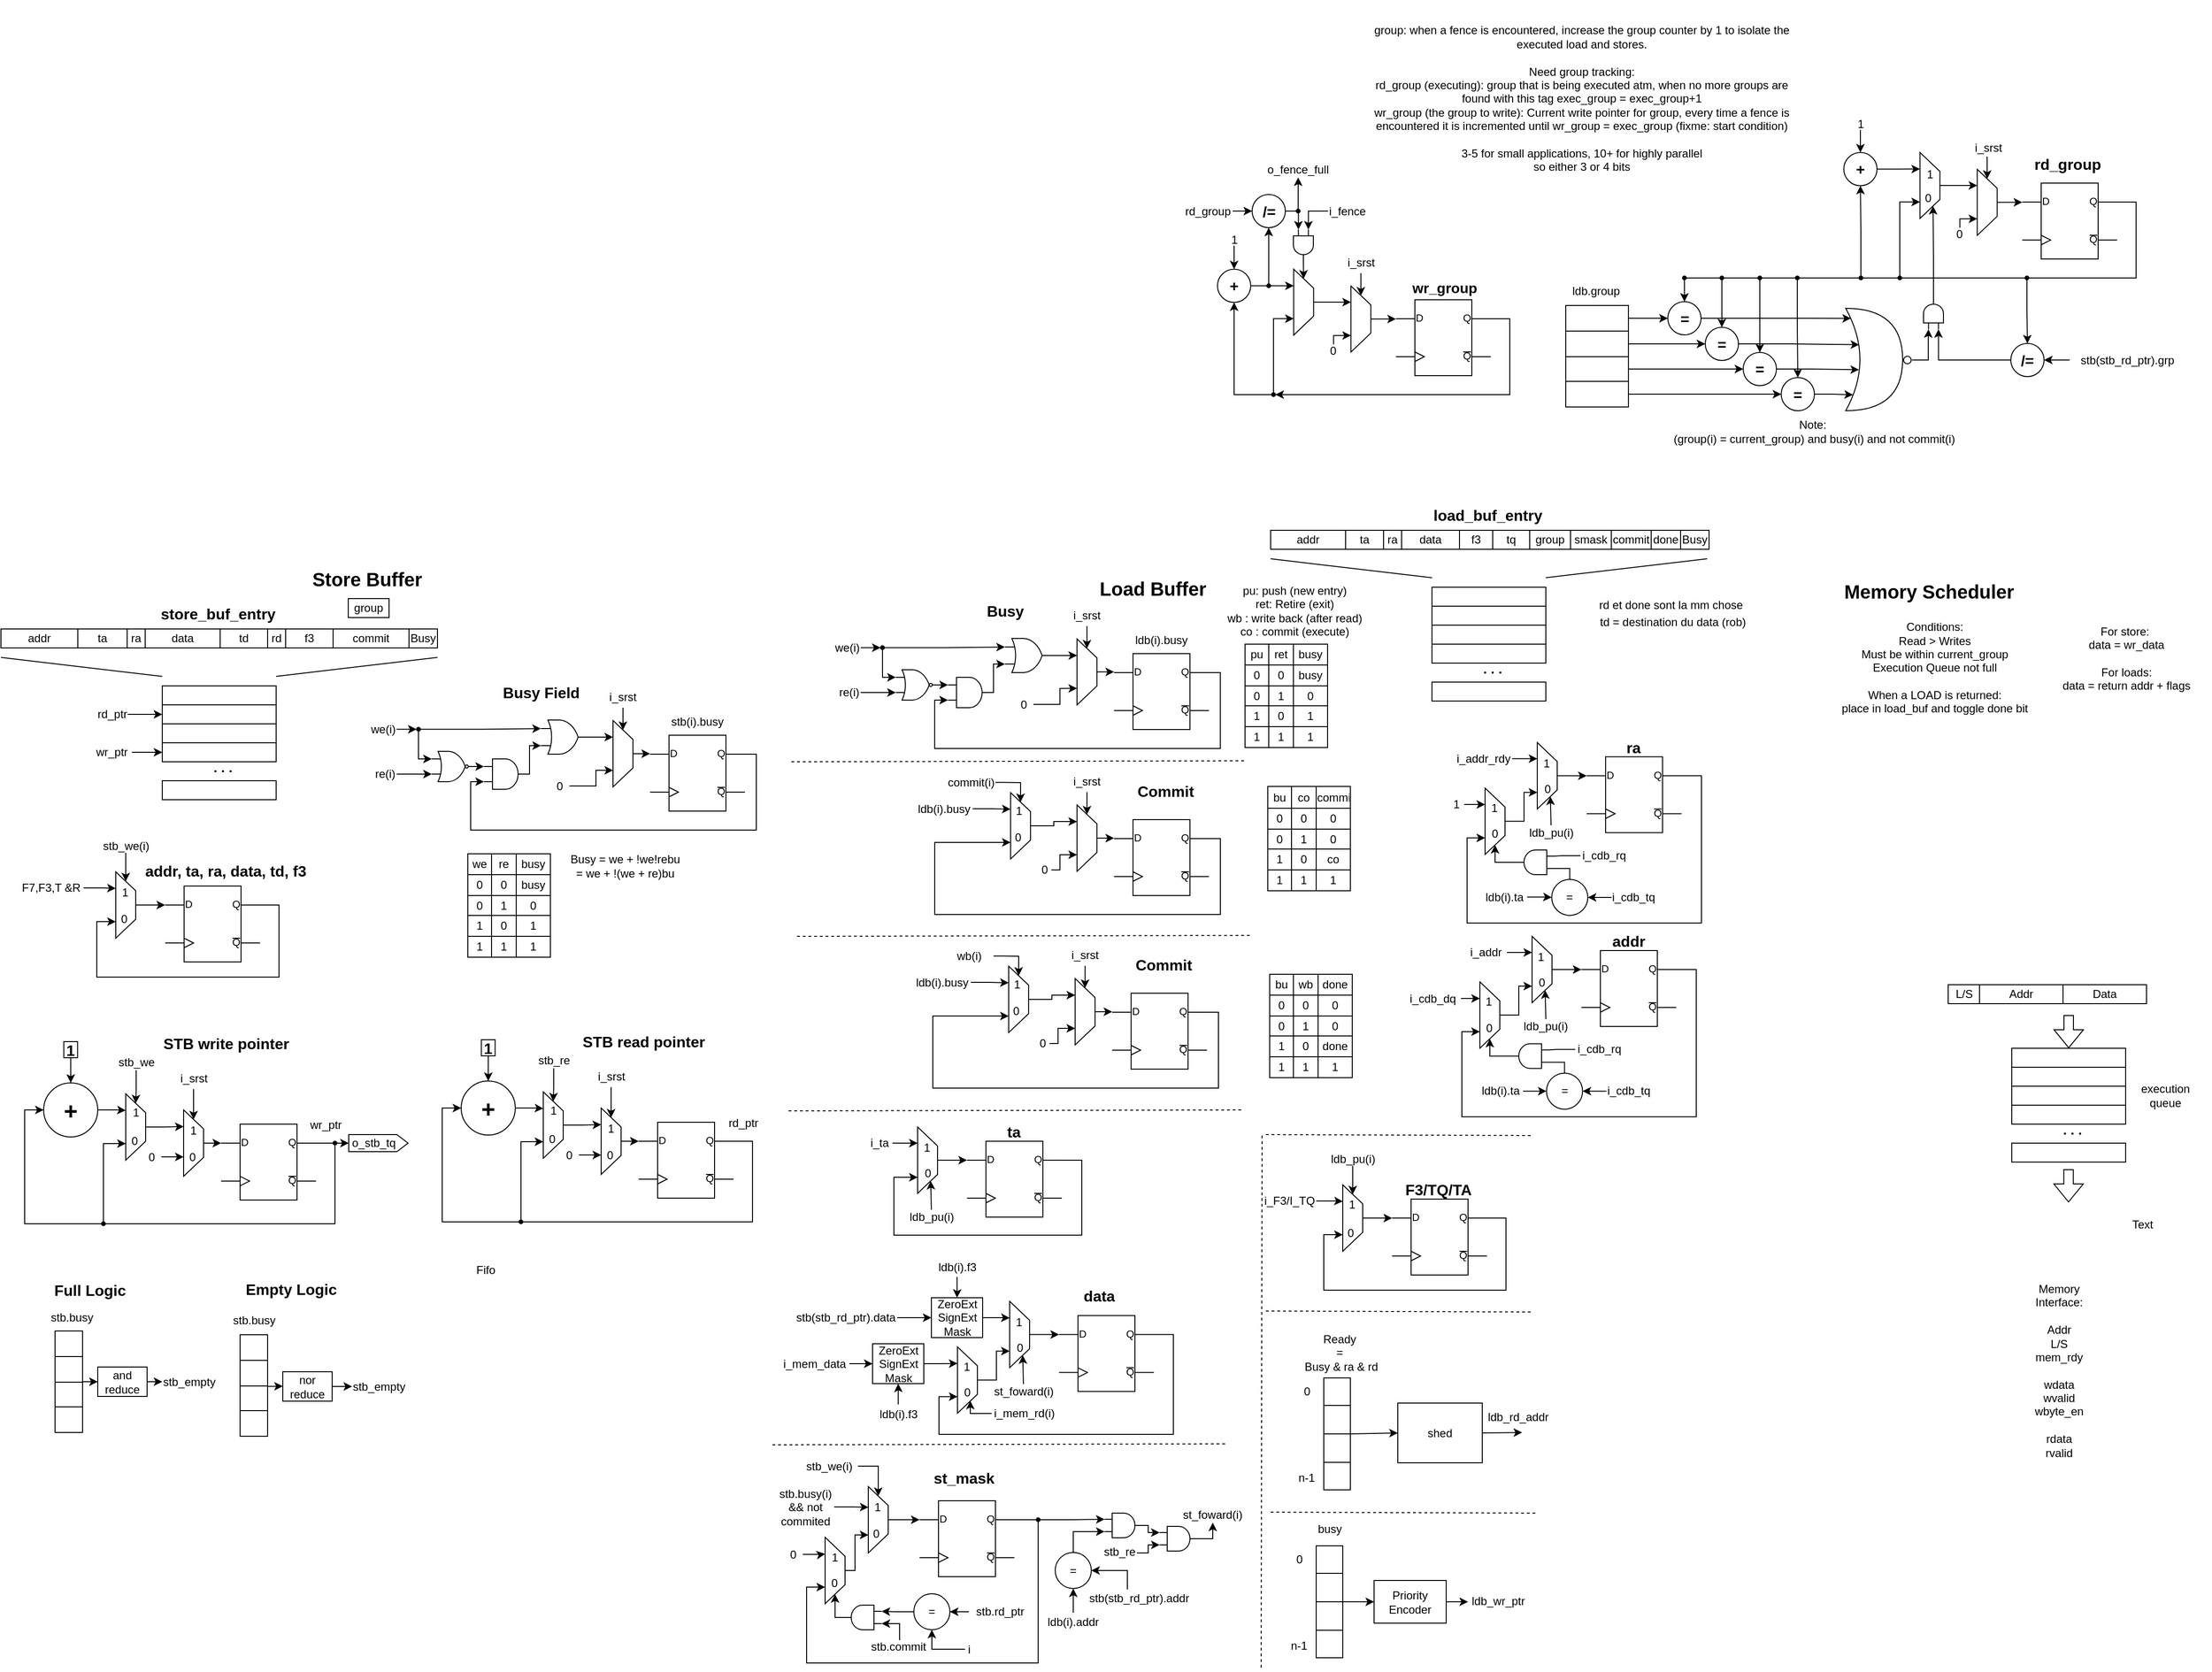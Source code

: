 <mxfile version="24.7.17">
  <diagram name="Page-1" id="hICVb3PXgQp4XZ-NFqc1">
    <mxGraphModel dx="612" dy="1897" grid="1" gridSize="1" guides="1" tooltips="1" connect="1" arrows="1" fold="1" page="1" pageScale="1" pageWidth="827" pageHeight="1169" math="0" shadow="0">
      <root>
        <mxCell id="0" />
        <mxCell id="1" parent="0" />
        <mxCell id="pYgr603SpyU-47F0Oeu3-218" value="" style="shape=offPageConnector;whiteSpace=wrap;html=1;rotation=-90;size=0.188;" parent="1" vertex="1">
          <mxGeometry x="403.75" y="578.75" width="18" height="62.5" as="geometry" />
        </mxCell>
        <mxCell id="pYgr603SpyU-47F0Oeu3-1" value="&lt;font style=&quot;font-size: 20px;&quot;&gt;&lt;b&gt;Store Buffer&lt;/b&gt;&lt;/font&gt;" style="text;html=1;align=center;verticalAlign=middle;whiteSpace=wrap;rounded=0;" parent="1" vertex="1">
          <mxGeometry x="321" width="160" height="30" as="geometry" />
        </mxCell>
        <mxCell id="pYgr603SpyU-47F0Oeu3-2" value="&lt;font style=&quot;font-size: 20px;&quot;&gt;&lt;b&gt;Load Buffer&lt;/b&gt;&lt;/font&gt;" style="text;html=1;align=center;verticalAlign=middle;whiteSpace=wrap;rounded=0;" parent="1" vertex="1">
          <mxGeometry x="1149" y="10" width="160" height="30" as="geometry" />
        </mxCell>
        <mxCell id="pYgr603SpyU-47F0Oeu3-3" value="addr" style="rounded=0;whiteSpace=wrap;html=1;" parent="1" vertex="1">
          <mxGeometry x="15" y="68" width="81" height="20" as="geometry" />
        </mxCell>
        <mxCell id="pYgr603SpyU-47F0Oeu3-4" value="ta" style="rounded=0;whiteSpace=wrap;html=1;" parent="1" vertex="1">
          <mxGeometry x="96" y="68" width="52" height="20" as="geometry" />
        </mxCell>
        <mxCell id="pYgr603SpyU-47F0Oeu3-5" value="ra" style="rounded=0;whiteSpace=wrap;html=1;" parent="1" vertex="1">
          <mxGeometry x="148" y="68" width="19" height="20" as="geometry" />
        </mxCell>
        <mxCell id="pYgr603SpyU-47F0Oeu3-6" value="td" style="rounded=0;whiteSpace=wrap;html=1;" parent="1" vertex="1">
          <mxGeometry x="246" y="68" width="50" height="20" as="geometry" />
        </mxCell>
        <mxCell id="pYgr603SpyU-47F0Oeu3-7" value="data" style="rounded=0;whiteSpace=wrap;html=1;" parent="1" vertex="1">
          <mxGeometry x="167" y="68" width="79" height="20" as="geometry" />
        </mxCell>
        <mxCell id="pYgr603SpyU-47F0Oeu3-8" value="f3" style="rounded=0;whiteSpace=wrap;html=1;" parent="1" vertex="1">
          <mxGeometry x="315" y="68" width="50" height="20" as="geometry" />
        </mxCell>
        <mxCell id="pYgr603SpyU-47F0Oeu3-9" value="commit" style="rounded=0;whiteSpace=wrap;html=1;" parent="1" vertex="1">
          <mxGeometry x="365" y="68" width="80" height="20" as="geometry" />
        </mxCell>
        <mxCell id="pYgr603SpyU-47F0Oeu3-11" value="Busy" style="rounded=0;whiteSpace=wrap;html=1;" parent="1" vertex="1">
          <mxGeometry x="445" y="68" width="30" height="20" as="geometry" />
        </mxCell>
        <mxCell id="pYgr603SpyU-47F0Oeu3-12" value="" style="rounded=0;whiteSpace=wrap;html=1;" parent="1" vertex="1">
          <mxGeometry x="185" y="128" width="120" height="20" as="geometry" />
        </mxCell>
        <mxCell id="pYgr603SpyU-47F0Oeu3-13" value="" style="rounded=0;whiteSpace=wrap;html=1;" parent="1" vertex="1">
          <mxGeometry x="185" y="148" width="120" height="20" as="geometry" />
        </mxCell>
        <mxCell id="pYgr603SpyU-47F0Oeu3-14" value="" style="rounded=0;whiteSpace=wrap;html=1;" parent="1" vertex="1">
          <mxGeometry x="185" y="168" width="120" height="20" as="geometry" />
        </mxCell>
        <mxCell id="pYgr603SpyU-47F0Oeu3-15" value="" style="rounded=0;whiteSpace=wrap;html=1;" parent="1" vertex="1">
          <mxGeometry x="185" y="188" width="120" height="20" as="geometry" />
        </mxCell>
        <mxCell id="pYgr603SpyU-47F0Oeu3-16" value="" style="endArrow=none;dashed=1;html=1;dashPattern=1 3;strokeWidth=2;rounded=0;" parent="1" edge="1">
          <mxGeometry width="50" height="50" relative="1" as="geometry">
            <mxPoint x="240" y="218" as="sourcePoint" />
            <mxPoint x="260" y="218" as="targetPoint" />
          </mxGeometry>
        </mxCell>
        <mxCell id="pYgr603SpyU-47F0Oeu3-17" value="" style="rounded=0;whiteSpace=wrap;html=1;" parent="1" vertex="1">
          <mxGeometry x="185" y="228" width="120" height="20" as="geometry" />
        </mxCell>
        <mxCell id="pYgr603SpyU-47F0Oeu3-18" value="" style="endArrow=none;html=1;rounded=0;" parent="1" edge="1">
          <mxGeometry width="50" height="50" relative="1" as="geometry">
            <mxPoint x="15" y="98" as="sourcePoint" />
            <mxPoint x="185" y="118" as="targetPoint" />
          </mxGeometry>
        </mxCell>
        <mxCell id="pYgr603SpyU-47F0Oeu3-19" value="" style="endArrow=none;html=1;rounded=0;" parent="1" edge="1">
          <mxGeometry width="50" height="50" relative="1" as="geometry">
            <mxPoint x="305" y="118" as="sourcePoint" />
            <mxPoint x="475" y="98" as="targetPoint" />
          </mxGeometry>
        </mxCell>
        <mxCell id="pYgr603SpyU-47F0Oeu3-26" value="rd" style="rounded=0;whiteSpace=wrap;html=1;" parent="1" vertex="1">
          <mxGeometry x="296" y="68" width="19" height="20" as="geometry" />
        </mxCell>
        <mxCell id="pYgr603SpyU-47F0Oeu3-27" value="&lt;font size=&quot;1&quot; style=&quot;&quot;&gt;&lt;b style=&quot;font-size: 16px;&quot;&gt;store_buf_entry&lt;/b&gt;&lt;/font&gt;" style="text;html=1;align=center;verticalAlign=middle;whiteSpace=wrap;rounded=0;" parent="1" vertex="1">
          <mxGeometry x="178" y="40" width="132" height="23" as="geometry" />
        </mxCell>
        <mxCell id="pYgr603SpyU-47F0Oeu3-29" value="&lt;b&gt;&lt;font style=&quot;font-size: 16px;&quot;&gt;addr, ta, ra, data, td, f3&lt;/font&gt;&lt;/b&gt;" style="text;html=1;align=center;verticalAlign=middle;whiteSpace=wrap;rounded=0;" parent="1" vertex="1">
          <mxGeometry x="160" y="314" width="184" height="17" as="geometry" />
        </mxCell>
        <mxCell id="pYgr603SpyU-47F0Oeu3-30" style="edgeStyle=orthogonalEdgeStyle;rounded=0;orthogonalLoop=1;jettySize=auto;html=1;exitX=1;exitY=0.25;exitDx=0;exitDy=0;exitPerimeter=0;entryX=0.75;entryY=1;entryDx=0;entryDy=0;" parent="1" source="pYgr603SpyU-47F0Oeu3-31" target="pYgr603SpyU-47F0Oeu3-32" edge="1">
          <mxGeometry relative="1" as="geometry">
            <Array as="points">
              <mxPoint x="308" y="359" />
              <mxPoint x="308" y="435" />
              <mxPoint x="116" y="435" />
              <mxPoint x="116" y="377" />
            </Array>
          </mxGeometry>
        </mxCell>
        <mxCell id="pYgr603SpyU-47F0Oeu3-31" value="" style="verticalLabelPosition=bottom;shadow=0;dashed=0;align=center;html=1;verticalAlign=top;shape=mxgraph.electrical.logic_gates.d_type_flip-flop;" parent="1" vertex="1">
          <mxGeometry x="188" y="339" width="100" height="80" as="geometry" />
        </mxCell>
        <mxCell id="pYgr603SpyU-47F0Oeu3-32" value="" style="shape=trapezoid;perimeter=trapezoidPerimeter;whiteSpace=wrap;html=1;fixedSize=1;rotation=90;" parent="1" vertex="1">
          <mxGeometry x="111.5" y="348.5" width="70" height="21" as="geometry" />
        </mxCell>
        <mxCell id="pYgr603SpyU-47F0Oeu3-33" style="edgeStyle=orthogonalEdgeStyle;rounded=0;orthogonalLoop=1;jettySize=auto;html=1;entryX=0;entryY=0.25;entryDx=0;entryDy=0;entryPerimeter=0;" parent="1" source="pYgr603SpyU-47F0Oeu3-32" target="pYgr603SpyU-47F0Oeu3-31" edge="1">
          <mxGeometry relative="1" as="geometry" />
        </mxCell>
        <mxCell id="pYgr603SpyU-47F0Oeu3-34" style="edgeStyle=orthogonalEdgeStyle;rounded=0;orthogonalLoop=1;jettySize=auto;html=1;entryX=0;entryY=0.5;entryDx=0;entryDy=0;" parent="1" source="pYgr603SpyU-47F0Oeu3-35" target="pYgr603SpyU-47F0Oeu3-32" edge="1">
          <mxGeometry relative="1" as="geometry" />
        </mxCell>
        <mxCell id="pYgr603SpyU-47F0Oeu3-35" value="stb_we(i)" style="text;html=1;align=center;verticalAlign=middle;whiteSpace=wrap;rounded=0;" parent="1" vertex="1">
          <mxGeometry x="116.5" y="282" width="60" height="30" as="geometry" />
        </mxCell>
        <mxCell id="pYgr603SpyU-47F0Oeu3-36" style="edgeStyle=orthogonalEdgeStyle;rounded=0;orthogonalLoop=1;jettySize=auto;html=1;entryX=0.25;entryY=1;entryDx=0;entryDy=0;" parent="1" source="pYgr603SpyU-47F0Oeu3-37" target="pYgr603SpyU-47F0Oeu3-32" edge="1">
          <mxGeometry relative="1" as="geometry" />
        </mxCell>
        <mxCell id="pYgr603SpyU-47F0Oeu3-37" value="F7,F3,T &amp;amp;R" style="text;html=1;align=center;verticalAlign=middle;whiteSpace=wrap;rounded=0;" parent="1" vertex="1">
          <mxGeometry x="34" y="331" width="68" height="20" as="geometry" />
        </mxCell>
        <mxCell id="pYgr603SpyU-47F0Oeu3-38" value="1" style="text;html=1;align=center;verticalAlign=middle;whiteSpace=wrap;rounded=0;" parent="1" vertex="1">
          <mxGeometry x="137" y="337" width="18" height="17" as="geometry" />
        </mxCell>
        <mxCell id="pYgr603SpyU-47F0Oeu3-39" value="0" style="text;html=1;align=center;verticalAlign=middle;whiteSpace=wrap;rounded=0;" parent="1" vertex="1">
          <mxGeometry x="136" y="365" width="18" height="17" as="geometry" />
        </mxCell>
        <mxCell id="pYgr603SpyU-47F0Oeu3-109" value="&lt;b&gt;&lt;font style=&quot;font-size: 16px;&quot;&gt;Busy Field&lt;/font&gt;&lt;/b&gt;" style="text;html=1;align=center;verticalAlign=middle;whiteSpace=wrap;rounded=0;" parent="1" vertex="1">
          <mxGeometry x="535" y="126" width="99" height="17" as="geometry" />
        </mxCell>
        <mxCell id="pYgr603SpyU-47F0Oeu3-110" value="" style="verticalLabelPosition=bottom;shadow=0;dashed=0;align=center;html=1;verticalAlign=top;shape=mxgraph.electrical.logic_gates.d_type_flip-flop;" parent="1" vertex="1">
          <mxGeometry x="699" y="180" width="100" height="80" as="geometry" />
        </mxCell>
        <mxCell id="pYgr603SpyU-47F0Oeu3-111" style="edgeStyle=orthogonalEdgeStyle;rounded=0;orthogonalLoop=1;jettySize=auto;html=1;entryX=0;entryY=0.5;entryDx=0;entryDy=0;exitX=1;exitY=0.5;exitDx=0;exitDy=0;" parent="1" source="pYgr603SpyU-47F0Oeu3-112" target="pYgr603SpyU-47F0Oeu3-144" edge="1">
          <mxGeometry relative="1" as="geometry" />
        </mxCell>
        <mxCell id="pYgr603SpyU-47F0Oeu3-112" value="we(i)" style="text;html=1;align=center;verticalAlign=middle;whiteSpace=wrap;rounded=0;" parent="1" vertex="1">
          <mxGeometry x="404" y="164.75" width="28" height="18" as="geometry" />
        </mxCell>
        <mxCell id="pYgr603SpyU-47F0Oeu3-113" value="" style="shape=table;startSize=0;container=1;collapsible=0;childLayout=tableLayout;" parent="1" vertex="1">
          <mxGeometry x="507" y="305" width="87" height="109" as="geometry" />
        </mxCell>
        <mxCell id="pYgr603SpyU-47F0Oeu3-114" value="" style="shape=tableRow;horizontal=0;startSize=0;swimlaneHead=0;swimlaneBody=0;strokeColor=inherit;top=0;left=0;bottom=0;right=0;collapsible=0;dropTarget=0;fillColor=none;points=[[0,0.5],[1,0.5]];portConstraint=eastwest;" parent="pYgr603SpyU-47F0Oeu3-113" vertex="1">
          <mxGeometry width="87" height="22" as="geometry" />
        </mxCell>
        <mxCell id="pYgr603SpyU-47F0Oeu3-115" value="we" style="shape=partialRectangle;html=1;whiteSpace=wrap;connectable=0;strokeColor=inherit;overflow=hidden;fillColor=none;top=0;left=0;bottom=0;right=0;pointerEvents=1;" parent="pYgr603SpyU-47F0Oeu3-114" vertex="1">
          <mxGeometry width="25" height="22" as="geometry">
            <mxRectangle width="25" height="22" as="alternateBounds" />
          </mxGeometry>
        </mxCell>
        <mxCell id="pYgr603SpyU-47F0Oeu3-116" value="re" style="shape=partialRectangle;html=1;whiteSpace=wrap;connectable=0;strokeColor=inherit;overflow=hidden;fillColor=none;top=0;left=0;bottom=0;right=0;pointerEvents=1;" parent="pYgr603SpyU-47F0Oeu3-114" vertex="1">
          <mxGeometry x="25" width="26" height="22" as="geometry">
            <mxRectangle width="26" height="22" as="alternateBounds" />
          </mxGeometry>
        </mxCell>
        <mxCell id="pYgr603SpyU-47F0Oeu3-117" value="busy" style="shape=partialRectangle;html=1;whiteSpace=wrap;connectable=0;strokeColor=inherit;overflow=hidden;fillColor=none;top=0;left=0;bottom=0;right=0;pointerEvents=1;" parent="pYgr603SpyU-47F0Oeu3-114" vertex="1">
          <mxGeometry x="51" width="36" height="22" as="geometry">
            <mxRectangle width="36" height="22" as="alternateBounds" />
          </mxGeometry>
        </mxCell>
        <mxCell id="pYgr603SpyU-47F0Oeu3-118" value="" style="shape=tableRow;horizontal=0;startSize=0;swimlaneHead=0;swimlaneBody=0;strokeColor=inherit;top=0;left=0;bottom=0;right=0;collapsible=0;dropTarget=0;fillColor=none;points=[[0,0.5],[1,0.5]];portConstraint=eastwest;" parent="pYgr603SpyU-47F0Oeu3-113" vertex="1">
          <mxGeometry y="22" width="87" height="22" as="geometry" />
        </mxCell>
        <mxCell id="pYgr603SpyU-47F0Oeu3-119" value="0" style="shape=partialRectangle;html=1;whiteSpace=wrap;connectable=0;strokeColor=inherit;overflow=hidden;fillColor=none;top=0;left=0;bottom=0;right=0;pointerEvents=1;" parent="pYgr603SpyU-47F0Oeu3-118" vertex="1">
          <mxGeometry width="25" height="22" as="geometry">
            <mxRectangle width="25" height="22" as="alternateBounds" />
          </mxGeometry>
        </mxCell>
        <mxCell id="pYgr603SpyU-47F0Oeu3-120" value="0" style="shape=partialRectangle;html=1;whiteSpace=wrap;connectable=0;strokeColor=inherit;overflow=hidden;fillColor=none;top=0;left=0;bottom=0;right=0;pointerEvents=1;" parent="pYgr603SpyU-47F0Oeu3-118" vertex="1">
          <mxGeometry x="25" width="26" height="22" as="geometry">
            <mxRectangle width="26" height="22" as="alternateBounds" />
          </mxGeometry>
        </mxCell>
        <mxCell id="pYgr603SpyU-47F0Oeu3-121" value="busy" style="shape=partialRectangle;html=1;whiteSpace=wrap;connectable=0;strokeColor=inherit;overflow=hidden;fillColor=none;top=0;left=0;bottom=0;right=0;pointerEvents=1;" parent="pYgr603SpyU-47F0Oeu3-118" vertex="1">
          <mxGeometry x="51" width="36" height="22" as="geometry">
            <mxRectangle width="36" height="22" as="alternateBounds" />
          </mxGeometry>
        </mxCell>
        <mxCell id="pYgr603SpyU-47F0Oeu3-122" value="" style="shape=tableRow;horizontal=0;startSize=0;swimlaneHead=0;swimlaneBody=0;strokeColor=inherit;top=0;left=0;bottom=0;right=0;collapsible=0;dropTarget=0;fillColor=none;points=[[0,0.5],[1,0.5]];portConstraint=eastwest;" parent="pYgr603SpyU-47F0Oeu3-113" vertex="1">
          <mxGeometry y="44" width="87" height="21" as="geometry" />
        </mxCell>
        <mxCell id="pYgr603SpyU-47F0Oeu3-123" value="0" style="shape=partialRectangle;html=1;whiteSpace=wrap;connectable=0;strokeColor=inherit;overflow=hidden;fillColor=none;top=0;left=0;bottom=0;right=0;pointerEvents=1;" parent="pYgr603SpyU-47F0Oeu3-122" vertex="1">
          <mxGeometry width="25" height="21" as="geometry">
            <mxRectangle width="25" height="21" as="alternateBounds" />
          </mxGeometry>
        </mxCell>
        <mxCell id="pYgr603SpyU-47F0Oeu3-124" value="1" style="shape=partialRectangle;html=1;whiteSpace=wrap;connectable=0;strokeColor=inherit;overflow=hidden;fillColor=none;top=0;left=0;bottom=0;right=0;pointerEvents=1;" parent="pYgr603SpyU-47F0Oeu3-122" vertex="1">
          <mxGeometry x="25" width="26" height="21" as="geometry">
            <mxRectangle width="26" height="21" as="alternateBounds" />
          </mxGeometry>
        </mxCell>
        <mxCell id="pYgr603SpyU-47F0Oeu3-125" value="0" style="shape=partialRectangle;html=1;whiteSpace=wrap;connectable=0;strokeColor=inherit;overflow=hidden;fillColor=none;top=0;left=0;bottom=0;right=0;pointerEvents=1;" parent="pYgr603SpyU-47F0Oeu3-122" vertex="1">
          <mxGeometry x="51" width="36" height="21" as="geometry">
            <mxRectangle width="36" height="21" as="alternateBounds" />
          </mxGeometry>
        </mxCell>
        <mxCell id="pYgr603SpyU-47F0Oeu3-126" value="" style="shape=tableRow;horizontal=0;startSize=0;swimlaneHead=0;swimlaneBody=0;strokeColor=inherit;top=0;left=0;bottom=0;right=0;collapsible=0;dropTarget=0;fillColor=none;points=[[0,0.5],[1,0.5]];portConstraint=eastwest;" parent="pYgr603SpyU-47F0Oeu3-113" vertex="1">
          <mxGeometry y="65" width="87" height="22" as="geometry" />
        </mxCell>
        <mxCell id="pYgr603SpyU-47F0Oeu3-127" value="1" style="shape=partialRectangle;html=1;whiteSpace=wrap;connectable=0;strokeColor=inherit;overflow=hidden;fillColor=none;top=0;left=0;bottom=0;right=0;pointerEvents=1;" parent="pYgr603SpyU-47F0Oeu3-126" vertex="1">
          <mxGeometry width="25" height="22" as="geometry">
            <mxRectangle width="25" height="22" as="alternateBounds" />
          </mxGeometry>
        </mxCell>
        <mxCell id="pYgr603SpyU-47F0Oeu3-128" value="0" style="shape=partialRectangle;html=1;whiteSpace=wrap;connectable=0;strokeColor=inherit;overflow=hidden;fillColor=none;top=0;left=0;bottom=0;right=0;pointerEvents=1;" parent="pYgr603SpyU-47F0Oeu3-126" vertex="1">
          <mxGeometry x="25" width="26" height="22" as="geometry">
            <mxRectangle width="26" height="22" as="alternateBounds" />
          </mxGeometry>
        </mxCell>
        <mxCell id="pYgr603SpyU-47F0Oeu3-129" value="1" style="shape=partialRectangle;html=1;whiteSpace=wrap;connectable=0;strokeColor=inherit;overflow=hidden;fillColor=none;top=0;left=0;bottom=0;right=0;pointerEvents=1;" parent="pYgr603SpyU-47F0Oeu3-126" vertex="1">
          <mxGeometry x="51" width="36" height="22" as="geometry">
            <mxRectangle width="36" height="22" as="alternateBounds" />
          </mxGeometry>
        </mxCell>
        <mxCell id="pYgr603SpyU-47F0Oeu3-130" value="" style="shape=tableRow;horizontal=0;startSize=0;swimlaneHead=0;swimlaneBody=0;strokeColor=inherit;top=0;left=0;bottom=0;right=0;collapsible=0;dropTarget=0;fillColor=none;points=[[0,0.5],[1,0.5]];portConstraint=eastwest;" parent="pYgr603SpyU-47F0Oeu3-113" vertex="1">
          <mxGeometry y="87" width="87" height="22" as="geometry" />
        </mxCell>
        <mxCell id="pYgr603SpyU-47F0Oeu3-131" value="1" style="shape=partialRectangle;html=1;whiteSpace=wrap;connectable=0;strokeColor=inherit;overflow=hidden;fillColor=none;top=0;left=0;bottom=0;right=0;pointerEvents=1;" parent="pYgr603SpyU-47F0Oeu3-130" vertex="1">
          <mxGeometry width="25" height="22" as="geometry">
            <mxRectangle width="25" height="22" as="alternateBounds" />
          </mxGeometry>
        </mxCell>
        <mxCell id="pYgr603SpyU-47F0Oeu3-132" value="1" style="shape=partialRectangle;html=1;whiteSpace=wrap;connectable=0;strokeColor=inherit;overflow=hidden;fillColor=none;top=0;left=0;bottom=0;right=0;pointerEvents=1;" parent="pYgr603SpyU-47F0Oeu3-130" vertex="1">
          <mxGeometry x="25" width="26" height="22" as="geometry">
            <mxRectangle width="26" height="22" as="alternateBounds" />
          </mxGeometry>
        </mxCell>
        <mxCell id="pYgr603SpyU-47F0Oeu3-133" value="1" style="shape=partialRectangle;html=1;whiteSpace=wrap;connectable=0;strokeColor=inherit;overflow=hidden;fillColor=none;top=0;left=0;bottom=0;right=0;pointerEvents=1;" parent="pYgr603SpyU-47F0Oeu3-130" vertex="1">
          <mxGeometry x="51" width="36" height="22" as="geometry">
            <mxRectangle width="36" height="22" as="alternateBounds" />
          </mxGeometry>
        </mxCell>
        <mxCell id="pYgr603SpyU-47F0Oeu3-134" value="Busy = we + !we!rebu = we + !(we + re)bu" style="text;html=1;align=center;verticalAlign=middle;whiteSpace=wrap;rounded=0;" parent="1" vertex="1">
          <mxGeometry x="611" y="303" width="124" height="30" as="geometry" />
        </mxCell>
        <mxCell id="pYgr603SpyU-47F0Oeu3-171" style="edgeStyle=orthogonalEdgeStyle;rounded=0;orthogonalLoop=1;jettySize=auto;html=1;entryX=0.25;entryY=1;entryDx=0;entryDy=0;" parent="1" source="pYgr603SpyU-47F0Oeu3-135" target="pYgr603SpyU-47F0Oeu3-164" edge="1">
          <mxGeometry relative="1" as="geometry" />
        </mxCell>
        <mxCell id="pYgr603SpyU-47F0Oeu3-135" value="" style="verticalLabelPosition=bottom;shadow=0;dashed=0;align=center;html=1;verticalAlign=top;shape=mxgraph.electrical.logic_gates.logic_gate;operation=or;" parent="1" vertex="1">
          <mxGeometry x="584" y="164" width="49" height="36" as="geometry" />
        </mxCell>
        <mxCell id="pYgr603SpyU-47F0Oeu3-136" value="re(i)" style="text;html=1;align=center;verticalAlign=middle;whiteSpace=wrap;rounded=0;" parent="1" vertex="1">
          <mxGeometry x="408" y="212" width="24" height="18" as="geometry" />
        </mxCell>
        <mxCell id="pYgr603SpyU-47F0Oeu3-137" value="" style="verticalLabelPosition=bottom;shadow=0;dashed=0;align=center;html=1;verticalAlign=top;shape=mxgraph.electrical.logic_gates.logic_gate;operation=and;" parent="1" vertex="1">
          <mxGeometry x="524" y="205" width="45" height="32" as="geometry" />
        </mxCell>
        <mxCell id="pYgr603SpyU-47F0Oeu3-138" value="" style="verticalLabelPosition=bottom;shadow=0;dashed=0;align=center;html=1;verticalAlign=top;shape=mxgraph.electrical.logic_gates.logic_gate;operation=or;negating=1;negSize=0.15;" parent="1" vertex="1">
          <mxGeometry x="469" y="197" width="44" height="32" as="geometry" />
        </mxCell>
        <mxCell id="pYgr603SpyU-47F0Oeu3-139" style="edgeStyle=orthogonalEdgeStyle;rounded=0;orthogonalLoop=1;jettySize=auto;html=1;entryX=0;entryY=0.75;entryDx=0;entryDy=0;entryPerimeter=0;" parent="1" source="pYgr603SpyU-47F0Oeu3-136" target="pYgr603SpyU-47F0Oeu3-138" edge="1">
          <mxGeometry relative="1" as="geometry" />
        </mxCell>
        <mxCell id="pYgr603SpyU-47F0Oeu3-140" style="edgeStyle=orthogonalEdgeStyle;rounded=0;orthogonalLoop=1;jettySize=auto;html=1;entryX=0;entryY=0.75;entryDx=0;entryDy=0;entryPerimeter=0;" parent="1" source="pYgr603SpyU-47F0Oeu3-137" target="pYgr603SpyU-47F0Oeu3-135" edge="1">
          <mxGeometry relative="1" as="geometry">
            <Array as="points">
              <mxPoint x="572" y="221" />
              <mxPoint x="572" y="191" />
            </Array>
          </mxGeometry>
        </mxCell>
        <mxCell id="pYgr603SpyU-47F0Oeu3-141" style="edgeStyle=orthogonalEdgeStyle;rounded=0;orthogonalLoop=1;jettySize=auto;html=1;exitX=1;exitY=0.25;exitDx=0;exitDy=0;exitPerimeter=0;entryX=0;entryY=0.75;entryDx=0;entryDy=0;entryPerimeter=0;" parent="1" source="pYgr603SpyU-47F0Oeu3-110" target="pYgr603SpyU-47F0Oeu3-137" edge="1">
          <mxGeometry relative="1" as="geometry">
            <Array as="points">
              <mxPoint x="811" y="200" />
              <mxPoint x="811" y="280" />
              <mxPoint x="510" y="280" />
              <mxPoint x="510" y="229" />
            </Array>
          </mxGeometry>
        </mxCell>
        <mxCell id="pYgr603SpyU-47F0Oeu3-142" style="edgeStyle=orthogonalEdgeStyle;rounded=0;orthogonalLoop=1;jettySize=auto;html=1;exitX=1;exitY=0.5;exitDx=0;exitDy=0;exitPerimeter=0;entryX=0;entryY=0.25;entryDx=0;entryDy=0;entryPerimeter=0;" parent="1" source="pYgr603SpyU-47F0Oeu3-138" target="pYgr603SpyU-47F0Oeu3-137" edge="1">
          <mxGeometry relative="1" as="geometry" />
        </mxCell>
        <mxCell id="pYgr603SpyU-47F0Oeu3-143" style="edgeStyle=orthogonalEdgeStyle;rounded=0;orthogonalLoop=1;jettySize=auto;html=1;entryX=0;entryY=0.25;entryDx=0;entryDy=0;entryPerimeter=0;" parent="1" source="pYgr603SpyU-47F0Oeu3-144" target="pYgr603SpyU-47F0Oeu3-135" edge="1">
          <mxGeometry relative="1" as="geometry" />
        </mxCell>
        <mxCell id="pYgr603SpyU-47F0Oeu3-144" value="" style="ellipse;whiteSpace=wrap;html=1;aspect=fixed;fillColor=#000000;" parent="1" vertex="1">
          <mxGeometry x="453" y="171.75" width="4" height="4" as="geometry" />
        </mxCell>
        <mxCell id="pYgr603SpyU-47F0Oeu3-145" style="edgeStyle=orthogonalEdgeStyle;rounded=0;orthogonalLoop=1;jettySize=auto;html=1;entryX=0;entryY=0.25;entryDx=0;entryDy=0;entryPerimeter=0;" parent="1" source="pYgr603SpyU-47F0Oeu3-144" target="pYgr603SpyU-47F0Oeu3-138" edge="1">
          <mxGeometry relative="1" as="geometry">
            <Array as="points">
              <mxPoint x="455" y="205" />
            </Array>
          </mxGeometry>
        </mxCell>
        <mxCell id="pYgr603SpyU-47F0Oeu3-146" value="stb(i).busy" style="text;html=1;align=center;verticalAlign=middle;whiteSpace=wrap;rounded=0;" parent="1" vertex="1">
          <mxGeometry x="719" y="151" width="60" height="30" as="geometry" />
        </mxCell>
        <mxCell id="pYgr603SpyU-47F0Oeu3-178" style="edgeStyle=orthogonalEdgeStyle;rounded=0;orthogonalLoop=1;jettySize=auto;html=1;entryX=0.25;entryY=1;entryDx=0;entryDy=0;" parent="1" source="pYgr603SpyU-47F0Oeu3-147" target="pYgr603SpyU-47F0Oeu3-174" edge="1">
          <mxGeometry relative="1" as="geometry" />
        </mxCell>
        <mxCell id="pYgr603SpyU-47F0Oeu3-147" value="&lt;font size=&quot;1&quot; style=&quot;&quot;&gt;&lt;b style=&quot;font-size: 25px;&quot;&gt;+&lt;/b&gt;&lt;/font&gt;" style="ellipse;whiteSpace=wrap;html=1;aspect=fixed;" parent="1" vertex="1">
          <mxGeometry x="60" y="546.5" width="57" height="57" as="geometry" />
        </mxCell>
        <mxCell id="pYgr603SpyU-47F0Oeu3-180" style="edgeStyle=orthogonalEdgeStyle;rounded=0;orthogonalLoop=1;jettySize=auto;html=1;exitX=0.5;exitY=1;exitDx=0;exitDy=0;entryX=1;entryY=0.5;entryDx=0;entryDy=0;endArrow=none;endFill=0;" parent="1" source="pYgr603SpyU-47F0Oeu3-219" target="pYgr603SpyU-47F0Oeu3-179" edge="1">
          <mxGeometry relative="1" as="geometry">
            <mxPoint x="99" y="684" as="targetPoint" />
            <Array as="points">
              <mxPoint x="367" y="695" />
            </Array>
          </mxGeometry>
        </mxCell>
        <mxCell id="pYgr603SpyU-47F0Oeu3-148" value="" style="verticalLabelPosition=bottom;shadow=0;dashed=0;align=center;html=1;verticalAlign=top;shape=mxgraph.electrical.logic_gates.d_type_flip-flop;" parent="1" vertex="1">
          <mxGeometry x="247" y="590" width="100" height="80" as="geometry" />
        </mxCell>
        <mxCell id="pYgr603SpyU-47F0Oeu3-152" style="edgeStyle=orthogonalEdgeStyle;rounded=0;orthogonalLoop=1;jettySize=auto;html=1;entryX=0.5;entryY=0;entryDx=0;entryDy=0;" parent="1" source="pYgr603SpyU-47F0Oeu3-151" target="pYgr603SpyU-47F0Oeu3-147" edge="1">
          <mxGeometry relative="1" as="geometry" />
        </mxCell>
        <mxCell id="pYgr603SpyU-47F0Oeu3-151" value="&lt;font style=&quot;font-size: 16px;&quot;&gt;&lt;b&gt;1&lt;/b&gt;&lt;/font&gt;" style="text;html=1;align=center;verticalAlign=middle;whiteSpace=wrap;rounded=0;strokeColor=default;" parent="1" vertex="1">
          <mxGeometry x="81.25" y="503" width="14.5" height="17" as="geometry" />
        </mxCell>
        <mxCell id="pYgr603SpyU-47F0Oeu3-153" value="" style="shape=trapezoid;perimeter=trapezoidPerimeter;whiteSpace=wrap;html=1;fixedSize=1;rotation=90;" parent="1" vertex="1">
          <mxGeometry x="183" y="599.5" width="70" height="21" as="geometry" />
        </mxCell>
        <mxCell id="pYgr603SpyU-47F0Oeu3-154" value="1" style="text;html=1;align=center;verticalAlign=middle;whiteSpace=wrap;rounded=0;" parent="1" vertex="1">
          <mxGeometry x="208.5" y="588" width="18" height="17" as="geometry" />
        </mxCell>
        <mxCell id="pYgr603SpyU-47F0Oeu3-155" value="0" style="text;html=1;align=center;verticalAlign=middle;whiteSpace=wrap;rounded=0;" parent="1" vertex="1">
          <mxGeometry x="207.5" y="616" width="18" height="17" as="geometry" />
        </mxCell>
        <mxCell id="pYgr603SpyU-47F0Oeu3-156" style="edgeStyle=orthogonalEdgeStyle;rounded=0;orthogonalLoop=1;jettySize=auto;html=1;exitX=0.5;exitY=0;exitDx=0;exitDy=0;entryX=0;entryY=0.25;entryDx=0;entryDy=0;entryPerimeter=0;" parent="1" source="pYgr603SpyU-47F0Oeu3-153" target="pYgr603SpyU-47F0Oeu3-148" edge="1">
          <mxGeometry relative="1" as="geometry" />
        </mxCell>
        <mxCell id="pYgr603SpyU-47F0Oeu3-158" style="edgeStyle=orthogonalEdgeStyle;rounded=0;orthogonalLoop=1;jettySize=auto;html=1;entryX=0;entryY=0.5;entryDx=0;entryDy=0;" parent="1" source="pYgr603SpyU-47F0Oeu3-157" target="pYgr603SpyU-47F0Oeu3-155" edge="1">
          <mxGeometry relative="1" as="geometry" />
        </mxCell>
        <mxCell id="pYgr603SpyU-47F0Oeu3-157" value="0" style="text;html=1;align=center;verticalAlign=middle;whiteSpace=wrap;rounded=0;" parent="1" vertex="1">
          <mxGeometry x="164" y="612" width="20" height="25" as="geometry" />
        </mxCell>
        <mxCell id="pYgr603SpyU-47F0Oeu3-162" style="edgeStyle=orthogonalEdgeStyle;rounded=0;orthogonalLoop=1;jettySize=auto;html=1;entryX=0;entryY=0.5;entryDx=0;entryDy=0;" parent="1" source="pYgr603SpyU-47F0Oeu3-161" target="pYgr603SpyU-47F0Oeu3-153" edge="1">
          <mxGeometry relative="1" as="geometry" />
        </mxCell>
        <mxCell id="pYgr603SpyU-47F0Oeu3-161" value="i_srst" style="text;html=1;align=center;verticalAlign=middle;whiteSpace=wrap;rounded=0;" parent="1" vertex="1">
          <mxGeometry x="203.5" y="530" width="29" height="23" as="geometry" />
        </mxCell>
        <mxCell id="pYgr603SpyU-47F0Oeu3-164" value="" style="shape=trapezoid;perimeter=trapezoidPerimeter;whiteSpace=wrap;html=1;fixedSize=1;rotation=90;" parent="1" vertex="1">
          <mxGeometry x="635.5" y="189" width="70" height="21" as="geometry" />
        </mxCell>
        <mxCell id="pYgr603SpyU-47F0Oeu3-167" style="edgeStyle=orthogonalEdgeStyle;rounded=0;orthogonalLoop=1;jettySize=auto;html=1;entryX=0.75;entryY=1;entryDx=0;entryDy=0;" parent="1" source="pYgr603SpyU-47F0Oeu3-168" target="pYgr603SpyU-47F0Oeu3-164" edge="1">
          <mxGeometry relative="1" as="geometry">
            <mxPoint x="661.5" y="212.5" as="targetPoint" />
            <Array as="points">
              <mxPoint x="642" y="233" />
              <mxPoint x="642" y="217" />
            </Array>
          </mxGeometry>
        </mxCell>
        <mxCell id="pYgr603SpyU-47F0Oeu3-168" value="0" style="text;html=1;align=center;verticalAlign=middle;whiteSpace=wrap;rounded=0;" parent="1" vertex="1">
          <mxGeometry x="594" y="221" width="20" height="25" as="geometry" />
        </mxCell>
        <mxCell id="pYgr603SpyU-47F0Oeu3-169" style="edgeStyle=orthogonalEdgeStyle;rounded=0;orthogonalLoop=1;jettySize=auto;html=1;entryX=0;entryY=0.5;entryDx=0;entryDy=0;exitX=0.5;exitY=1;exitDx=0;exitDy=0;" parent="1" source="pYgr603SpyU-47F0Oeu3-170" target="pYgr603SpyU-47F0Oeu3-164" edge="1">
          <mxGeometry relative="1" as="geometry">
            <mxPoint x="672.029" y="141" as="sourcePoint" />
          </mxGeometry>
        </mxCell>
        <mxCell id="pYgr603SpyU-47F0Oeu3-170" value="i_srst" style="text;html=1;align=center;verticalAlign=middle;whiteSpace=wrap;rounded=0;" parent="1" vertex="1">
          <mxGeometry x="656" y="128" width="29" height="23" as="geometry" />
        </mxCell>
        <mxCell id="pYgr603SpyU-47F0Oeu3-172" style="edgeStyle=orthogonalEdgeStyle;rounded=0;orthogonalLoop=1;jettySize=auto;html=1;exitX=0.5;exitY=0;exitDx=0;exitDy=0;entryX=0;entryY=0.25;entryDx=0;entryDy=0;entryPerimeter=0;" parent="1" source="pYgr603SpyU-47F0Oeu3-164" target="pYgr603SpyU-47F0Oeu3-110" edge="1">
          <mxGeometry relative="1" as="geometry" />
        </mxCell>
        <mxCell id="pYgr603SpyU-47F0Oeu3-173" value="wr_ptr" style="text;html=1;align=center;verticalAlign=middle;whiteSpace=wrap;rounded=0;" parent="1" vertex="1">
          <mxGeometry x="339" y="579" width="37" height="23" as="geometry" />
        </mxCell>
        <mxCell id="pYgr603SpyU-47F0Oeu3-177" style="edgeStyle=orthogonalEdgeStyle;rounded=0;orthogonalLoop=1;jettySize=auto;html=1;entryX=0.25;entryY=1;entryDx=0;entryDy=0;" parent="1" source="pYgr603SpyU-47F0Oeu3-174" target="pYgr603SpyU-47F0Oeu3-153" edge="1">
          <mxGeometry relative="1" as="geometry" />
        </mxCell>
        <mxCell id="pYgr603SpyU-47F0Oeu3-174" value="" style="shape=trapezoid;perimeter=trapezoidPerimeter;whiteSpace=wrap;html=1;fixedSize=1;rotation=90;" parent="1" vertex="1">
          <mxGeometry x="122" y="582.5" width="70" height="21" as="geometry" />
        </mxCell>
        <mxCell id="pYgr603SpyU-47F0Oeu3-175" value="1" style="text;html=1;align=center;verticalAlign=middle;whiteSpace=wrap;rounded=0;" parent="1" vertex="1">
          <mxGeometry x="151.5" y="569" width="11" height="17" as="geometry" />
        </mxCell>
        <mxCell id="pYgr603SpyU-47F0Oeu3-176" value="0" style="text;html=1;align=center;verticalAlign=middle;whiteSpace=wrap;rounded=0;" parent="1" vertex="1">
          <mxGeometry x="149" y="599" width="13.5" height="17" as="geometry" />
        </mxCell>
        <mxCell id="pYgr603SpyU-47F0Oeu3-181" style="edgeStyle=orthogonalEdgeStyle;rounded=0;orthogonalLoop=1;jettySize=auto;html=1;entryX=0.75;entryY=1;entryDx=0;entryDy=0;" parent="1" source="pYgr603SpyU-47F0Oeu3-179" target="pYgr603SpyU-47F0Oeu3-174" edge="1">
          <mxGeometry relative="1" as="geometry">
            <Array as="points">
              <mxPoint x="123" y="611" />
            </Array>
          </mxGeometry>
        </mxCell>
        <mxCell id="pYgr603SpyU-47F0Oeu3-182" style="edgeStyle=orthogonalEdgeStyle;rounded=0;orthogonalLoop=1;jettySize=auto;html=1;entryX=0;entryY=0.5;entryDx=0;entryDy=0;" parent="1" source="pYgr603SpyU-47F0Oeu3-179" target="pYgr603SpyU-47F0Oeu3-147" edge="1">
          <mxGeometry relative="1" as="geometry" />
        </mxCell>
        <mxCell id="pYgr603SpyU-47F0Oeu3-179" value="" style="ellipse;whiteSpace=wrap;html=1;aspect=fixed;fillColor=#000000;" parent="1" vertex="1">
          <mxGeometry x="121" y="693" width="4" height="4" as="geometry" />
        </mxCell>
        <mxCell id="pYgr603SpyU-47F0Oeu3-184" style="edgeStyle=orthogonalEdgeStyle;rounded=0;orthogonalLoop=1;jettySize=auto;html=1;entryX=0;entryY=0.5;entryDx=0;entryDy=0;" parent="1" source="pYgr603SpyU-47F0Oeu3-183" target="pYgr603SpyU-47F0Oeu3-174" edge="1">
          <mxGeometry relative="1" as="geometry" />
        </mxCell>
        <mxCell id="pYgr603SpyU-47F0Oeu3-183" value="stb_we" style="text;html=1;align=center;verticalAlign=middle;whiteSpace=wrap;rounded=0;" parent="1" vertex="1">
          <mxGeometry x="137.5" y="517" width="40" height="16" as="geometry" />
        </mxCell>
        <mxCell id="pYgr603SpyU-47F0Oeu3-185" value="&lt;b&gt;&lt;font style=&quot;font-size: 16px;&quot;&gt;STB write pointer&lt;/font&gt;&lt;/b&gt;" style="text;html=1;align=center;verticalAlign=middle;whiteSpace=wrap;rounded=0;" parent="1" vertex="1">
          <mxGeometry x="181" y="496" width="143" height="17" as="geometry" />
        </mxCell>
        <mxCell id="pYgr603SpyU-47F0Oeu3-186" value="" style="endArrow=classic;html=1;rounded=0;entryX=0;entryY=0.5;entryDx=0;entryDy=0;" parent="1" target="pYgr603SpyU-47F0Oeu3-15" edge="1">
          <mxGeometry width="50" height="50" relative="1" as="geometry">
            <mxPoint x="153" y="198" as="sourcePoint" />
            <mxPoint x="181" y="178" as="targetPoint" />
          </mxGeometry>
        </mxCell>
        <mxCell id="pYgr603SpyU-47F0Oeu3-187" value="wr_ptr" style="text;html=1;align=center;verticalAlign=middle;whiteSpace=wrap;rounded=0;" parent="1" vertex="1">
          <mxGeometry x="113" y="190.75" width="38" height="14.5" as="geometry" />
        </mxCell>
        <mxCell id="pYgr603SpyU-47F0Oeu3-188" value="" style="endArrow=classic;html=1;rounded=0;entryX=0;entryY=0.5;entryDx=0;entryDy=0;exitX=1;exitY=0.5;exitDx=0;exitDy=0;" parent="1" source="pYgr603SpyU-47F0Oeu3-189" target="pYgr603SpyU-47F0Oeu3-13" edge="1">
          <mxGeometry width="50" height="50" relative="1" as="geometry">
            <mxPoint x="151" y="158" as="sourcePoint" />
            <mxPoint x="183" y="145" as="targetPoint" />
          </mxGeometry>
        </mxCell>
        <mxCell id="pYgr603SpyU-47F0Oeu3-189" value="rd_ptr" style="text;html=1;align=center;verticalAlign=middle;whiteSpace=wrap;rounded=0;" parent="1" vertex="1">
          <mxGeometry x="115.5" y="148.5" width="33" height="19" as="geometry" />
        </mxCell>
        <mxCell id="pYgr603SpyU-47F0Oeu3-192" style="edgeStyle=orthogonalEdgeStyle;rounded=0;orthogonalLoop=1;jettySize=auto;html=1;entryX=0.25;entryY=1;entryDx=0;entryDy=0;" parent="1" source="pYgr603SpyU-47F0Oeu3-193" target="pYgr603SpyU-47F0Oeu3-208" edge="1">
          <mxGeometry relative="1" as="geometry" />
        </mxCell>
        <mxCell id="pYgr603SpyU-47F0Oeu3-193" value="&lt;font size=&quot;1&quot; style=&quot;&quot;&gt;&lt;b style=&quot;font-size: 25px;&quot;&gt;+&lt;/b&gt;&lt;/font&gt;" style="ellipse;whiteSpace=wrap;html=1;aspect=fixed;" parent="1" vertex="1">
          <mxGeometry x="500" y="544.5" width="57" height="57" as="geometry" />
        </mxCell>
        <mxCell id="pYgr603SpyU-47F0Oeu3-194" style="edgeStyle=orthogonalEdgeStyle;rounded=0;orthogonalLoop=1;jettySize=auto;html=1;exitX=1;exitY=0.25;exitDx=0;exitDy=0;exitPerimeter=0;entryX=1;entryY=0.5;entryDx=0;entryDy=0;endArrow=none;endFill=0;" parent="1" source="pYgr603SpyU-47F0Oeu3-195" target="pYgr603SpyU-47F0Oeu3-213" edge="1">
          <mxGeometry relative="1" as="geometry">
            <mxPoint x="539" y="682" as="targetPoint" />
          </mxGeometry>
        </mxCell>
        <mxCell id="pYgr603SpyU-47F0Oeu3-195" value="" style="verticalLabelPosition=bottom;shadow=0;dashed=0;align=center;html=1;verticalAlign=top;shape=mxgraph.electrical.logic_gates.d_type_flip-flop;" parent="1" vertex="1">
          <mxGeometry x="687" y="588" width="100" height="80" as="geometry" />
        </mxCell>
        <mxCell id="pYgr603SpyU-47F0Oeu3-196" style="edgeStyle=orthogonalEdgeStyle;rounded=0;orthogonalLoop=1;jettySize=auto;html=1;entryX=0.5;entryY=0;entryDx=0;entryDy=0;" parent="1" source="pYgr603SpyU-47F0Oeu3-197" target="pYgr603SpyU-47F0Oeu3-193" edge="1">
          <mxGeometry relative="1" as="geometry" />
        </mxCell>
        <mxCell id="pYgr603SpyU-47F0Oeu3-197" value="&lt;font style=&quot;font-size: 16px;&quot;&gt;&lt;b&gt;1&lt;/b&gt;&lt;/font&gt;" style="text;html=1;align=center;verticalAlign=middle;whiteSpace=wrap;rounded=0;strokeColor=default;" parent="1" vertex="1">
          <mxGeometry x="521.25" y="501" width="14.5" height="17" as="geometry" />
        </mxCell>
        <mxCell id="pYgr603SpyU-47F0Oeu3-198" value="" style="shape=trapezoid;perimeter=trapezoidPerimeter;whiteSpace=wrap;html=1;fixedSize=1;rotation=90;" parent="1" vertex="1">
          <mxGeometry x="623" y="597.5" width="70" height="21" as="geometry" />
        </mxCell>
        <mxCell id="pYgr603SpyU-47F0Oeu3-199" value="1" style="text;html=1;align=center;verticalAlign=middle;whiteSpace=wrap;rounded=0;" parent="1" vertex="1">
          <mxGeometry x="648.5" y="586" width="18" height="17" as="geometry" />
        </mxCell>
        <mxCell id="pYgr603SpyU-47F0Oeu3-200" value="0" style="text;html=1;align=center;verticalAlign=middle;whiteSpace=wrap;rounded=0;" parent="1" vertex="1">
          <mxGeometry x="647.5" y="614" width="18" height="17" as="geometry" />
        </mxCell>
        <mxCell id="pYgr603SpyU-47F0Oeu3-201" style="edgeStyle=orthogonalEdgeStyle;rounded=0;orthogonalLoop=1;jettySize=auto;html=1;exitX=0.5;exitY=0;exitDx=0;exitDy=0;entryX=0;entryY=0.25;entryDx=0;entryDy=0;entryPerimeter=0;" parent="1" source="pYgr603SpyU-47F0Oeu3-198" target="pYgr603SpyU-47F0Oeu3-195" edge="1">
          <mxGeometry relative="1" as="geometry" />
        </mxCell>
        <mxCell id="pYgr603SpyU-47F0Oeu3-202" style="edgeStyle=orthogonalEdgeStyle;rounded=0;orthogonalLoop=1;jettySize=auto;html=1;entryX=0;entryY=0.5;entryDx=0;entryDy=0;" parent="1" source="pYgr603SpyU-47F0Oeu3-203" target="pYgr603SpyU-47F0Oeu3-200" edge="1">
          <mxGeometry relative="1" as="geometry" />
        </mxCell>
        <mxCell id="pYgr603SpyU-47F0Oeu3-203" value="0" style="text;html=1;align=center;verticalAlign=middle;whiteSpace=wrap;rounded=0;" parent="1" vertex="1">
          <mxGeometry x="604" y="610" width="20" height="25" as="geometry" />
        </mxCell>
        <mxCell id="pYgr603SpyU-47F0Oeu3-204" style="edgeStyle=orthogonalEdgeStyle;rounded=0;orthogonalLoop=1;jettySize=auto;html=1;entryX=0;entryY=0.5;entryDx=0;entryDy=0;" parent="1" source="pYgr603SpyU-47F0Oeu3-205" target="pYgr603SpyU-47F0Oeu3-198" edge="1">
          <mxGeometry relative="1" as="geometry" />
        </mxCell>
        <mxCell id="pYgr603SpyU-47F0Oeu3-205" value="i_srst" style="text;html=1;align=center;verticalAlign=middle;whiteSpace=wrap;rounded=0;" parent="1" vertex="1">
          <mxGeometry x="643.5" y="528" width="29" height="23" as="geometry" />
        </mxCell>
        <mxCell id="pYgr603SpyU-47F0Oeu3-206" value="rd_ptr" style="text;html=1;align=center;verticalAlign=middle;whiteSpace=wrap;rounded=0;" parent="1" vertex="1">
          <mxGeometry x="779" y="577" width="37" height="23" as="geometry" />
        </mxCell>
        <mxCell id="pYgr603SpyU-47F0Oeu3-207" style="edgeStyle=orthogonalEdgeStyle;rounded=0;orthogonalLoop=1;jettySize=auto;html=1;entryX=0.25;entryY=1;entryDx=0;entryDy=0;" parent="1" source="pYgr603SpyU-47F0Oeu3-208" target="pYgr603SpyU-47F0Oeu3-198" edge="1">
          <mxGeometry relative="1" as="geometry" />
        </mxCell>
        <mxCell id="pYgr603SpyU-47F0Oeu3-208" value="" style="shape=trapezoid;perimeter=trapezoidPerimeter;whiteSpace=wrap;html=1;fixedSize=1;rotation=90;" parent="1" vertex="1">
          <mxGeometry x="562" y="580.5" width="70" height="21" as="geometry" />
        </mxCell>
        <mxCell id="pYgr603SpyU-47F0Oeu3-209" value="1" style="text;html=1;align=center;verticalAlign=middle;whiteSpace=wrap;rounded=0;" parent="1" vertex="1">
          <mxGeometry x="591.5" y="567" width="11" height="17" as="geometry" />
        </mxCell>
        <mxCell id="pYgr603SpyU-47F0Oeu3-210" value="0" style="text;html=1;align=center;verticalAlign=middle;whiteSpace=wrap;rounded=0;" parent="1" vertex="1">
          <mxGeometry x="589" y="597" width="13.5" height="17" as="geometry" />
        </mxCell>
        <mxCell id="pYgr603SpyU-47F0Oeu3-211" style="edgeStyle=orthogonalEdgeStyle;rounded=0;orthogonalLoop=1;jettySize=auto;html=1;entryX=0.75;entryY=1;entryDx=0;entryDy=0;" parent="1" source="pYgr603SpyU-47F0Oeu3-213" target="pYgr603SpyU-47F0Oeu3-208" edge="1">
          <mxGeometry relative="1" as="geometry">
            <Array as="points">
              <mxPoint x="563" y="609" />
            </Array>
          </mxGeometry>
        </mxCell>
        <mxCell id="pYgr603SpyU-47F0Oeu3-212" style="edgeStyle=orthogonalEdgeStyle;rounded=0;orthogonalLoop=1;jettySize=auto;html=1;entryX=0;entryY=0.5;entryDx=0;entryDy=0;" parent="1" source="pYgr603SpyU-47F0Oeu3-213" target="pYgr603SpyU-47F0Oeu3-193" edge="1">
          <mxGeometry relative="1" as="geometry" />
        </mxCell>
        <mxCell id="pYgr603SpyU-47F0Oeu3-213" value="" style="ellipse;whiteSpace=wrap;html=1;aspect=fixed;fillColor=#000000;" parent="1" vertex="1">
          <mxGeometry x="561" y="691" width="4" height="4" as="geometry" />
        </mxCell>
        <mxCell id="pYgr603SpyU-47F0Oeu3-214" style="edgeStyle=orthogonalEdgeStyle;rounded=0;orthogonalLoop=1;jettySize=auto;html=1;entryX=0;entryY=0.5;entryDx=0;entryDy=0;" parent="1" source="pYgr603SpyU-47F0Oeu3-215" target="pYgr603SpyU-47F0Oeu3-208" edge="1">
          <mxGeometry relative="1" as="geometry" />
        </mxCell>
        <mxCell id="pYgr603SpyU-47F0Oeu3-215" value="stb_re" style="text;html=1;align=center;verticalAlign=middle;whiteSpace=wrap;rounded=0;" parent="1" vertex="1">
          <mxGeometry x="577.5" y="515" width="40" height="16" as="geometry" />
        </mxCell>
        <mxCell id="pYgr603SpyU-47F0Oeu3-216" value="&lt;b&gt;&lt;font style=&quot;font-size: 16px;&quot;&gt;STB read pointer&lt;/font&gt;&lt;/b&gt;" style="text;html=1;align=center;verticalAlign=middle;whiteSpace=wrap;rounded=0;" parent="1" vertex="1">
          <mxGeometry x="621" y="494" width="143" height="17" as="geometry" />
        </mxCell>
        <mxCell id="pYgr603SpyU-47F0Oeu3-217" value="o_stb_tq" style="text;html=1;align=center;verticalAlign=middle;whiteSpace=wrap;rounded=0;" parent="1" vertex="1">
          <mxGeometry x="383" y="603" width="50" height="14" as="geometry" />
        </mxCell>
        <mxCell id="pYgr603SpyU-47F0Oeu3-220" value="" style="edgeStyle=orthogonalEdgeStyle;rounded=0;orthogonalLoop=1;jettySize=auto;html=1;exitX=1;exitY=0.25;exitDx=0;exitDy=0;exitPerimeter=0;entryX=1;entryY=0.5;entryDx=0;entryDy=0;endArrow=none;endFill=0;" parent="1" source="pYgr603SpyU-47F0Oeu3-148" target="pYgr603SpyU-47F0Oeu3-219" edge="1">
          <mxGeometry relative="1" as="geometry">
            <mxPoint x="125" y="695" as="targetPoint" />
            <mxPoint x="347" y="610" as="sourcePoint" />
          </mxGeometry>
        </mxCell>
        <mxCell id="pYgr603SpyU-47F0Oeu3-221" style="edgeStyle=orthogonalEdgeStyle;rounded=0;orthogonalLoop=1;jettySize=auto;html=1;exitX=1;exitY=0.5;exitDx=0;exitDy=0;entryX=0.5;entryY=0;entryDx=0;entryDy=0;" parent="1" source="pYgr603SpyU-47F0Oeu3-219" target="pYgr603SpyU-47F0Oeu3-218" edge="1">
          <mxGeometry relative="1" as="geometry" />
        </mxCell>
        <mxCell id="pYgr603SpyU-47F0Oeu3-219" value="" style="ellipse;whiteSpace=wrap;html=1;aspect=fixed;fillColor=#000000;" parent="1" vertex="1">
          <mxGeometry x="365" y="608" width="4" height="4" as="geometry" />
        </mxCell>
        <mxCell id="pYgr603SpyU-47F0Oeu3-222" value="&lt;b&gt;&lt;font style=&quot;font-size: 16px;&quot;&gt;Full Logic&lt;/font&gt;&lt;/b&gt;" style="text;html=1;align=center;verticalAlign=middle;whiteSpace=wrap;rounded=0;" parent="1" vertex="1">
          <mxGeometry x="32" y="756" width="154" height="17" as="geometry" />
        </mxCell>
        <mxCell id="pYgr603SpyU-47F0Oeu3-223" value="&lt;b&gt;&lt;font style=&quot;font-size: 16px;&quot;&gt;Empty Logic&lt;/font&gt;&lt;/b&gt;" style="text;html=1;align=center;verticalAlign=middle;whiteSpace=wrap;rounded=0;" parent="1" vertex="1">
          <mxGeometry x="243.5" y="755" width="154" height="17" as="geometry" />
        </mxCell>
        <mxCell id="pYgr603SpyU-47F0Oeu3-224" value="" style="shape=table;startSize=0;container=1;collapsible=0;childLayout=tableLayout;" parent="1" vertex="1">
          <mxGeometry x="72" y="808" width="29" height="107" as="geometry" />
        </mxCell>
        <mxCell id="pYgr603SpyU-47F0Oeu3-225" value="" style="shape=tableRow;horizontal=0;startSize=0;swimlaneHead=0;swimlaneBody=0;strokeColor=inherit;top=0;left=0;bottom=0;right=0;collapsible=0;dropTarget=0;fillColor=none;points=[[0,0.5],[1,0.5]];portConstraint=eastwest;" parent="pYgr603SpyU-47F0Oeu3-224" vertex="1">
          <mxGeometry width="29" height="27" as="geometry" />
        </mxCell>
        <mxCell id="pYgr603SpyU-47F0Oeu3-226" value="" style="shape=partialRectangle;html=1;whiteSpace=wrap;connectable=0;strokeColor=inherit;overflow=hidden;fillColor=none;top=0;left=0;bottom=0;right=0;pointerEvents=1;" parent="pYgr603SpyU-47F0Oeu3-225" vertex="1">
          <mxGeometry width="29" height="27" as="geometry">
            <mxRectangle width="29" height="27" as="alternateBounds" />
          </mxGeometry>
        </mxCell>
        <mxCell id="pYgr603SpyU-47F0Oeu3-227" value="" style="shape=tableRow;horizontal=0;startSize=0;swimlaneHead=0;swimlaneBody=0;strokeColor=inherit;top=0;left=0;bottom=0;right=0;collapsible=0;dropTarget=0;fillColor=none;points=[[0,0.5],[1,0.5]];portConstraint=eastwest;" parent="pYgr603SpyU-47F0Oeu3-224" vertex="1">
          <mxGeometry y="27" width="29" height="27" as="geometry" />
        </mxCell>
        <mxCell id="pYgr603SpyU-47F0Oeu3-228" value="" style="shape=partialRectangle;html=1;whiteSpace=wrap;connectable=0;strokeColor=inherit;overflow=hidden;fillColor=none;top=0;left=0;bottom=0;right=0;pointerEvents=1;" parent="pYgr603SpyU-47F0Oeu3-227" vertex="1">
          <mxGeometry width="29" height="27" as="geometry">
            <mxRectangle width="29" height="27" as="alternateBounds" />
          </mxGeometry>
        </mxCell>
        <mxCell id="pYgr603SpyU-47F0Oeu3-229" value="" style="shape=tableRow;horizontal=0;startSize=0;swimlaneHead=0;swimlaneBody=0;strokeColor=inherit;top=0;left=0;bottom=0;right=0;collapsible=0;dropTarget=0;fillColor=none;points=[[0,0.5],[1,0.5]];portConstraint=eastwest;" parent="pYgr603SpyU-47F0Oeu3-224" vertex="1">
          <mxGeometry y="54" width="29" height="26" as="geometry" />
        </mxCell>
        <mxCell id="pYgr603SpyU-47F0Oeu3-230" value="" style="shape=partialRectangle;html=1;whiteSpace=wrap;connectable=0;strokeColor=inherit;overflow=hidden;fillColor=none;top=0;left=0;bottom=0;right=0;pointerEvents=1;" parent="pYgr603SpyU-47F0Oeu3-229" vertex="1">
          <mxGeometry width="29" height="26" as="geometry">
            <mxRectangle width="29" height="26" as="alternateBounds" />
          </mxGeometry>
        </mxCell>
        <mxCell id="pYgr603SpyU-47F0Oeu3-231" value="" style="shape=tableRow;horizontal=0;startSize=0;swimlaneHead=0;swimlaneBody=0;strokeColor=inherit;top=0;left=0;bottom=0;right=0;collapsible=0;dropTarget=0;fillColor=none;points=[[0,0.5],[1,0.5]];portConstraint=eastwest;" parent="pYgr603SpyU-47F0Oeu3-224" vertex="1">
          <mxGeometry y="80" width="29" height="27" as="geometry" />
        </mxCell>
        <mxCell id="pYgr603SpyU-47F0Oeu3-232" value="" style="shape=partialRectangle;html=1;whiteSpace=wrap;connectable=0;strokeColor=inherit;overflow=hidden;fillColor=none;top=0;left=0;bottom=0;right=0;pointerEvents=1;" parent="pYgr603SpyU-47F0Oeu3-231" vertex="1">
          <mxGeometry width="29" height="27" as="geometry">
            <mxRectangle width="29" height="27" as="alternateBounds" />
          </mxGeometry>
        </mxCell>
        <mxCell id="pYgr603SpyU-47F0Oeu3-233" style="edgeStyle=orthogonalEdgeStyle;rounded=0;orthogonalLoop=1;jettySize=auto;html=1;exitX=1;exitY=0.5;exitDx=0;exitDy=0;entryX=0;entryY=0.5;entryDx=0;entryDy=0;" parent="1" source="pYgr603SpyU-47F0Oeu3-234" target="pYgr603SpyU-47F0Oeu3-235" edge="1">
          <mxGeometry relative="1" as="geometry" />
        </mxCell>
        <mxCell id="pYgr603SpyU-47F0Oeu3-234" value="and reduce" style="rounded=0;whiteSpace=wrap;html=1;" parent="1" vertex="1">
          <mxGeometry x="117" y="846" width="52" height="31" as="geometry" />
        </mxCell>
        <mxCell id="pYgr603SpyU-47F0Oeu3-235" value="stb_empty" style="text;html=1;align=center;verticalAlign=middle;whiteSpace=wrap;rounded=0;" parent="1" vertex="1">
          <mxGeometry x="185" y="852" width="57" height="19" as="geometry" />
        </mxCell>
        <mxCell id="pYgr603SpyU-47F0Oeu3-236" value="" style="shape=table;startSize=0;container=1;collapsible=0;childLayout=tableLayout;" parent="1" vertex="1">
          <mxGeometry x="267" y="812" width="29" height="107" as="geometry" />
        </mxCell>
        <mxCell id="pYgr603SpyU-47F0Oeu3-237" value="" style="shape=tableRow;horizontal=0;startSize=0;swimlaneHead=0;swimlaneBody=0;strokeColor=inherit;top=0;left=0;bottom=0;right=0;collapsible=0;dropTarget=0;fillColor=none;points=[[0,0.5],[1,0.5]];portConstraint=eastwest;" parent="pYgr603SpyU-47F0Oeu3-236" vertex="1">
          <mxGeometry width="29" height="27" as="geometry" />
        </mxCell>
        <mxCell id="pYgr603SpyU-47F0Oeu3-238" value="" style="shape=partialRectangle;html=1;whiteSpace=wrap;connectable=0;strokeColor=inherit;overflow=hidden;fillColor=none;top=0;left=0;bottom=0;right=0;pointerEvents=1;" parent="pYgr603SpyU-47F0Oeu3-237" vertex="1">
          <mxGeometry width="29" height="27" as="geometry">
            <mxRectangle width="29" height="27" as="alternateBounds" />
          </mxGeometry>
        </mxCell>
        <mxCell id="pYgr603SpyU-47F0Oeu3-239" value="" style="shape=tableRow;horizontal=0;startSize=0;swimlaneHead=0;swimlaneBody=0;strokeColor=inherit;top=0;left=0;bottom=0;right=0;collapsible=0;dropTarget=0;fillColor=none;points=[[0,0.5],[1,0.5]];portConstraint=eastwest;" parent="pYgr603SpyU-47F0Oeu3-236" vertex="1">
          <mxGeometry y="27" width="29" height="27" as="geometry" />
        </mxCell>
        <mxCell id="pYgr603SpyU-47F0Oeu3-240" value="" style="shape=partialRectangle;html=1;whiteSpace=wrap;connectable=0;strokeColor=inherit;overflow=hidden;fillColor=none;top=0;left=0;bottom=0;right=0;pointerEvents=1;" parent="pYgr603SpyU-47F0Oeu3-239" vertex="1">
          <mxGeometry width="29" height="27" as="geometry">
            <mxRectangle width="29" height="27" as="alternateBounds" />
          </mxGeometry>
        </mxCell>
        <mxCell id="pYgr603SpyU-47F0Oeu3-241" value="" style="shape=tableRow;horizontal=0;startSize=0;swimlaneHead=0;swimlaneBody=0;strokeColor=inherit;top=0;left=0;bottom=0;right=0;collapsible=0;dropTarget=0;fillColor=none;points=[[0,0.5],[1,0.5]];portConstraint=eastwest;" parent="pYgr603SpyU-47F0Oeu3-236" vertex="1">
          <mxGeometry y="54" width="29" height="26" as="geometry" />
        </mxCell>
        <mxCell id="pYgr603SpyU-47F0Oeu3-242" value="" style="shape=partialRectangle;html=1;whiteSpace=wrap;connectable=0;strokeColor=inherit;overflow=hidden;fillColor=none;top=0;left=0;bottom=0;right=0;pointerEvents=1;" parent="pYgr603SpyU-47F0Oeu3-241" vertex="1">
          <mxGeometry width="29" height="26" as="geometry">
            <mxRectangle width="29" height="26" as="alternateBounds" />
          </mxGeometry>
        </mxCell>
        <mxCell id="pYgr603SpyU-47F0Oeu3-243" value="" style="shape=tableRow;horizontal=0;startSize=0;swimlaneHead=0;swimlaneBody=0;strokeColor=inherit;top=0;left=0;bottom=0;right=0;collapsible=0;dropTarget=0;fillColor=none;points=[[0,0.5],[1,0.5]];portConstraint=eastwest;" parent="pYgr603SpyU-47F0Oeu3-236" vertex="1">
          <mxGeometry y="80" width="29" height="27" as="geometry" />
        </mxCell>
        <mxCell id="pYgr603SpyU-47F0Oeu3-244" value="" style="shape=partialRectangle;html=1;whiteSpace=wrap;connectable=0;strokeColor=inherit;overflow=hidden;fillColor=none;top=0;left=0;bottom=0;right=0;pointerEvents=1;" parent="pYgr603SpyU-47F0Oeu3-243" vertex="1">
          <mxGeometry width="29" height="27" as="geometry">
            <mxRectangle width="29" height="27" as="alternateBounds" />
          </mxGeometry>
        </mxCell>
        <mxCell id="pYgr603SpyU-47F0Oeu3-245" style="edgeStyle=orthogonalEdgeStyle;rounded=0;orthogonalLoop=1;jettySize=auto;html=1;exitX=1;exitY=0.5;exitDx=0;exitDy=0;entryX=0;entryY=0.5;entryDx=0;entryDy=0;" parent="1" source="pYgr603SpyU-47F0Oeu3-246" target="pYgr603SpyU-47F0Oeu3-247" edge="1">
          <mxGeometry relative="1" as="geometry" />
        </mxCell>
        <mxCell id="pYgr603SpyU-47F0Oeu3-246" value="nor reduce" style="rounded=0;whiteSpace=wrap;html=1;" parent="1" vertex="1">
          <mxGeometry x="312" y="851" width="52" height="31" as="geometry" />
        </mxCell>
        <mxCell id="pYgr603SpyU-47F0Oeu3-247" value="stb_empty" style="text;html=1;align=center;verticalAlign=middle;whiteSpace=wrap;rounded=0;" parent="1" vertex="1">
          <mxGeometry x="385" y="857" width="57" height="19" as="geometry" />
        </mxCell>
        <mxCell id="pYgr603SpyU-47F0Oeu3-248" style="edgeStyle=orthogonalEdgeStyle;rounded=0;orthogonalLoop=1;jettySize=auto;html=1;exitX=0.999;exitY=0.013;exitDx=0;exitDy=0;entryX=0;entryY=0.5;entryDx=0;entryDy=0;exitPerimeter=0;" parent="1" source="pYgr603SpyU-47F0Oeu3-241" target="pYgr603SpyU-47F0Oeu3-246" edge="1">
          <mxGeometry relative="1" as="geometry">
            <Array as="points" />
          </mxGeometry>
        </mxCell>
        <mxCell id="pYgr603SpyU-47F0Oeu3-249" style="edgeStyle=orthogonalEdgeStyle;rounded=0;orthogonalLoop=1;jettySize=auto;html=1;exitX=1.009;exitY=-0.018;exitDx=0;exitDy=0;entryX=0;entryY=0.5;entryDx=0;entryDy=0;exitPerimeter=0;" parent="1" source="pYgr603SpyU-47F0Oeu3-229" target="pYgr603SpyU-47F0Oeu3-234" edge="1">
          <mxGeometry relative="1" as="geometry">
            <Array as="points" />
          </mxGeometry>
        </mxCell>
        <mxCell id="pYgr603SpyU-47F0Oeu3-250" value="stb.busy" style="text;html=1;align=center;verticalAlign=middle;whiteSpace=wrap;rounded=0;" parent="1" vertex="1">
          <mxGeometry x="60" y="779" width="60" height="30" as="geometry" />
        </mxCell>
        <mxCell id="pYgr603SpyU-47F0Oeu3-251" value="stb.busy" style="text;html=1;align=center;verticalAlign=middle;whiteSpace=wrap;rounded=0;" parent="1" vertex="1">
          <mxGeometry x="251.5" y="781.5" width="60" height="30" as="geometry" />
        </mxCell>
        <mxCell id="pYgr603SpyU-47F0Oeu3-252" value="&lt;span style=&quot;font-size: 20px;&quot;&gt;&lt;b&gt;Memory Scheduler&lt;/b&gt;&lt;/span&gt;" style="text;html=1;align=center;verticalAlign=middle;whiteSpace=wrap;rounded=0;" parent="1" vertex="1">
          <mxGeometry x="1942" y="13" width="210" height="30" as="geometry" />
        </mxCell>
        <mxCell id="pYgr603SpyU-47F0Oeu3-253" value="addr" style="rounded=0;whiteSpace=wrap;html=1;" parent="1" vertex="1">
          <mxGeometry x="1353" y="-36" width="79" height="20" as="geometry" />
        </mxCell>
        <mxCell id="pYgr603SpyU-47F0Oeu3-254" value="ta" style="rounded=0;whiteSpace=wrap;html=1;" parent="1" vertex="1">
          <mxGeometry x="1432" y="-36" width="40" height="20" as="geometry" />
        </mxCell>
        <mxCell id="pYgr603SpyU-47F0Oeu3-255" value="ra" style="rounded=0;whiteSpace=wrap;html=1;" parent="1" vertex="1">
          <mxGeometry x="1472" y="-36" width="19" height="20" as="geometry" />
        </mxCell>
        <mxCell id="pYgr603SpyU-47F0Oeu3-256" value="tq" style="rounded=0;whiteSpace=wrap;html=1;" parent="1" vertex="1">
          <mxGeometry x="1587" y="-36" width="39" height="20" as="geometry" />
        </mxCell>
        <mxCell id="pYgr603SpyU-47F0Oeu3-257" value="data" style="rounded=0;whiteSpace=wrap;html=1;" parent="1" vertex="1">
          <mxGeometry x="1491" y="-36" width="61" height="20" as="geometry" />
        </mxCell>
        <mxCell id="pYgr603SpyU-47F0Oeu3-258" value="f3" style="rounded=0;whiteSpace=wrap;html=1;" parent="1" vertex="1">
          <mxGeometry x="1552" y="-36" width="35" height="20" as="geometry" />
        </mxCell>
        <mxCell id="pYgr603SpyU-47F0Oeu3-259" value="commit" style="rounded=0;whiteSpace=wrap;html=1;" parent="1" vertex="1">
          <mxGeometry x="1712" y="-36" width="42" height="20" as="geometry" />
        </mxCell>
        <mxCell id="pYgr603SpyU-47F0Oeu3-260" value="Busy" style="rounded=0;whiteSpace=wrap;html=1;" parent="1" vertex="1">
          <mxGeometry x="1785" y="-36" width="30" height="20" as="geometry" />
        </mxCell>
        <mxCell id="pYgr603SpyU-47F0Oeu3-261" value="" style="rounded=0;whiteSpace=wrap;html=1;" parent="1" vertex="1">
          <mxGeometry x="1523" y="24" width="120" height="20" as="geometry" />
        </mxCell>
        <mxCell id="pYgr603SpyU-47F0Oeu3-262" value="" style="rounded=0;whiteSpace=wrap;html=1;" parent="1" vertex="1">
          <mxGeometry x="1523" y="44" width="120" height="20" as="geometry" />
        </mxCell>
        <mxCell id="pYgr603SpyU-47F0Oeu3-263" value="" style="rounded=0;whiteSpace=wrap;html=1;" parent="1" vertex="1">
          <mxGeometry x="1523" y="64" width="120" height="20" as="geometry" />
        </mxCell>
        <mxCell id="pYgr603SpyU-47F0Oeu3-264" value="" style="rounded=0;whiteSpace=wrap;html=1;" parent="1" vertex="1">
          <mxGeometry x="1523" y="84" width="120" height="20" as="geometry" />
        </mxCell>
        <mxCell id="pYgr603SpyU-47F0Oeu3-265" value="" style="endArrow=none;dashed=1;html=1;dashPattern=1 3;strokeWidth=2;rounded=0;" parent="1" edge="1">
          <mxGeometry width="50" height="50" relative="1" as="geometry">
            <mxPoint x="1578" y="114" as="sourcePoint" />
            <mxPoint x="1598" y="114" as="targetPoint" />
          </mxGeometry>
        </mxCell>
        <mxCell id="pYgr603SpyU-47F0Oeu3-266" value="" style="rounded=0;whiteSpace=wrap;html=1;" parent="1" vertex="1">
          <mxGeometry x="1523" y="124" width="120" height="20" as="geometry" />
        </mxCell>
        <mxCell id="pYgr603SpyU-47F0Oeu3-267" value="" style="endArrow=none;html=1;rounded=0;" parent="1" edge="1">
          <mxGeometry width="50" height="50" relative="1" as="geometry">
            <mxPoint x="1353" y="-6" as="sourcePoint" />
            <mxPoint x="1523" y="14" as="targetPoint" />
          </mxGeometry>
        </mxCell>
        <mxCell id="pYgr603SpyU-47F0Oeu3-268" value="" style="endArrow=none;html=1;rounded=0;" parent="1" edge="1">
          <mxGeometry width="50" height="50" relative="1" as="geometry">
            <mxPoint x="1643" y="14" as="sourcePoint" />
            <mxPoint x="1813" y="-6" as="targetPoint" />
          </mxGeometry>
        </mxCell>
        <mxCell id="pYgr603SpyU-47F0Oeu3-270" value="&lt;font size=&quot;1&quot; style=&quot;&quot;&gt;&lt;b style=&quot;font-size: 16px;&quot;&gt;load_buf_entry&lt;/b&gt;&lt;/font&gt;" style="text;html=1;align=center;verticalAlign=middle;whiteSpace=wrap;rounded=0;" parent="1" vertex="1">
          <mxGeometry x="1516" y="-64" width="132" height="23" as="geometry" />
        </mxCell>
        <mxCell id="pYgr603SpyU-47F0Oeu3-271" value="&lt;span style=&quot;font-size: 16px;&quot;&gt;&lt;b&gt;F3/TQ/TA&lt;/b&gt;&lt;/span&gt;" style="text;html=1;align=center;verticalAlign=middle;whiteSpace=wrap;rounded=0;" parent="1" vertex="1">
          <mxGeometry x="1504" y="650" width="51.52" height="17" as="geometry" />
        </mxCell>
        <mxCell id="pYgr603SpyU-47F0Oeu3-272" style="edgeStyle=orthogonalEdgeStyle;rounded=0;orthogonalLoop=1;jettySize=auto;html=1;exitX=1;exitY=0.25;exitDx=0;exitDy=0;exitPerimeter=0;entryX=0.75;entryY=1;entryDx=0;entryDy=0;" parent="1" source="pYgr603SpyU-47F0Oeu3-273" target="pYgr603SpyU-47F0Oeu3-274" edge="1">
          <mxGeometry relative="1" as="geometry">
            <Array as="points">
              <mxPoint x="1601" y="689" />
              <mxPoint x="1601" y="765" />
              <mxPoint x="1409" y="765" />
              <mxPoint x="1409" y="707" />
            </Array>
          </mxGeometry>
        </mxCell>
        <mxCell id="pYgr603SpyU-47F0Oeu3-273" value="" style="verticalLabelPosition=bottom;shadow=0;dashed=0;align=center;html=1;verticalAlign=top;shape=mxgraph.electrical.logic_gates.d_type_flip-flop;" parent="1" vertex="1">
          <mxGeometry x="1481" y="669" width="100" height="80" as="geometry" />
        </mxCell>
        <mxCell id="pYgr603SpyU-47F0Oeu3-274" value="" style="shape=trapezoid;perimeter=trapezoidPerimeter;whiteSpace=wrap;html=1;fixedSize=1;rotation=90;" parent="1" vertex="1">
          <mxGeometry x="1404.5" y="678.5" width="70" height="21" as="geometry" />
        </mxCell>
        <mxCell id="pYgr603SpyU-47F0Oeu3-275" style="edgeStyle=orthogonalEdgeStyle;rounded=0;orthogonalLoop=1;jettySize=auto;html=1;entryX=0;entryY=0.25;entryDx=0;entryDy=0;entryPerimeter=0;" parent="1" source="pYgr603SpyU-47F0Oeu3-274" target="pYgr603SpyU-47F0Oeu3-273" edge="1">
          <mxGeometry relative="1" as="geometry" />
        </mxCell>
        <mxCell id="pYgr603SpyU-47F0Oeu3-276" style="edgeStyle=orthogonalEdgeStyle;rounded=0;orthogonalLoop=1;jettySize=auto;html=1;entryX=0;entryY=0.5;entryDx=0;entryDy=0;" parent="1" source="pYgr603SpyU-47F0Oeu3-277" target="pYgr603SpyU-47F0Oeu3-274" edge="1">
          <mxGeometry relative="1" as="geometry" />
        </mxCell>
        <mxCell id="pYgr603SpyU-47F0Oeu3-277" value="ldb_pu(i)" style="text;html=1;align=center;verticalAlign=middle;whiteSpace=wrap;rounded=0;" parent="1" vertex="1">
          <mxGeometry x="1409.5" y="612" width="60" height="30" as="geometry" />
        </mxCell>
        <mxCell id="pYgr603SpyU-47F0Oeu3-278" style="edgeStyle=orthogonalEdgeStyle;rounded=0;orthogonalLoop=1;jettySize=auto;html=1;entryX=0.25;entryY=1;entryDx=0;entryDy=0;" parent="1" source="pYgr603SpyU-47F0Oeu3-279" target="pYgr603SpyU-47F0Oeu3-274" edge="1">
          <mxGeometry relative="1" as="geometry" />
        </mxCell>
        <mxCell id="pYgr603SpyU-47F0Oeu3-279" value="i_F3/I_TQ" style="text;html=1;align=center;verticalAlign=middle;whiteSpace=wrap;rounded=0;" parent="1" vertex="1">
          <mxGeometry x="1345" y="661" width="56" height="20" as="geometry" />
        </mxCell>
        <mxCell id="pYgr603SpyU-47F0Oeu3-280" value="1" style="text;html=1;align=center;verticalAlign=middle;whiteSpace=wrap;rounded=0;" parent="1" vertex="1">
          <mxGeometry x="1433" y="668" width="12" height="13" as="geometry" />
        </mxCell>
        <mxCell id="pYgr603SpyU-47F0Oeu3-281" value="0" style="text;html=1;align=center;verticalAlign=middle;whiteSpace=wrap;rounded=0;" parent="1" vertex="1">
          <mxGeometry x="1431.5" y="699" width="11" height="11" as="geometry" />
        </mxCell>
        <mxCell id="pYgr603SpyU-47F0Oeu3-282" value="&lt;b&gt;&lt;font style=&quot;font-size: 16px;&quot;&gt;Busy&lt;/font&gt;&lt;/b&gt;" style="text;html=1;align=center;verticalAlign=middle;whiteSpace=wrap;rounded=0;" parent="1" vertex="1">
          <mxGeometry x="1023.95" y="40" width="99" height="17" as="geometry" />
        </mxCell>
        <mxCell id="pYgr603SpyU-47F0Oeu3-283" value="" style="verticalLabelPosition=bottom;shadow=0;dashed=0;align=center;html=1;verticalAlign=top;shape=mxgraph.electrical.logic_gates.d_type_flip-flop;" parent="1" vertex="1">
          <mxGeometry x="1187.95" y="94" width="100" height="80" as="geometry" />
        </mxCell>
        <mxCell id="pYgr603SpyU-47F0Oeu3-284" style="edgeStyle=orthogonalEdgeStyle;rounded=0;orthogonalLoop=1;jettySize=auto;html=1;entryX=0;entryY=0.5;entryDx=0;entryDy=0;exitX=1;exitY=0.5;exitDx=0;exitDy=0;" parent="1" source="pYgr603SpyU-47F0Oeu3-285" target="pYgr603SpyU-47F0Oeu3-318" edge="1">
          <mxGeometry relative="1" as="geometry" />
        </mxCell>
        <mxCell id="pYgr603SpyU-47F0Oeu3-285" value="we(i)" style="text;html=1;align=center;verticalAlign=middle;whiteSpace=wrap;rounded=0;" parent="1" vertex="1">
          <mxGeometry x="892.95" y="78.75" width="28" height="18" as="geometry" />
        </mxCell>
        <mxCell id="pYgr603SpyU-47F0Oeu3-286" value="" style="shape=table;startSize=0;container=1;collapsible=0;childLayout=tableLayout;" parent="1" vertex="1">
          <mxGeometry x="1326" y="84" width="87" height="109" as="geometry" />
        </mxCell>
        <mxCell id="pYgr603SpyU-47F0Oeu3-287" value="" style="shape=tableRow;horizontal=0;startSize=0;swimlaneHead=0;swimlaneBody=0;strokeColor=inherit;top=0;left=0;bottom=0;right=0;collapsible=0;dropTarget=0;fillColor=none;points=[[0,0.5],[1,0.5]];portConstraint=eastwest;" parent="pYgr603SpyU-47F0Oeu3-286" vertex="1">
          <mxGeometry width="87" height="22" as="geometry" />
        </mxCell>
        <mxCell id="pYgr603SpyU-47F0Oeu3-288" value="pu" style="shape=partialRectangle;html=1;whiteSpace=wrap;connectable=0;strokeColor=inherit;overflow=hidden;fillColor=none;top=0;left=0;bottom=0;right=0;pointerEvents=1;" parent="pYgr603SpyU-47F0Oeu3-287" vertex="1">
          <mxGeometry width="25" height="22" as="geometry">
            <mxRectangle width="25" height="22" as="alternateBounds" />
          </mxGeometry>
        </mxCell>
        <mxCell id="pYgr603SpyU-47F0Oeu3-289" value="ret" style="shape=partialRectangle;html=1;whiteSpace=wrap;connectable=0;strokeColor=inherit;overflow=hidden;fillColor=none;top=0;left=0;bottom=0;right=0;pointerEvents=1;" parent="pYgr603SpyU-47F0Oeu3-287" vertex="1">
          <mxGeometry x="25" width="26" height="22" as="geometry">
            <mxRectangle width="26" height="22" as="alternateBounds" />
          </mxGeometry>
        </mxCell>
        <mxCell id="pYgr603SpyU-47F0Oeu3-290" value="busy" style="shape=partialRectangle;html=1;whiteSpace=wrap;connectable=0;strokeColor=inherit;overflow=hidden;fillColor=none;top=0;left=0;bottom=0;right=0;pointerEvents=1;" parent="pYgr603SpyU-47F0Oeu3-287" vertex="1">
          <mxGeometry x="51" width="36" height="22" as="geometry">
            <mxRectangle width="36" height="22" as="alternateBounds" />
          </mxGeometry>
        </mxCell>
        <mxCell id="pYgr603SpyU-47F0Oeu3-291" value="" style="shape=tableRow;horizontal=0;startSize=0;swimlaneHead=0;swimlaneBody=0;strokeColor=inherit;top=0;left=0;bottom=0;right=0;collapsible=0;dropTarget=0;fillColor=none;points=[[0,0.5],[1,0.5]];portConstraint=eastwest;" parent="pYgr603SpyU-47F0Oeu3-286" vertex="1">
          <mxGeometry y="22" width="87" height="22" as="geometry" />
        </mxCell>
        <mxCell id="pYgr603SpyU-47F0Oeu3-292" value="0" style="shape=partialRectangle;html=1;whiteSpace=wrap;connectable=0;strokeColor=inherit;overflow=hidden;fillColor=none;top=0;left=0;bottom=0;right=0;pointerEvents=1;" parent="pYgr603SpyU-47F0Oeu3-291" vertex="1">
          <mxGeometry width="25" height="22" as="geometry">
            <mxRectangle width="25" height="22" as="alternateBounds" />
          </mxGeometry>
        </mxCell>
        <mxCell id="pYgr603SpyU-47F0Oeu3-293" value="0" style="shape=partialRectangle;html=1;whiteSpace=wrap;connectable=0;strokeColor=inherit;overflow=hidden;fillColor=none;top=0;left=0;bottom=0;right=0;pointerEvents=1;" parent="pYgr603SpyU-47F0Oeu3-291" vertex="1">
          <mxGeometry x="25" width="26" height="22" as="geometry">
            <mxRectangle width="26" height="22" as="alternateBounds" />
          </mxGeometry>
        </mxCell>
        <mxCell id="pYgr603SpyU-47F0Oeu3-294" value="busy" style="shape=partialRectangle;html=1;whiteSpace=wrap;connectable=0;strokeColor=inherit;overflow=hidden;fillColor=none;top=0;left=0;bottom=0;right=0;pointerEvents=1;" parent="pYgr603SpyU-47F0Oeu3-291" vertex="1">
          <mxGeometry x="51" width="36" height="22" as="geometry">
            <mxRectangle width="36" height="22" as="alternateBounds" />
          </mxGeometry>
        </mxCell>
        <mxCell id="pYgr603SpyU-47F0Oeu3-295" value="" style="shape=tableRow;horizontal=0;startSize=0;swimlaneHead=0;swimlaneBody=0;strokeColor=inherit;top=0;left=0;bottom=0;right=0;collapsible=0;dropTarget=0;fillColor=none;points=[[0,0.5],[1,0.5]];portConstraint=eastwest;" parent="pYgr603SpyU-47F0Oeu3-286" vertex="1">
          <mxGeometry y="44" width="87" height="21" as="geometry" />
        </mxCell>
        <mxCell id="pYgr603SpyU-47F0Oeu3-296" value="0" style="shape=partialRectangle;html=1;whiteSpace=wrap;connectable=0;strokeColor=inherit;overflow=hidden;fillColor=none;top=0;left=0;bottom=0;right=0;pointerEvents=1;" parent="pYgr603SpyU-47F0Oeu3-295" vertex="1">
          <mxGeometry width="25" height="21" as="geometry">
            <mxRectangle width="25" height="21" as="alternateBounds" />
          </mxGeometry>
        </mxCell>
        <mxCell id="pYgr603SpyU-47F0Oeu3-297" value="1" style="shape=partialRectangle;html=1;whiteSpace=wrap;connectable=0;strokeColor=inherit;overflow=hidden;fillColor=none;top=0;left=0;bottom=0;right=0;pointerEvents=1;" parent="pYgr603SpyU-47F0Oeu3-295" vertex="1">
          <mxGeometry x="25" width="26" height="21" as="geometry">
            <mxRectangle width="26" height="21" as="alternateBounds" />
          </mxGeometry>
        </mxCell>
        <mxCell id="pYgr603SpyU-47F0Oeu3-298" value="0" style="shape=partialRectangle;html=1;whiteSpace=wrap;connectable=0;strokeColor=inherit;overflow=hidden;fillColor=none;top=0;left=0;bottom=0;right=0;pointerEvents=1;" parent="pYgr603SpyU-47F0Oeu3-295" vertex="1">
          <mxGeometry x="51" width="36" height="21" as="geometry">
            <mxRectangle width="36" height="21" as="alternateBounds" />
          </mxGeometry>
        </mxCell>
        <mxCell id="pYgr603SpyU-47F0Oeu3-299" value="" style="shape=tableRow;horizontal=0;startSize=0;swimlaneHead=0;swimlaneBody=0;strokeColor=inherit;top=0;left=0;bottom=0;right=0;collapsible=0;dropTarget=0;fillColor=none;points=[[0,0.5],[1,0.5]];portConstraint=eastwest;" parent="pYgr603SpyU-47F0Oeu3-286" vertex="1">
          <mxGeometry y="65" width="87" height="22" as="geometry" />
        </mxCell>
        <mxCell id="pYgr603SpyU-47F0Oeu3-300" value="1" style="shape=partialRectangle;html=1;whiteSpace=wrap;connectable=0;strokeColor=inherit;overflow=hidden;fillColor=none;top=0;left=0;bottom=0;right=0;pointerEvents=1;" parent="pYgr603SpyU-47F0Oeu3-299" vertex="1">
          <mxGeometry width="25" height="22" as="geometry">
            <mxRectangle width="25" height="22" as="alternateBounds" />
          </mxGeometry>
        </mxCell>
        <mxCell id="pYgr603SpyU-47F0Oeu3-301" value="0" style="shape=partialRectangle;html=1;whiteSpace=wrap;connectable=0;strokeColor=inherit;overflow=hidden;fillColor=none;top=0;left=0;bottom=0;right=0;pointerEvents=1;" parent="pYgr603SpyU-47F0Oeu3-299" vertex="1">
          <mxGeometry x="25" width="26" height="22" as="geometry">
            <mxRectangle width="26" height="22" as="alternateBounds" />
          </mxGeometry>
        </mxCell>
        <mxCell id="pYgr603SpyU-47F0Oeu3-302" value="1" style="shape=partialRectangle;html=1;whiteSpace=wrap;connectable=0;strokeColor=inherit;overflow=hidden;fillColor=none;top=0;left=0;bottom=0;right=0;pointerEvents=1;" parent="pYgr603SpyU-47F0Oeu3-299" vertex="1">
          <mxGeometry x="51" width="36" height="22" as="geometry">
            <mxRectangle width="36" height="22" as="alternateBounds" />
          </mxGeometry>
        </mxCell>
        <mxCell id="pYgr603SpyU-47F0Oeu3-303" value="" style="shape=tableRow;horizontal=0;startSize=0;swimlaneHead=0;swimlaneBody=0;strokeColor=inherit;top=0;left=0;bottom=0;right=0;collapsible=0;dropTarget=0;fillColor=none;points=[[0,0.5],[1,0.5]];portConstraint=eastwest;" parent="pYgr603SpyU-47F0Oeu3-286" vertex="1">
          <mxGeometry y="87" width="87" height="22" as="geometry" />
        </mxCell>
        <mxCell id="pYgr603SpyU-47F0Oeu3-304" value="1" style="shape=partialRectangle;html=1;whiteSpace=wrap;connectable=0;strokeColor=inherit;overflow=hidden;fillColor=none;top=0;left=0;bottom=0;right=0;pointerEvents=1;" parent="pYgr603SpyU-47F0Oeu3-303" vertex="1">
          <mxGeometry width="25" height="22" as="geometry">
            <mxRectangle width="25" height="22" as="alternateBounds" />
          </mxGeometry>
        </mxCell>
        <mxCell id="pYgr603SpyU-47F0Oeu3-305" value="1" style="shape=partialRectangle;html=1;whiteSpace=wrap;connectable=0;strokeColor=inherit;overflow=hidden;fillColor=none;top=0;left=0;bottom=0;right=0;pointerEvents=1;" parent="pYgr603SpyU-47F0Oeu3-303" vertex="1">
          <mxGeometry x="25" width="26" height="22" as="geometry">
            <mxRectangle width="26" height="22" as="alternateBounds" />
          </mxGeometry>
        </mxCell>
        <mxCell id="pYgr603SpyU-47F0Oeu3-306" value="1" style="shape=partialRectangle;html=1;whiteSpace=wrap;connectable=0;strokeColor=inherit;overflow=hidden;fillColor=none;top=0;left=0;bottom=0;right=0;pointerEvents=1;" parent="pYgr603SpyU-47F0Oeu3-303" vertex="1">
          <mxGeometry x="51" width="36" height="22" as="geometry">
            <mxRectangle width="36" height="22" as="alternateBounds" />
          </mxGeometry>
        </mxCell>
        <mxCell id="pYgr603SpyU-47F0Oeu3-308" style="edgeStyle=orthogonalEdgeStyle;rounded=0;orthogonalLoop=1;jettySize=auto;html=1;entryX=0.25;entryY=1;entryDx=0;entryDy=0;" parent="1" source="pYgr603SpyU-47F0Oeu3-309" target="pYgr603SpyU-47F0Oeu3-321" edge="1">
          <mxGeometry relative="1" as="geometry" />
        </mxCell>
        <mxCell id="pYgr603SpyU-47F0Oeu3-309" value="" style="verticalLabelPosition=bottom;shadow=0;dashed=0;align=center;html=1;verticalAlign=top;shape=mxgraph.electrical.logic_gates.logic_gate;operation=or;" parent="1" vertex="1">
          <mxGeometry x="1072.95" y="78" width="49" height="36" as="geometry" />
        </mxCell>
        <mxCell id="pYgr603SpyU-47F0Oeu3-310" value="re(i)" style="text;html=1;align=center;verticalAlign=middle;whiteSpace=wrap;rounded=0;" parent="1" vertex="1">
          <mxGeometry x="896.95" y="126" width="24" height="18" as="geometry" />
        </mxCell>
        <mxCell id="pYgr603SpyU-47F0Oeu3-311" value="" style="verticalLabelPosition=bottom;shadow=0;dashed=0;align=center;html=1;verticalAlign=top;shape=mxgraph.electrical.logic_gates.logic_gate;operation=and;" parent="1" vertex="1">
          <mxGeometry x="1012.95" y="119" width="45" height="32" as="geometry" />
        </mxCell>
        <mxCell id="pYgr603SpyU-47F0Oeu3-312" value="" style="verticalLabelPosition=bottom;shadow=0;dashed=0;align=center;html=1;verticalAlign=top;shape=mxgraph.electrical.logic_gates.logic_gate;operation=or;negating=1;negSize=0.15;" parent="1" vertex="1">
          <mxGeometry x="957.95" y="111" width="44" height="32" as="geometry" />
        </mxCell>
        <mxCell id="pYgr603SpyU-47F0Oeu3-313" style="edgeStyle=orthogonalEdgeStyle;rounded=0;orthogonalLoop=1;jettySize=auto;html=1;entryX=0;entryY=0.75;entryDx=0;entryDy=0;entryPerimeter=0;" parent="1" source="pYgr603SpyU-47F0Oeu3-310" target="pYgr603SpyU-47F0Oeu3-312" edge="1">
          <mxGeometry relative="1" as="geometry" />
        </mxCell>
        <mxCell id="pYgr603SpyU-47F0Oeu3-314" style="edgeStyle=orthogonalEdgeStyle;rounded=0;orthogonalLoop=1;jettySize=auto;html=1;entryX=0;entryY=0.75;entryDx=0;entryDy=0;entryPerimeter=0;" parent="1" source="pYgr603SpyU-47F0Oeu3-311" target="pYgr603SpyU-47F0Oeu3-309" edge="1">
          <mxGeometry relative="1" as="geometry">
            <Array as="points">
              <mxPoint x="1060.95" y="135" />
              <mxPoint x="1060.95" y="105" />
            </Array>
          </mxGeometry>
        </mxCell>
        <mxCell id="pYgr603SpyU-47F0Oeu3-315" style="edgeStyle=orthogonalEdgeStyle;rounded=0;orthogonalLoop=1;jettySize=auto;html=1;exitX=1;exitY=0.25;exitDx=0;exitDy=0;exitPerimeter=0;entryX=0;entryY=0.75;entryDx=0;entryDy=0;entryPerimeter=0;" parent="1" source="pYgr603SpyU-47F0Oeu3-283" target="pYgr603SpyU-47F0Oeu3-311" edge="1">
          <mxGeometry relative="1" as="geometry">
            <Array as="points">
              <mxPoint x="1299.95" y="114" />
              <mxPoint x="1299.95" y="194" />
              <mxPoint x="998.95" y="194" />
              <mxPoint x="998.95" y="143" />
            </Array>
          </mxGeometry>
        </mxCell>
        <mxCell id="pYgr603SpyU-47F0Oeu3-316" style="edgeStyle=orthogonalEdgeStyle;rounded=0;orthogonalLoop=1;jettySize=auto;html=1;exitX=1;exitY=0.5;exitDx=0;exitDy=0;exitPerimeter=0;entryX=0;entryY=0.25;entryDx=0;entryDy=0;entryPerimeter=0;" parent="1" source="pYgr603SpyU-47F0Oeu3-312" target="pYgr603SpyU-47F0Oeu3-311" edge="1">
          <mxGeometry relative="1" as="geometry" />
        </mxCell>
        <mxCell id="pYgr603SpyU-47F0Oeu3-317" style="edgeStyle=orthogonalEdgeStyle;rounded=0;orthogonalLoop=1;jettySize=auto;html=1;entryX=0;entryY=0.25;entryDx=0;entryDy=0;entryPerimeter=0;" parent="1" source="pYgr603SpyU-47F0Oeu3-318" target="pYgr603SpyU-47F0Oeu3-309" edge="1">
          <mxGeometry relative="1" as="geometry" />
        </mxCell>
        <mxCell id="pYgr603SpyU-47F0Oeu3-318" value="" style="ellipse;whiteSpace=wrap;html=1;aspect=fixed;fillColor=#000000;" parent="1" vertex="1">
          <mxGeometry x="941.95" y="85.75" width="4" height="4" as="geometry" />
        </mxCell>
        <mxCell id="pYgr603SpyU-47F0Oeu3-319" style="edgeStyle=orthogonalEdgeStyle;rounded=0;orthogonalLoop=1;jettySize=auto;html=1;entryX=0;entryY=0.25;entryDx=0;entryDy=0;entryPerimeter=0;" parent="1" source="pYgr603SpyU-47F0Oeu3-318" target="pYgr603SpyU-47F0Oeu3-312" edge="1">
          <mxGeometry relative="1" as="geometry">
            <Array as="points">
              <mxPoint x="943.95" y="119" />
            </Array>
          </mxGeometry>
        </mxCell>
        <mxCell id="pYgr603SpyU-47F0Oeu3-320" value="ldb(i).busy" style="text;html=1;align=center;verticalAlign=middle;whiteSpace=wrap;rounded=0;" parent="1" vertex="1">
          <mxGeometry x="1207.95" y="65" width="60" height="30" as="geometry" />
        </mxCell>
        <mxCell id="pYgr603SpyU-47F0Oeu3-321" value="" style="shape=trapezoid;perimeter=trapezoidPerimeter;whiteSpace=wrap;html=1;fixedSize=1;rotation=90;" parent="1" vertex="1">
          <mxGeometry x="1124.67" y="102.78" width="69.55" height="21" as="geometry" />
        </mxCell>
        <mxCell id="pYgr603SpyU-47F0Oeu3-322" style="edgeStyle=orthogonalEdgeStyle;rounded=0;orthogonalLoop=1;jettySize=auto;html=1;entryX=0.75;entryY=1;entryDx=0;entryDy=0;" parent="1" source="pYgr603SpyU-47F0Oeu3-323" target="pYgr603SpyU-47F0Oeu3-321" edge="1">
          <mxGeometry relative="1" as="geometry">
            <mxPoint x="1150.45" y="126.5" as="targetPoint" />
            <Array as="points">
              <mxPoint x="1130.95" y="147" />
              <mxPoint x="1130.95" y="131" />
            </Array>
          </mxGeometry>
        </mxCell>
        <mxCell id="pYgr603SpyU-47F0Oeu3-323" value="0" style="text;html=1;align=center;verticalAlign=middle;whiteSpace=wrap;rounded=0;" parent="1" vertex="1">
          <mxGeometry x="1082.95" y="135" width="20" height="25" as="geometry" />
        </mxCell>
        <mxCell id="pYgr603SpyU-47F0Oeu3-324" style="edgeStyle=orthogonalEdgeStyle;rounded=0;orthogonalLoop=1;jettySize=auto;html=1;entryX=0;entryY=0.5;entryDx=0;entryDy=0;exitX=0.5;exitY=1;exitDx=0;exitDy=0;" parent="1" source="pYgr603SpyU-47F0Oeu3-325" target="pYgr603SpyU-47F0Oeu3-321" edge="1">
          <mxGeometry relative="1" as="geometry">
            <mxPoint x="1160.979" y="55" as="sourcePoint" />
          </mxGeometry>
        </mxCell>
        <mxCell id="pYgr603SpyU-47F0Oeu3-325" value="i_srst" style="text;html=1;align=center;verticalAlign=middle;whiteSpace=wrap;rounded=0;" parent="1" vertex="1">
          <mxGeometry x="1144.95" y="42" width="29" height="23" as="geometry" />
        </mxCell>
        <mxCell id="pYgr603SpyU-47F0Oeu3-326" style="edgeStyle=orthogonalEdgeStyle;rounded=0;orthogonalLoop=1;jettySize=auto;html=1;exitX=0.5;exitY=0;exitDx=0;exitDy=0;entryX=0;entryY=0.25;entryDx=0;entryDy=0;entryPerimeter=0;" parent="1" source="pYgr603SpyU-47F0Oeu3-321" target="pYgr603SpyU-47F0Oeu3-283" edge="1">
          <mxGeometry relative="1" as="geometry" />
        </mxCell>
        <mxCell id="uw__UhxhsyC6uhla-zRz-1" value="Fifo" style="text;html=1;align=center;verticalAlign=middle;whiteSpace=wrap;rounded=0;" parent="1" vertex="1">
          <mxGeometry x="496" y="729" width="60" height="30" as="geometry" />
        </mxCell>
        <mxCell id="uw__UhxhsyC6uhla-zRz-3" value="" style="shape=table;startSize=0;container=1;collapsible=0;childLayout=tableLayout;" parent="1" vertex="1">
          <mxGeometry x="1401" y="1034.5" width="28" height="118" as="geometry" />
        </mxCell>
        <mxCell id="uw__UhxhsyC6uhla-zRz-4" value="" style="shape=tableRow;horizontal=0;startSize=0;swimlaneHead=0;swimlaneBody=0;strokeColor=inherit;top=0;left=0;bottom=0;right=0;collapsible=0;dropTarget=0;fillColor=none;points=[[0,0.5],[1,0.5]];portConstraint=eastwest;" parent="uw__UhxhsyC6uhla-zRz-3" vertex="1">
          <mxGeometry width="28" height="29" as="geometry" />
        </mxCell>
        <mxCell id="uw__UhxhsyC6uhla-zRz-5" value="" style="shape=partialRectangle;html=1;whiteSpace=wrap;connectable=0;strokeColor=inherit;overflow=hidden;fillColor=none;top=0;left=0;bottom=0;right=0;pointerEvents=1;" parent="uw__UhxhsyC6uhla-zRz-4" vertex="1">
          <mxGeometry width="28" height="29" as="geometry">
            <mxRectangle width="28" height="29" as="alternateBounds" />
          </mxGeometry>
        </mxCell>
        <mxCell id="uw__UhxhsyC6uhla-zRz-6" value="" style="shape=tableRow;horizontal=0;startSize=0;swimlaneHead=0;swimlaneBody=0;strokeColor=inherit;top=0;left=0;bottom=0;right=0;collapsible=0;dropTarget=0;fillColor=none;points=[[0,0.5],[1,0.5]];portConstraint=eastwest;" parent="uw__UhxhsyC6uhla-zRz-3" vertex="1">
          <mxGeometry y="29" width="28" height="30" as="geometry" />
        </mxCell>
        <mxCell id="uw__UhxhsyC6uhla-zRz-7" value="" style="shape=partialRectangle;html=1;whiteSpace=wrap;connectable=0;strokeColor=inherit;overflow=hidden;fillColor=none;top=0;left=0;bottom=0;right=0;pointerEvents=1;" parent="uw__UhxhsyC6uhla-zRz-6" vertex="1">
          <mxGeometry width="28" height="30" as="geometry">
            <mxRectangle width="28" height="30" as="alternateBounds" />
          </mxGeometry>
        </mxCell>
        <mxCell id="uw__UhxhsyC6uhla-zRz-8" value="" style="shape=tableRow;horizontal=0;startSize=0;swimlaneHead=0;swimlaneBody=0;strokeColor=inherit;top=0;left=0;bottom=0;right=0;collapsible=0;dropTarget=0;fillColor=none;points=[[0,0.5],[1,0.5]];portConstraint=eastwest;" parent="uw__UhxhsyC6uhla-zRz-3" vertex="1">
          <mxGeometry y="59" width="28" height="30" as="geometry" />
        </mxCell>
        <mxCell id="uw__UhxhsyC6uhla-zRz-9" value="" style="shape=partialRectangle;html=1;whiteSpace=wrap;connectable=0;strokeColor=inherit;overflow=hidden;fillColor=none;top=0;left=0;bottom=0;right=0;pointerEvents=1;" parent="uw__UhxhsyC6uhla-zRz-8" vertex="1">
          <mxGeometry width="28" height="30" as="geometry">
            <mxRectangle width="28" height="30" as="alternateBounds" />
          </mxGeometry>
        </mxCell>
        <mxCell id="uw__UhxhsyC6uhla-zRz-10" value="" style="shape=tableRow;horizontal=0;startSize=0;swimlaneHead=0;swimlaneBody=0;strokeColor=inherit;top=0;left=0;bottom=0;right=0;collapsible=0;dropTarget=0;fillColor=none;points=[[0,0.5],[1,0.5]];portConstraint=eastwest;" parent="uw__UhxhsyC6uhla-zRz-3" vertex="1">
          <mxGeometry y="89" width="28" height="29" as="geometry" />
        </mxCell>
        <mxCell id="uw__UhxhsyC6uhla-zRz-11" value="" style="shape=partialRectangle;html=1;whiteSpace=wrap;connectable=0;strokeColor=inherit;overflow=hidden;fillColor=none;top=0;left=0;bottom=0;right=0;pointerEvents=1;" parent="uw__UhxhsyC6uhla-zRz-10" vertex="1">
          <mxGeometry width="28" height="29" as="geometry">
            <mxRectangle width="28" height="29" as="alternateBounds" />
          </mxGeometry>
        </mxCell>
        <mxCell id="uw__UhxhsyC6uhla-zRz-12" value="busy" style="text;html=1;align=center;verticalAlign=middle;whiteSpace=wrap;rounded=0;" parent="1" vertex="1">
          <mxGeometry x="1398.5" y="1007" width="33" height="20" as="geometry" />
        </mxCell>
        <mxCell id="uw__UhxhsyC6uhla-zRz-16" style="edgeStyle=orthogonalEdgeStyle;rounded=0;orthogonalLoop=1;jettySize=auto;html=1;exitX=1;exitY=0.5;exitDx=0;exitDy=0;entryX=0;entryY=0.5;entryDx=0;entryDy=0;" parent="1" source="uw__UhxhsyC6uhla-zRz-13" target="uw__UhxhsyC6uhla-zRz-15" edge="1">
          <mxGeometry relative="1" as="geometry" />
        </mxCell>
        <mxCell id="uw__UhxhsyC6uhla-zRz-13" value="Priority Encoder" style="rounded=0;whiteSpace=wrap;html=1;" parent="1" vertex="1">
          <mxGeometry x="1462" y="1071" width="76" height="45" as="geometry" />
        </mxCell>
        <mxCell id="uw__UhxhsyC6uhla-zRz-14" value="" style="endArrow=classic;html=1;rounded=0;exitX=1;exitY=0.5;exitDx=0;exitDy=0;entryX=0;entryY=0.5;entryDx=0;entryDy=0;" parent="1" source="uw__UhxhsyC6uhla-zRz-3" target="uw__UhxhsyC6uhla-zRz-13" edge="1">
          <mxGeometry width="50" height="50" relative="1" as="geometry">
            <mxPoint x="1439" y="1088.5" as="sourcePoint" />
            <mxPoint x="1489" y="1038.5" as="targetPoint" />
          </mxGeometry>
        </mxCell>
        <mxCell id="uw__UhxhsyC6uhla-zRz-15" value="ldb_wr_ptr" style="text;html=1;align=center;verticalAlign=middle;whiteSpace=wrap;rounded=0;" parent="1" vertex="1">
          <mxGeometry x="1561" y="1085.5" width="63.5" height="15" as="geometry" />
        </mxCell>
        <mxCell id="uw__UhxhsyC6uhla-zRz-17" value="0" style="text;html=1;align=center;verticalAlign=middle;whiteSpace=wrap;rounded=0;" parent="1" vertex="1">
          <mxGeometry x="1374" y="1041.5" width="19" height="15" as="geometry" />
        </mxCell>
        <mxCell id="uw__UhxhsyC6uhla-zRz-18" value="n-1" style="text;html=1;align=center;verticalAlign=middle;whiteSpace=wrap;rounded=0;" parent="1" vertex="1">
          <mxGeometry x="1369" y="1132.5" width="28" height="15" as="geometry" />
        </mxCell>
        <mxCell id="uw__UhxhsyC6uhla-zRz-19" value="" style="shape=table;startSize=0;container=1;collapsible=0;childLayout=tableLayout;" parent="1" vertex="1">
          <mxGeometry x="1409" y="857.5" width="28" height="118" as="geometry" />
        </mxCell>
        <mxCell id="uw__UhxhsyC6uhla-zRz-20" value="" style="shape=tableRow;horizontal=0;startSize=0;swimlaneHead=0;swimlaneBody=0;strokeColor=inherit;top=0;left=0;bottom=0;right=0;collapsible=0;dropTarget=0;fillColor=none;points=[[0,0.5],[1,0.5]];portConstraint=eastwest;" parent="uw__UhxhsyC6uhla-zRz-19" vertex="1">
          <mxGeometry width="28" height="29" as="geometry" />
        </mxCell>
        <mxCell id="uw__UhxhsyC6uhla-zRz-21" value="" style="shape=partialRectangle;html=1;whiteSpace=wrap;connectable=0;strokeColor=inherit;overflow=hidden;fillColor=none;top=0;left=0;bottom=0;right=0;pointerEvents=1;" parent="uw__UhxhsyC6uhla-zRz-20" vertex="1">
          <mxGeometry width="28" height="29" as="geometry">
            <mxRectangle width="28" height="29" as="alternateBounds" />
          </mxGeometry>
        </mxCell>
        <mxCell id="uw__UhxhsyC6uhla-zRz-22" value="" style="shape=tableRow;horizontal=0;startSize=0;swimlaneHead=0;swimlaneBody=0;strokeColor=inherit;top=0;left=0;bottom=0;right=0;collapsible=0;dropTarget=0;fillColor=none;points=[[0,0.5],[1,0.5]];portConstraint=eastwest;" parent="uw__UhxhsyC6uhla-zRz-19" vertex="1">
          <mxGeometry y="29" width="28" height="30" as="geometry" />
        </mxCell>
        <mxCell id="uw__UhxhsyC6uhla-zRz-23" value="" style="shape=partialRectangle;html=1;whiteSpace=wrap;connectable=0;strokeColor=inherit;overflow=hidden;fillColor=none;top=0;left=0;bottom=0;right=0;pointerEvents=1;" parent="uw__UhxhsyC6uhla-zRz-22" vertex="1">
          <mxGeometry width="28" height="30" as="geometry">
            <mxRectangle width="28" height="30" as="alternateBounds" />
          </mxGeometry>
        </mxCell>
        <mxCell id="uw__UhxhsyC6uhla-zRz-24" value="" style="shape=tableRow;horizontal=0;startSize=0;swimlaneHead=0;swimlaneBody=0;strokeColor=inherit;top=0;left=0;bottom=0;right=0;collapsible=0;dropTarget=0;fillColor=none;points=[[0,0.5],[1,0.5]];portConstraint=eastwest;" parent="uw__UhxhsyC6uhla-zRz-19" vertex="1">
          <mxGeometry y="59" width="28" height="30" as="geometry" />
        </mxCell>
        <mxCell id="uw__UhxhsyC6uhla-zRz-25" value="" style="shape=partialRectangle;html=1;whiteSpace=wrap;connectable=0;strokeColor=inherit;overflow=hidden;fillColor=none;top=0;left=0;bottom=0;right=0;pointerEvents=1;" parent="uw__UhxhsyC6uhla-zRz-24" vertex="1">
          <mxGeometry width="28" height="30" as="geometry">
            <mxRectangle width="28" height="30" as="alternateBounds" />
          </mxGeometry>
        </mxCell>
        <mxCell id="uw__UhxhsyC6uhla-zRz-26" value="" style="shape=tableRow;horizontal=0;startSize=0;swimlaneHead=0;swimlaneBody=0;strokeColor=inherit;top=0;left=0;bottom=0;right=0;collapsible=0;dropTarget=0;fillColor=none;points=[[0,0.5],[1,0.5]];portConstraint=eastwest;" parent="uw__UhxhsyC6uhla-zRz-19" vertex="1">
          <mxGeometry y="89" width="28" height="29" as="geometry" />
        </mxCell>
        <mxCell id="uw__UhxhsyC6uhla-zRz-27" value="" style="shape=partialRectangle;html=1;whiteSpace=wrap;connectable=0;strokeColor=inherit;overflow=hidden;fillColor=none;top=0;left=0;bottom=0;right=0;pointerEvents=1;" parent="uw__UhxhsyC6uhla-zRz-26" vertex="1">
          <mxGeometry width="28" height="29" as="geometry">
            <mxRectangle width="28" height="29" as="alternateBounds" />
          </mxGeometry>
        </mxCell>
        <mxCell id="uw__UhxhsyC6uhla-zRz-28" value="Ready&amp;nbsp;&lt;div&gt;=&amp;nbsp;&lt;/div&gt;&lt;div&gt;Busy &amp;amp; ra &amp;amp; rd&lt;/div&gt;" style="text;html=1;align=center;verticalAlign=middle;whiteSpace=wrap;rounded=0;" parent="1" vertex="1">
          <mxGeometry x="1384" y="811" width="86.5" height="40" as="geometry" />
        </mxCell>
        <mxCell id="uw__UhxhsyC6uhla-zRz-29" value="" style="endArrow=classic;html=1;rounded=0;exitX=1;exitY=0.5;exitDx=0;exitDy=0;entryX=0;entryY=0.5;entryDx=0;entryDy=0;" parent="1" source="uw__UhxhsyC6uhla-zRz-19" target="uw__UhxhsyC6uhla-zRz-32" edge="1">
          <mxGeometry width="50" height="50" relative="1" as="geometry">
            <mxPoint x="1447" y="911.5" as="sourcePoint" />
            <mxPoint x="1470" y="916.5" as="targetPoint" />
          </mxGeometry>
        </mxCell>
        <mxCell id="uw__UhxhsyC6uhla-zRz-30" value="0" style="text;html=1;align=center;verticalAlign=middle;whiteSpace=wrap;rounded=0;" parent="1" vertex="1">
          <mxGeometry x="1382" y="864.5" width="19" height="15" as="geometry" />
        </mxCell>
        <mxCell id="uw__UhxhsyC6uhla-zRz-31" value="n-1" style="text;html=1;align=center;verticalAlign=middle;whiteSpace=wrap;rounded=0;" parent="1" vertex="1">
          <mxGeometry x="1377" y="955.5" width="28" height="15" as="geometry" />
        </mxCell>
        <mxCell id="uw__UhxhsyC6uhla-zRz-32" value="shed" style="rounded=0;whiteSpace=wrap;html=1;" parent="1" vertex="1">
          <mxGeometry x="1487" y="884" width="89" height="63" as="geometry" />
        </mxCell>
        <mxCell id="uw__UhxhsyC6uhla-zRz-33" value="" style="endArrow=classic;html=1;rounded=0;exitX=1;exitY=0.5;exitDx=0;exitDy=0;" parent="1" source="uw__UhxhsyC6uhla-zRz-32" edge="1">
          <mxGeometry width="50" height="50" relative="1" as="geometry">
            <mxPoint x="1641" y="932" as="sourcePoint" />
            <mxPoint x="1618" y="915" as="targetPoint" />
          </mxGeometry>
        </mxCell>
        <mxCell id="uw__UhxhsyC6uhla-zRz-34" value="ldb_rd_addr" style="text;html=1;align=center;verticalAlign=middle;whiteSpace=wrap;rounded=0;" parent="1" vertex="1">
          <mxGeometry x="1580" y="887.02" width="68" height="23" as="geometry" />
        </mxCell>
        <mxCell id="uw__UhxhsyC6uhla-zRz-35" value="done" style="rounded=0;whiteSpace=wrap;html=1;" parent="1" vertex="1">
          <mxGeometry x="1754" y="-36" width="31" height="20" as="geometry" />
        </mxCell>
        <mxCell id="uw__UhxhsyC6uhla-zRz-38" value="smask" style="rounded=0;whiteSpace=wrap;html=1;" parent="1" vertex="1">
          <mxGeometry x="1669" y="-36" width="43" height="20" as="geometry" />
        </mxCell>
        <mxCell id="uw__UhxhsyC6uhla-zRz-100" style="edgeStyle=orthogonalEdgeStyle;rounded=0;orthogonalLoop=1;jettySize=auto;html=1;exitX=1;exitY=0.25;exitDx=0;exitDy=0;exitPerimeter=0;entryX=0;entryY=0.5;entryDx=0;entryDy=0;endArrow=none;endFill=0;" parent="1" source="uw__UhxhsyC6uhla-zRz-39" target="uw__UhxhsyC6uhla-zRz-98" edge="1">
          <mxGeometry relative="1" as="geometry" />
        </mxCell>
        <mxCell id="uw__UhxhsyC6uhla-zRz-39" value="" style="verticalLabelPosition=bottom;shadow=0;dashed=0;align=center;html=1;verticalAlign=top;shape=mxgraph.electrical.logic_gates.d_type_flip-flop;" parent="1" vertex="1">
          <mxGeometry x="983" y="987" width="100" height="80" as="geometry" />
        </mxCell>
        <mxCell id="uw__UhxhsyC6uhla-zRz-51" value="stb.busy(i) &amp;amp;&amp;amp; not commited" style="text;html=1;align=center;verticalAlign=middle;whiteSpace=wrap;rounded=0;" parent="1" vertex="1">
          <mxGeometry x="833" y="986" width="60" height="15" as="geometry" />
        </mxCell>
        <mxCell id="uw__UhxhsyC6uhla-zRz-66" value="" style="shape=trapezoid;perimeter=trapezoidPerimeter;whiteSpace=wrap;html=1;fixedSize=1;rotation=90;" parent="1" vertex="1">
          <mxGeometry x="904.5" y="996.5" width="70" height="21" as="geometry" />
        </mxCell>
        <mxCell id="uw__UhxhsyC6uhla-zRz-67" style="edgeStyle=orthogonalEdgeStyle;rounded=0;orthogonalLoop=1;jettySize=auto;html=1;entryX=0;entryY=0.5;entryDx=0;entryDy=0;" parent="1" source="uw__UhxhsyC6uhla-zRz-68" target="uw__UhxhsyC6uhla-zRz-66" edge="1">
          <mxGeometry relative="1" as="geometry" />
        </mxCell>
        <mxCell id="uw__UhxhsyC6uhla-zRz-68" value="stb_we(i)" style="text;html=1;align=center;verticalAlign=middle;whiteSpace=wrap;rounded=0;" parent="1" vertex="1">
          <mxGeometry x="858" y="940" width="60" height="21" as="geometry" />
        </mxCell>
        <mxCell id="uw__UhxhsyC6uhla-zRz-70" value="1" style="text;html=1;align=center;verticalAlign=middle;whiteSpace=wrap;rounded=0;" parent="1" vertex="1">
          <mxGeometry x="930" y="985" width="18" height="17" as="geometry" />
        </mxCell>
        <mxCell id="uw__UhxhsyC6uhla-zRz-71" value="0" style="text;html=1;align=center;verticalAlign=middle;whiteSpace=wrap;rounded=0;" parent="1" vertex="1">
          <mxGeometry x="932" y="1014" width="11" height="15" as="geometry" />
        </mxCell>
        <mxCell id="uw__UhxhsyC6uhla-zRz-72" style="edgeStyle=orthogonalEdgeStyle;rounded=0;orthogonalLoop=1;jettySize=auto;html=1;entryX=0;entryY=0.25;entryDx=0;entryDy=0;entryPerimeter=0;" parent="1" source="uw__UhxhsyC6uhla-zRz-66" target="uw__UhxhsyC6uhla-zRz-39" edge="1">
          <mxGeometry relative="1" as="geometry" />
        </mxCell>
        <mxCell id="uw__UhxhsyC6uhla-zRz-75" style="edgeStyle=orthogonalEdgeStyle;rounded=0;orthogonalLoop=1;jettySize=auto;html=1;entryX=0.312;entryY=0.992;entryDx=0;entryDy=0;entryPerimeter=0;" parent="1" source="uw__UhxhsyC6uhla-zRz-51" target="uw__UhxhsyC6uhla-zRz-66" edge="1">
          <mxGeometry relative="1" as="geometry" />
        </mxCell>
        <mxCell id="uw__UhxhsyC6uhla-zRz-91" style="edgeStyle=orthogonalEdgeStyle;rounded=0;orthogonalLoop=1;jettySize=auto;html=1;exitX=0.5;exitY=0;exitDx=0;exitDy=0;entryX=0.739;entryY=0.996;entryDx=0;entryDy=0;entryPerimeter=0;" parent="1" source="uw__UhxhsyC6uhla-zRz-76" target="uw__UhxhsyC6uhla-zRz-66" edge="1">
          <mxGeometry relative="1" as="geometry">
            <Array as="points">
              <mxPoint x="915" y="1060" />
              <mxPoint x="915" y="1023" />
              <mxPoint x="929" y="1023" />
            </Array>
          </mxGeometry>
        </mxCell>
        <mxCell id="uw__UhxhsyC6uhla-zRz-76" value="" style="shape=trapezoid;perimeter=trapezoidPerimeter;whiteSpace=wrap;html=1;fixedSize=1;rotation=90;" parent="1" vertex="1">
          <mxGeometry x="859" y="1050" width="70" height="21" as="geometry" />
        </mxCell>
        <mxCell id="uw__UhxhsyC6uhla-zRz-78" value="1" style="text;html=1;align=center;verticalAlign=middle;whiteSpace=wrap;rounded=0;" parent="1" vertex="1">
          <mxGeometry x="884.5" y="1038.5" width="18" height="17" as="geometry" />
        </mxCell>
        <mxCell id="uw__UhxhsyC6uhla-zRz-79" value="0" style="text;html=1;align=center;verticalAlign=middle;whiteSpace=wrap;rounded=0;" parent="1" vertex="1">
          <mxGeometry x="887.75" y="1068" width="10.5" height="12.5" as="geometry" />
        </mxCell>
        <mxCell id="uw__UhxhsyC6uhla-zRz-82" value="=" style="ellipse;whiteSpace=wrap;html=1;aspect=fixed;" parent="1" vertex="1">
          <mxGeometry x="977" y="1085" width="38" height="38" as="geometry" />
        </mxCell>
        <mxCell id="uw__UhxhsyC6uhla-zRz-84" style="edgeStyle=orthogonalEdgeStyle;rounded=0;orthogonalLoop=1;jettySize=auto;html=1;entryX=1;entryY=0.5;entryDx=0;entryDy=0;" parent="1" source="uw__UhxhsyC6uhla-zRz-83" target="uw__UhxhsyC6uhla-zRz-82" edge="1">
          <mxGeometry relative="1" as="geometry" />
        </mxCell>
        <mxCell id="uw__UhxhsyC6uhla-zRz-83" value="stb.rd_ptr" style="text;html=1;align=center;verticalAlign=middle;whiteSpace=wrap;rounded=0;" parent="1" vertex="1">
          <mxGeometry x="1034.5" y="1095.5" width="66" height="17" as="geometry" />
        </mxCell>
        <mxCell id="uw__UhxhsyC6uhla-zRz-86" style="edgeStyle=orthogonalEdgeStyle;rounded=0;orthogonalLoop=1;jettySize=auto;html=1;entryX=0.5;entryY=1;entryDx=0;entryDy=0;" parent="1" source="uw__UhxhsyC6uhla-zRz-85" target="uw__UhxhsyC6uhla-zRz-82" edge="1">
          <mxGeometry relative="1" as="geometry" />
        </mxCell>
        <mxCell id="uw__UhxhsyC6uhla-zRz-85" value="i" style="text;html=1;align=center;verticalAlign=middle;whiteSpace=wrap;rounded=0;" parent="1" vertex="1">
          <mxGeometry x="1031" y="1138" width="8.5" height="11" as="geometry" />
        </mxCell>
        <mxCell id="uw__UhxhsyC6uhla-zRz-90" style="edgeStyle=orthogonalEdgeStyle;rounded=0;orthogonalLoop=1;jettySize=auto;html=1;entryX=0.25;entryY=1;entryDx=0;entryDy=0;" parent="1" source="uw__UhxhsyC6uhla-zRz-89" target="uw__UhxhsyC6uhla-zRz-76" edge="1">
          <mxGeometry relative="1" as="geometry" />
        </mxCell>
        <mxCell id="uw__UhxhsyC6uhla-zRz-89" value="0" style="text;html=1;align=center;verticalAlign=middle;whiteSpace=wrap;rounded=0;" parent="1" vertex="1">
          <mxGeometry x="840" y="1035" width="20" height="17" as="geometry" />
        </mxCell>
        <mxCell id="uw__UhxhsyC6uhla-zRz-93" style="edgeStyle=orthogonalEdgeStyle;rounded=0;orthogonalLoop=1;jettySize=auto;html=1;entryX=1;entryY=0.5;entryDx=0;entryDy=0;" parent="1" source="uw__UhxhsyC6uhla-zRz-92" target="uw__UhxhsyC6uhla-zRz-76" edge="1">
          <mxGeometry relative="1" as="geometry">
            <Array as="points">
              <mxPoint x="894" y="1110" />
            </Array>
          </mxGeometry>
        </mxCell>
        <mxCell id="uw__UhxhsyC6uhla-zRz-92" value="" style="verticalLabelPosition=bottom;shadow=0;dashed=0;align=center;html=1;verticalAlign=top;shape=mxgraph.electrical.logic_gates.logic_gate;operation=and;rotation=-180;" parent="1" vertex="1">
          <mxGeometry x="903" y="1097" width="40" height="26" as="geometry" />
        </mxCell>
        <mxCell id="uw__UhxhsyC6uhla-zRz-94" style="edgeStyle=orthogonalEdgeStyle;rounded=0;orthogonalLoop=1;jettySize=auto;html=1;entryX=0;entryY=0.75;entryDx=0;entryDy=0;entryPerimeter=0;" parent="1" source="uw__UhxhsyC6uhla-zRz-82" target="uw__UhxhsyC6uhla-zRz-92" edge="1">
          <mxGeometry relative="1" as="geometry" />
        </mxCell>
        <mxCell id="uw__UhxhsyC6uhla-zRz-95" value="stb.commit" style="text;html=1;align=center;verticalAlign=middle;whiteSpace=wrap;rounded=0;" parent="1" vertex="1">
          <mxGeometry x="943" y="1134" width="36" height="14" as="geometry" />
        </mxCell>
        <mxCell id="uw__UhxhsyC6uhla-zRz-96" style="edgeStyle=orthogonalEdgeStyle;rounded=0;orthogonalLoop=1;jettySize=auto;html=1;entryX=0;entryY=0.25;entryDx=0;entryDy=0;entryPerimeter=0;" parent="1" source="uw__UhxhsyC6uhla-zRz-95" target="uw__UhxhsyC6uhla-zRz-92" edge="1">
          <mxGeometry relative="1" as="geometry">
            <Array as="points">
              <mxPoint x="962" y="1117" />
            </Array>
          </mxGeometry>
        </mxCell>
        <mxCell id="uw__UhxhsyC6uhla-zRz-97" value="&lt;b&gt;&lt;font style=&quot;font-size: 16px;&quot;&gt;st_mask&lt;/font&gt;&lt;/b&gt;" style="text;html=1;align=center;verticalAlign=middle;whiteSpace=wrap;rounded=0;" parent="1" vertex="1">
          <mxGeometry x="1000" y="948" width="60" height="30" as="geometry" />
        </mxCell>
        <mxCell id="uw__UhxhsyC6uhla-zRz-101" style="edgeStyle=orthogonalEdgeStyle;rounded=0;orthogonalLoop=1;jettySize=auto;html=1;entryX=0.75;entryY=1;entryDx=0;entryDy=0;" parent="1" source="uw__UhxhsyC6uhla-zRz-98" target="uw__UhxhsyC6uhla-zRz-76" edge="1">
          <mxGeometry relative="1" as="geometry">
            <mxPoint x="866" y="1102" as="targetPoint" />
            <Array as="points">
              <mxPoint x="1108" y="1158" />
              <mxPoint x="864" y="1158" />
              <mxPoint x="864" y="1078" />
            </Array>
          </mxGeometry>
        </mxCell>
        <mxCell id="uw__UhxhsyC6uhla-zRz-98" value="" style="ellipse;whiteSpace=wrap;html=1;aspect=fixed;fillColor=#000000;" parent="1" vertex="1">
          <mxGeometry x="1106" y="1005" width="4" height="4" as="geometry" />
        </mxCell>
        <mxCell id="uw__UhxhsyC6uhla-zRz-103" value="=" style="ellipse;whiteSpace=wrap;html=1;aspect=fixed;" parent="1" vertex="1">
          <mxGeometry x="1126" y="1041.5" width="38" height="38" as="geometry" />
        </mxCell>
        <mxCell id="uw__UhxhsyC6uhla-zRz-106" style="edgeStyle=orthogonalEdgeStyle;rounded=0;orthogonalLoop=1;jettySize=auto;html=1;entryX=1;entryY=0.5;entryDx=0;entryDy=0;" parent="1" source="uw__UhxhsyC6uhla-zRz-104" target="uw__UhxhsyC6uhla-zRz-103" edge="1">
          <mxGeometry relative="1" as="geometry">
            <Array as="points">
              <mxPoint x="1202" y="1061" />
            </Array>
          </mxGeometry>
        </mxCell>
        <mxCell id="uw__UhxhsyC6uhla-zRz-104" value="stb(stb_rd_ptr).addr" style="text;html=1;align=center;verticalAlign=middle;whiteSpace=wrap;rounded=0;" parent="1" vertex="1">
          <mxGeometry x="1162" y="1080.5" width="104.75" height="19" as="geometry" />
        </mxCell>
        <mxCell id="uw__UhxhsyC6uhla-zRz-121" style="edgeStyle=orthogonalEdgeStyle;rounded=0;orthogonalLoop=1;jettySize=auto;html=1;entryX=0.5;entryY=1;entryDx=0;entryDy=0;" parent="1" source="uw__UhxhsyC6uhla-zRz-107" target="uw__UhxhsyC6uhla-zRz-103" edge="1">
          <mxGeometry relative="1" as="geometry" />
        </mxCell>
        <mxCell id="uw__UhxhsyC6uhla-zRz-107" value="ldb(i).addr" style="text;html=1;align=center;verticalAlign=middle;whiteSpace=wrap;rounded=0;" parent="1" vertex="1">
          <mxGeometry x="1115" y="1105" width="60" height="19" as="geometry" />
        </mxCell>
        <mxCell id="uw__UhxhsyC6uhla-zRz-109" value="" style="verticalLabelPosition=bottom;shadow=0;dashed=0;align=center;html=1;verticalAlign=top;shape=mxgraph.electrical.logic_gates.logic_gate;operation=and;rotation=0;" parent="1" vertex="1">
          <mxGeometry x="1178" y="1000" width="40" height="26" as="geometry" />
        </mxCell>
        <mxCell id="uw__UhxhsyC6uhla-zRz-112" style="edgeStyle=orthogonalEdgeStyle;rounded=0;orthogonalLoop=1;jettySize=auto;html=1;entryX=0;entryY=0.25;entryDx=0;entryDy=0;entryPerimeter=0;" parent="1" source="uw__UhxhsyC6uhla-zRz-98" target="uw__UhxhsyC6uhla-zRz-109" edge="1">
          <mxGeometry relative="1" as="geometry" />
        </mxCell>
        <mxCell id="uw__UhxhsyC6uhla-zRz-113" value="st_foward(i)" style="text;html=1;align=center;verticalAlign=middle;whiteSpace=wrap;rounded=0;" parent="1" vertex="1">
          <mxGeometry x="1262" y="994" width="60" height="16" as="geometry" />
        </mxCell>
        <mxCell id="uw__UhxhsyC6uhla-zRz-115" value="stb_re" style="text;html=1;align=center;verticalAlign=middle;whiteSpace=wrap;rounded=0;" parent="1" vertex="1">
          <mxGeometry x="1176" y="1034" width="36" height="14" as="geometry" />
        </mxCell>
        <mxCell id="uw__UhxhsyC6uhla-zRz-119" style="edgeStyle=orthogonalEdgeStyle;rounded=0;orthogonalLoop=1;jettySize=auto;html=1;exitX=1;exitY=0.5;exitDx=0;exitDy=0;exitPerimeter=0;entryX=0.5;entryY=1;entryDx=0;entryDy=0;" parent="1" source="uw__UhxhsyC6uhla-zRz-116" target="uw__UhxhsyC6uhla-zRz-113" edge="1">
          <mxGeometry relative="1" as="geometry" />
        </mxCell>
        <mxCell id="uw__UhxhsyC6uhla-zRz-116" value="" style="verticalLabelPosition=bottom;shadow=0;dashed=0;align=center;html=1;verticalAlign=top;shape=mxgraph.electrical.logic_gates.logic_gate;operation=and;rotation=0;" parent="1" vertex="1">
          <mxGeometry x="1236" y="1014" width="40" height="26" as="geometry" />
        </mxCell>
        <mxCell id="uw__UhxhsyC6uhla-zRz-117" style="edgeStyle=orthogonalEdgeStyle;rounded=0;orthogonalLoop=1;jettySize=auto;html=1;exitX=1;exitY=0.5;exitDx=0;exitDy=0;exitPerimeter=0;entryX=0;entryY=0.25;entryDx=0;entryDy=0;entryPerimeter=0;" parent="1" source="uw__UhxhsyC6uhla-zRz-109" target="uw__UhxhsyC6uhla-zRz-116" edge="1">
          <mxGeometry relative="1" as="geometry">
            <Array as="points">
              <mxPoint x="1224" y="1013" />
              <mxPoint x="1224" y="1021" />
            </Array>
          </mxGeometry>
        </mxCell>
        <mxCell id="uw__UhxhsyC6uhla-zRz-118" style="edgeStyle=orthogonalEdgeStyle;rounded=0;orthogonalLoop=1;jettySize=auto;html=1;entryX=0;entryY=0.75;entryDx=0;entryDy=0;entryPerimeter=0;" parent="1" source="uw__UhxhsyC6uhla-zRz-115" target="uw__UhxhsyC6uhla-zRz-116" edge="1">
          <mxGeometry relative="1" as="geometry">
            <Array as="points">
              <mxPoint x="1224" y="1042" />
              <mxPoint x="1224" y="1033" />
            </Array>
          </mxGeometry>
        </mxCell>
        <mxCell id="uw__UhxhsyC6uhla-zRz-120" style="edgeStyle=orthogonalEdgeStyle;rounded=0;orthogonalLoop=1;jettySize=auto;html=1;entryX=0;entryY=0.75;entryDx=0;entryDy=0;entryPerimeter=0;" parent="1" source="uw__UhxhsyC6uhla-zRz-103" target="uw__UhxhsyC6uhla-zRz-109" edge="1">
          <mxGeometry relative="1" as="geometry">
            <Array as="points">
              <mxPoint x="1145" y="1019" />
            </Array>
          </mxGeometry>
        </mxCell>
        <mxCell id="uw__UhxhsyC6uhla-zRz-122" value="&lt;b&gt;&lt;font style=&quot;font-size: 16px;&quot;&gt;data&lt;/font&gt;&lt;/b&gt;" style="text;html=1;align=center;verticalAlign=middle;whiteSpace=wrap;rounded=0;" parent="1" vertex="1">
          <mxGeometry x="1146" y="761" width="53" height="20" as="geometry" />
        </mxCell>
        <mxCell id="uw__UhxhsyC6uhla-zRz-154" style="edgeStyle=orthogonalEdgeStyle;rounded=0;orthogonalLoop=1;jettySize=auto;html=1;exitX=1;exitY=0.25;exitDx=0;exitDy=0;exitPerimeter=0;entryX=0.75;entryY=1;entryDx=0;entryDy=0;" parent="1" source="uw__UhxhsyC6uhla-zRz-124" target="uw__UhxhsyC6uhla-zRz-140" edge="1">
          <mxGeometry relative="1" as="geometry">
            <Array as="points">
              <mxPoint x="1250.5" y="812.02" />
              <mxPoint x="1250.5" y="917.02" />
              <mxPoint x="1003.5" y="917.02" />
              <mxPoint x="1003.5" y="877.02" />
            </Array>
          </mxGeometry>
        </mxCell>
        <mxCell id="uw__UhxhsyC6uhla-zRz-124" value="" style="verticalLabelPosition=bottom;shadow=0;dashed=0;align=center;html=1;verticalAlign=top;shape=mxgraph.electrical.logic_gates.d_type_flip-flop;" parent="1" vertex="1">
          <mxGeometry x="1129.98" y="791.77" width="100" height="80" as="geometry" />
        </mxCell>
        <mxCell id="uw__UhxhsyC6uhla-zRz-125" value="" style="shape=trapezoid;perimeter=trapezoidPerimeter;whiteSpace=wrap;html=1;fixedSize=1;rotation=90;" parent="1" vertex="1">
          <mxGeometry x="1053.48" y="801.27" width="70" height="21" as="geometry" />
        </mxCell>
        <mxCell id="uw__UhxhsyC6uhla-zRz-126" style="edgeStyle=orthogonalEdgeStyle;rounded=0;orthogonalLoop=1;jettySize=auto;html=1;entryX=0;entryY=0.25;entryDx=0;entryDy=0;entryPerimeter=0;" parent="1" source="uw__UhxhsyC6uhla-zRz-125" target="uw__UhxhsyC6uhla-zRz-124" edge="1">
          <mxGeometry relative="1" as="geometry" />
        </mxCell>
        <mxCell id="uw__UhxhsyC6uhla-zRz-131" value="1" style="text;html=1;align=center;verticalAlign=middle;whiteSpace=wrap;rounded=0;" parent="1" vertex="1">
          <mxGeometry x="1083.72" y="791.02" width="8" height="15.25" as="geometry" />
        </mxCell>
        <mxCell id="uw__UhxhsyC6uhla-zRz-132" value="0" style="text;html=1;align=center;verticalAlign=middle;whiteSpace=wrap;rounded=0;" parent="1" vertex="1">
          <mxGeometry x="1083.72" y="820.02" width="9.52" height="11.25" as="geometry" />
        </mxCell>
        <mxCell id="uw__UhxhsyC6uhla-zRz-143" style="edgeStyle=orthogonalEdgeStyle;rounded=0;orthogonalLoop=1;jettySize=auto;html=1;exitX=0.5;exitY=0;exitDx=0;exitDy=0;entryX=0.75;entryY=1;entryDx=0;entryDy=0;" parent="1" source="uw__UhxhsyC6uhla-zRz-140" target="uw__UhxhsyC6uhla-zRz-125" edge="1">
          <mxGeometry relative="1" as="geometry" />
        </mxCell>
        <mxCell id="uw__UhxhsyC6uhla-zRz-140" value="" style="shape=trapezoid;perimeter=trapezoidPerimeter;whiteSpace=wrap;html=1;fixedSize=1;rotation=90;" parent="1" vertex="1">
          <mxGeometry x="998.48" y="849.27" width="70" height="21" as="geometry" />
        </mxCell>
        <mxCell id="uw__UhxhsyC6uhla-zRz-141" value="1" style="text;html=1;align=center;verticalAlign=middle;whiteSpace=wrap;rounded=0;" parent="1" vertex="1">
          <mxGeometry x="1027.5" y="839.77" width="10.02" height="12.25" as="geometry" />
        </mxCell>
        <mxCell id="uw__UhxhsyC6uhla-zRz-142" value="0" style="text;html=1;align=center;verticalAlign=middle;whiteSpace=wrap;rounded=0;" parent="1" vertex="1">
          <mxGeometry x="1028.5" y="868.02" width="9.02" height="10.75" as="geometry" />
        </mxCell>
        <mxCell id="uw__UhxhsyC6uhla-zRz-166" style="edgeStyle=orthogonalEdgeStyle;rounded=0;orthogonalLoop=1;jettySize=auto;html=1;entryX=0;entryY=0.5;entryDx=0;entryDy=0;" parent="1" source="uw__UhxhsyC6uhla-zRz-146" target="uw__UhxhsyC6uhla-zRz-164" edge="1">
          <mxGeometry relative="1" as="geometry" />
        </mxCell>
        <mxCell id="uw__UhxhsyC6uhla-zRz-146" value="stb(stb_rd_ptr).data" style="text;html=1;align=center;verticalAlign=middle;whiteSpace=wrap;rounded=0;" parent="1" vertex="1">
          <mxGeometry x="850.5" y="784" width="109" height="20" as="geometry" />
        </mxCell>
        <mxCell id="uw__UhxhsyC6uhla-zRz-148" value="st_foward(i)" style="text;html=1;align=center;verticalAlign=middle;whiteSpace=wrap;rounded=0;" parent="1" vertex="1">
          <mxGeometry x="1062.5" y="864.02" width="60" height="16" as="geometry" />
        </mxCell>
        <mxCell id="uw__UhxhsyC6uhla-zRz-149" style="edgeStyle=orthogonalEdgeStyle;rounded=0;orthogonalLoop=1;jettySize=auto;html=1;exitX=0.5;exitY=0;exitDx=0;exitDy=0;entryX=1;entryY=0.25;entryDx=0;entryDy=0;" parent="1" source="uw__UhxhsyC6uhla-zRz-148" target="uw__UhxhsyC6uhla-zRz-125" edge="1">
          <mxGeometry relative="1" as="geometry">
            <mxPoint x="1034.5" y="938.02" as="sourcePoint" />
            <mxPoint x="1035.5" y="883.02" as="targetPoint" />
          </mxGeometry>
        </mxCell>
        <mxCell id="uw__UhxhsyC6uhla-zRz-163" style="edgeStyle=orthogonalEdgeStyle;rounded=0;orthogonalLoop=1;jettySize=auto;html=1;entryX=0;entryY=0.5;entryDx=0;entryDy=0;" parent="1" source="uw__UhxhsyC6uhla-zRz-150" target="uw__UhxhsyC6uhla-zRz-159" edge="1">
          <mxGeometry relative="1" as="geometry" />
        </mxCell>
        <mxCell id="uw__UhxhsyC6uhla-zRz-150" value="i_mem_data" style="text;html=1;align=center;verticalAlign=middle;whiteSpace=wrap;rounded=0;" parent="1" vertex="1">
          <mxGeometry x="836" y="833.02" width="73" height="19" as="geometry" />
        </mxCell>
        <mxCell id="uw__UhxhsyC6uhla-zRz-157" style="edgeStyle=orthogonalEdgeStyle;rounded=0;orthogonalLoop=1;jettySize=auto;html=1;entryX=1;entryY=0.25;entryDx=0;entryDy=0;" parent="1" source="uw__UhxhsyC6uhla-zRz-156" target="uw__UhxhsyC6uhla-zRz-140" edge="1">
          <mxGeometry relative="1" as="geometry">
            <Array as="points">
              <mxPoint x="1036.5" y="895.02" />
              <mxPoint x="1036.5" y="882.02" />
            </Array>
          </mxGeometry>
        </mxCell>
        <mxCell id="uw__UhxhsyC6uhla-zRz-156" value="i_mem_rd(i)" style="text;html=1;align=center;verticalAlign=middle;whiteSpace=wrap;rounded=0;" parent="1" vertex="1">
          <mxGeometry x="1059" y="887.02" width="68.5" height="16" as="geometry" />
        </mxCell>
        <mxCell id="uw__UhxhsyC6uhla-zRz-160" style="edgeStyle=orthogonalEdgeStyle;rounded=0;orthogonalLoop=1;jettySize=auto;html=1;entryX=0.25;entryY=1;entryDx=0;entryDy=0;" parent="1" source="uw__UhxhsyC6uhla-zRz-159" target="uw__UhxhsyC6uhla-zRz-140" edge="1">
          <mxGeometry relative="1" as="geometry" />
        </mxCell>
        <mxCell id="uw__UhxhsyC6uhla-zRz-159" value="ZeroExt&lt;div&gt;SignExt&lt;/div&gt;&lt;div&gt;Mask&lt;/div&gt;" style="rounded=0;whiteSpace=wrap;html=1;" parent="1" vertex="1">
          <mxGeometry x="933.5" y="821.5" width="54" height="42" as="geometry" />
        </mxCell>
        <mxCell id="uw__UhxhsyC6uhla-zRz-162" style="edgeStyle=orthogonalEdgeStyle;rounded=0;orthogonalLoop=1;jettySize=auto;html=1;entryX=0.5;entryY=1;entryDx=0;entryDy=0;" parent="1" source="uw__UhxhsyC6uhla-zRz-161" target="uw__UhxhsyC6uhla-zRz-159" edge="1">
          <mxGeometry relative="1" as="geometry" />
        </mxCell>
        <mxCell id="uw__UhxhsyC6uhla-zRz-161" value="ldb(i).f3" style="text;html=1;align=center;verticalAlign=middle;whiteSpace=wrap;rounded=0;" parent="1" vertex="1">
          <mxGeometry x="938.75" y="885.5" width="43.5" height="21" as="geometry" />
        </mxCell>
        <mxCell id="uw__UhxhsyC6uhla-zRz-165" style="edgeStyle=orthogonalEdgeStyle;rounded=0;orthogonalLoop=1;jettySize=auto;html=1;entryX=0.25;entryY=1;entryDx=0;entryDy=0;" parent="1" source="uw__UhxhsyC6uhla-zRz-164" target="uw__UhxhsyC6uhla-zRz-125" edge="1">
          <mxGeometry relative="1" as="geometry" />
        </mxCell>
        <mxCell id="uw__UhxhsyC6uhla-zRz-164" value="ZeroExt&lt;div&gt;SignExt&lt;/div&gt;&lt;div&gt;Mask&lt;/div&gt;" style="rounded=0;whiteSpace=wrap;html=1;" parent="1" vertex="1">
          <mxGeometry x="995.5" y="773" width="54" height="42" as="geometry" />
        </mxCell>
        <mxCell id="uw__UhxhsyC6uhla-zRz-168" style="edgeStyle=orthogonalEdgeStyle;rounded=0;orthogonalLoop=1;jettySize=auto;html=1;entryX=0.5;entryY=0;entryDx=0;entryDy=0;" parent="1" source="uw__UhxhsyC6uhla-zRz-167" target="uw__UhxhsyC6uhla-zRz-164" edge="1">
          <mxGeometry relative="1" as="geometry" />
        </mxCell>
        <mxCell id="uw__UhxhsyC6uhla-zRz-167" value="ldb(i).f3" style="text;html=1;align=center;verticalAlign=middle;whiteSpace=wrap;rounded=0;" parent="1" vertex="1">
          <mxGeometry x="1000.75" y="730" width="43.5" height="21" as="geometry" />
        </mxCell>
        <mxCell id="uw__UhxhsyC6uhla-zRz-171" value="" style="endArrow=none;dashed=1;html=1;rounded=0;" parent="1" edge="1">
          <mxGeometry width="50" height="50" relative="1" as="geometry">
            <mxPoint x="828" y="928" as="sourcePoint" />
            <mxPoint x="1307.951" y="927" as="targetPoint" />
          </mxGeometry>
        </mxCell>
        <mxCell id="uw__UhxhsyC6uhla-zRz-172" value="" style="endArrow=none;dashed=1;html=1;rounded=0;" parent="1" edge="1">
          <mxGeometry width="50" height="50" relative="1" as="geometry">
            <mxPoint x="845" y="576.03" as="sourcePoint" />
            <mxPoint x="1324.951" y="575.03" as="targetPoint" />
          </mxGeometry>
        </mxCell>
        <mxCell id="uw__UhxhsyC6uhla-zRz-173" value="" style="endArrow=none;dashed=1;html=1;rounded=0;" parent="1" edge="1">
          <mxGeometry width="50" height="50" relative="1" as="geometry">
            <mxPoint x="1343" y="1163" as="sourcePoint" />
            <mxPoint x="1344" y="601" as="targetPoint" />
          </mxGeometry>
        </mxCell>
        <mxCell id="uw__UhxhsyC6uhla-zRz-175" value="" style="endArrow=none;dashed=1;html=1;rounded=0;" parent="1" edge="1">
          <mxGeometry width="50" height="50" relative="1" as="geometry">
            <mxPoint x="1353" y="999" as="sourcePoint" />
            <mxPoint x="1633" y="1000" as="targetPoint" />
          </mxGeometry>
        </mxCell>
        <mxCell id="uw__UhxhsyC6uhla-zRz-176" value="" style="endArrow=none;dashed=1;html=1;rounded=0;" parent="1" edge="1">
          <mxGeometry width="50" height="50" relative="1" as="geometry">
            <mxPoint x="853.95" y="392.03" as="sourcePoint" />
            <mxPoint x="1333.901" y="391.03" as="targetPoint" />
          </mxGeometry>
        </mxCell>
        <mxCell id="uw__UhxhsyC6uhla-zRz-177" value="" style="endArrow=none;dashed=1;html=1;rounded=0;" parent="1" edge="1">
          <mxGeometry width="50" height="50" relative="1" as="geometry">
            <mxPoint x="1348" y="787" as="sourcePoint" />
            <mxPoint x="1628" y="788" as="targetPoint" />
          </mxGeometry>
        </mxCell>
        <mxCell id="uw__UhxhsyC6uhla-zRz-178" value="" style="endArrow=none;dashed=1;html=1;rounded=0;" parent="1" edge="1">
          <mxGeometry width="50" height="50" relative="1" as="geometry">
            <mxPoint x="1348" y="601" as="sourcePoint" />
            <mxPoint x="1628" y="602" as="targetPoint" />
          </mxGeometry>
        </mxCell>
        <mxCell id="uw__UhxhsyC6uhla-zRz-203" value="" style="shape=table;startSize=0;container=1;collapsible=0;childLayout=tableLayout;" parent="1" vertex="1">
          <mxGeometry x="1352" y="432" width="87" height="109" as="geometry" />
        </mxCell>
        <mxCell id="uw__UhxhsyC6uhla-zRz-204" value="" style="shape=tableRow;horizontal=0;startSize=0;swimlaneHead=0;swimlaneBody=0;strokeColor=inherit;top=0;left=0;bottom=0;right=0;collapsible=0;dropTarget=0;fillColor=none;points=[[0,0.5],[1,0.5]];portConstraint=eastwest;" parent="uw__UhxhsyC6uhla-zRz-203" vertex="1">
          <mxGeometry width="87" height="22" as="geometry" />
        </mxCell>
        <mxCell id="uw__UhxhsyC6uhla-zRz-205" value="bu" style="shape=partialRectangle;html=1;whiteSpace=wrap;connectable=0;strokeColor=inherit;overflow=hidden;fillColor=none;top=0;left=0;bottom=0;right=0;pointerEvents=1;" parent="uw__UhxhsyC6uhla-zRz-204" vertex="1">
          <mxGeometry width="25" height="22" as="geometry">
            <mxRectangle width="25" height="22" as="alternateBounds" />
          </mxGeometry>
        </mxCell>
        <mxCell id="uw__UhxhsyC6uhla-zRz-206" value="wb" style="shape=partialRectangle;html=1;whiteSpace=wrap;connectable=0;strokeColor=inherit;overflow=hidden;fillColor=none;top=0;left=0;bottom=0;right=0;pointerEvents=1;" parent="uw__UhxhsyC6uhla-zRz-204" vertex="1">
          <mxGeometry x="25" width="26" height="22" as="geometry">
            <mxRectangle width="26" height="22" as="alternateBounds" />
          </mxGeometry>
        </mxCell>
        <mxCell id="uw__UhxhsyC6uhla-zRz-207" value="done" style="shape=partialRectangle;html=1;whiteSpace=wrap;connectable=0;strokeColor=inherit;overflow=hidden;fillColor=none;top=0;left=0;bottom=0;right=0;pointerEvents=1;" parent="uw__UhxhsyC6uhla-zRz-204" vertex="1">
          <mxGeometry x="51" width="36" height="22" as="geometry">
            <mxRectangle width="36" height="22" as="alternateBounds" />
          </mxGeometry>
        </mxCell>
        <mxCell id="uw__UhxhsyC6uhla-zRz-208" value="" style="shape=tableRow;horizontal=0;startSize=0;swimlaneHead=0;swimlaneBody=0;strokeColor=inherit;top=0;left=0;bottom=0;right=0;collapsible=0;dropTarget=0;fillColor=none;points=[[0,0.5],[1,0.5]];portConstraint=eastwest;" parent="uw__UhxhsyC6uhla-zRz-203" vertex="1">
          <mxGeometry y="22" width="87" height="22" as="geometry" />
        </mxCell>
        <mxCell id="uw__UhxhsyC6uhla-zRz-209" value="0" style="shape=partialRectangle;html=1;whiteSpace=wrap;connectable=0;strokeColor=inherit;overflow=hidden;fillColor=none;top=0;left=0;bottom=0;right=0;pointerEvents=1;" parent="uw__UhxhsyC6uhla-zRz-208" vertex="1">
          <mxGeometry width="25" height="22" as="geometry">
            <mxRectangle width="25" height="22" as="alternateBounds" />
          </mxGeometry>
        </mxCell>
        <mxCell id="uw__UhxhsyC6uhla-zRz-210" value="0" style="shape=partialRectangle;html=1;whiteSpace=wrap;connectable=0;strokeColor=inherit;overflow=hidden;fillColor=none;top=0;left=0;bottom=0;right=0;pointerEvents=1;" parent="uw__UhxhsyC6uhla-zRz-208" vertex="1">
          <mxGeometry x="25" width="26" height="22" as="geometry">
            <mxRectangle width="26" height="22" as="alternateBounds" />
          </mxGeometry>
        </mxCell>
        <mxCell id="uw__UhxhsyC6uhla-zRz-211" value="0" style="shape=partialRectangle;html=1;whiteSpace=wrap;connectable=0;strokeColor=inherit;overflow=hidden;fillColor=none;top=0;left=0;bottom=0;right=0;pointerEvents=1;" parent="uw__UhxhsyC6uhla-zRz-208" vertex="1">
          <mxGeometry x="51" width="36" height="22" as="geometry">
            <mxRectangle width="36" height="22" as="alternateBounds" />
          </mxGeometry>
        </mxCell>
        <mxCell id="uw__UhxhsyC6uhla-zRz-212" value="" style="shape=tableRow;horizontal=0;startSize=0;swimlaneHead=0;swimlaneBody=0;strokeColor=inherit;top=0;left=0;bottom=0;right=0;collapsible=0;dropTarget=0;fillColor=none;points=[[0,0.5],[1,0.5]];portConstraint=eastwest;" parent="uw__UhxhsyC6uhla-zRz-203" vertex="1">
          <mxGeometry y="44" width="87" height="21" as="geometry" />
        </mxCell>
        <mxCell id="uw__UhxhsyC6uhla-zRz-213" value="0" style="shape=partialRectangle;html=1;whiteSpace=wrap;connectable=0;strokeColor=inherit;overflow=hidden;fillColor=none;top=0;left=0;bottom=0;right=0;pointerEvents=1;" parent="uw__UhxhsyC6uhla-zRz-212" vertex="1">
          <mxGeometry width="25" height="21" as="geometry">
            <mxRectangle width="25" height="21" as="alternateBounds" />
          </mxGeometry>
        </mxCell>
        <mxCell id="uw__UhxhsyC6uhla-zRz-214" value="1" style="shape=partialRectangle;html=1;whiteSpace=wrap;connectable=0;strokeColor=inherit;overflow=hidden;fillColor=none;top=0;left=0;bottom=0;right=0;pointerEvents=1;" parent="uw__UhxhsyC6uhla-zRz-212" vertex="1">
          <mxGeometry x="25" width="26" height="21" as="geometry">
            <mxRectangle width="26" height="21" as="alternateBounds" />
          </mxGeometry>
        </mxCell>
        <mxCell id="uw__UhxhsyC6uhla-zRz-215" value="0" style="shape=partialRectangle;html=1;whiteSpace=wrap;connectable=0;strokeColor=inherit;overflow=hidden;fillColor=none;top=0;left=0;bottom=0;right=0;pointerEvents=1;" parent="uw__UhxhsyC6uhla-zRz-212" vertex="1">
          <mxGeometry x="51" width="36" height="21" as="geometry">
            <mxRectangle width="36" height="21" as="alternateBounds" />
          </mxGeometry>
        </mxCell>
        <mxCell id="uw__UhxhsyC6uhla-zRz-216" value="" style="shape=tableRow;horizontal=0;startSize=0;swimlaneHead=0;swimlaneBody=0;strokeColor=inherit;top=0;left=0;bottom=0;right=0;collapsible=0;dropTarget=0;fillColor=none;points=[[0,0.5],[1,0.5]];portConstraint=eastwest;" parent="uw__UhxhsyC6uhla-zRz-203" vertex="1">
          <mxGeometry y="65" width="87" height="22" as="geometry" />
        </mxCell>
        <mxCell id="uw__UhxhsyC6uhla-zRz-217" value="1" style="shape=partialRectangle;html=1;whiteSpace=wrap;connectable=0;strokeColor=inherit;overflow=hidden;fillColor=none;top=0;left=0;bottom=0;right=0;pointerEvents=1;" parent="uw__UhxhsyC6uhla-zRz-216" vertex="1">
          <mxGeometry width="25" height="22" as="geometry">
            <mxRectangle width="25" height="22" as="alternateBounds" />
          </mxGeometry>
        </mxCell>
        <mxCell id="uw__UhxhsyC6uhla-zRz-218" value="0" style="shape=partialRectangle;html=1;whiteSpace=wrap;connectable=0;strokeColor=inherit;overflow=hidden;fillColor=none;top=0;left=0;bottom=0;right=0;pointerEvents=1;" parent="uw__UhxhsyC6uhla-zRz-216" vertex="1">
          <mxGeometry x="25" width="26" height="22" as="geometry">
            <mxRectangle width="26" height="22" as="alternateBounds" />
          </mxGeometry>
        </mxCell>
        <mxCell id="uw__UhxhsyC6uhla-zRz-219" value="done" style="shape=partialRectangle;html=1;whiteSpace=wrap;connectable=0;strokeColor=inherit;overflow=hidden;fillColor=none;top=0;left=0;bottom=0;right=0;pointerEvents=1;" parent="uw__UhxhsyC6uhla-zRz-216" vertex="1">
          <mxGeometry x="51" width="36" height="22" as="geometry">
            <mxRectangle width="36" height="22" as="alternateBounds" />
          </mxGeometry>
        </mxCell>
        <mxCell id="uw__UhxhsyC6uhla-zRz-220" value="" style="shape=tableRow;horizontal=0;startSize=0;swimlaneHead=0;swimlaneBody=0;strokeColor=inherit;top=0;left=0;bottom=0;right=0;collapsible=0;dropTarget=0;fillColor=none;points=[[0,0.5],[1,0.5]];portConstraint=eastwest;" parent="uw__UhxhsyC6uhla-zRz-203" vertex="1">
          <mxGeometry y="87" width="87" height="22" as="geometry" />
        </mxCell>
        <mxCell id="uw__UhxhsyC6uhla-zRz-221" value="1" style="shape=partialRectangle;html=1;whiteSpace=wrap;connectable=0;strokeColor=inherit;overflow=hidden;fillColor=none;top=0;left=0;bottom=0;right=0;pointerEvents=1;" parent="uw__UhxhsyC6uhla-zRz-220" vertex="1">
          <mxGeometry width="25" height="22" as="geometry">
            <mxRectangle width="25" height="22" as="alternateBounds" />
          </mxGeometry>
        </mxCell>
        <mxCell id="uw__UhxhsyC6uhla-zRz-222" value="1" style="shape=partialRectangle;html=1;whiteSpace=wrap;connectable=0;strokeColor=inherit;overflow=hidden;fillColor=none;top=0;left=0;bottom=0;right=0;pointerEvents=1;" parent="uw__UhxhsyC6uhla-zRz-220" vertex="1">
          <mxGeometry x="25" width="26" height="22" as="geometry">
            <mxRectangle width="26" height="22" as="alternateBounds" />
          </mxGeometry>
        </mxCell>
        <mxCell id="uw__UhxhsyC6uhla-zRz-223" value="1" style="shape=partialRectangle;html=1;whiteSpace=wrap;connectable=0;strokeColor=inherit;overflow=hidden;fillColor=none;top=0;left=0;bottom=0;right=0;pointerEvents=1;" parent="uw__UhxhsyC6uhla-zRz-220" vertex="1">
          <mxGeometry x="51" width="36" height="22" as="geometry">
            <mxRectangle width="36" height="22" as="alternateBounds" />
          </mxGeometry>
        </mxCell>
        <mxCell id="uw__UhxhsyC6uhla-zRz-224" value="" style="endArrow=none;dashed=1;html=1;rounded=0;" parent="1" edge="1">
          <mxGeometry width="50" height="50" relative="1" as="geometry">
            <mxPoint x="847.95" y="208" as="sourcePoint" />
            <mxPoint x="1327.901" y="207" as="targetPoint" />
          </mxGeometry>
        </mxCell>
        <mxCell id="uw__UhxhsyC6uhla-zRz-225" value="&lt;b&gt;&lt;font style=&quot;font-size: 16px;&quot;&gt;Commit&lt;/font&gt;&lt;/b&gt;" style="text;html=1;align=center;verticalAlign=middle;whiteSpace=wrap;rounded=0;" parent="1" vertex="1">
          <mxGeometry x="1192.95" y="230.0" width="99" height="17" as="geometry" />
        </mxCell>
        <mxCell id="uw__UhxhsyC6uhla-zRz-226" value="" style="verticalLabelPosition=bottom;shadow=0;dashed=0;align=center;html=1;verticalAlign=top;shape=mxgraph.electrical.logic_gates.d_type_flip-flop;" parent="1" vertex="1">
          <mxGeometry x="1187.95" y="269" width="100" height="80" as="geometry" />
        </mxCell>
        <mxCell id="uw__UhxhsyC6uhla-zRz-229" style="edgeStyle=orthogonalEdgeStyle;rounded=0;orthogonalLoop=1;jettySize=auto;html=1;entryX=0.25;entryY=1;entryDx=0;entryDy=0;exitX=0.5;exitY=0;exitDx=0;exitDy=0;" parent="1" source="DUg57u0vffUHNfJb3Ihd-13" target="uw__UhxhsyC6uhla-zRz-237" edge="1">
          <mxGeometry relative="1" as="geometry">
            <mxPoint x="1121.95" y="271" as="sourcePoint" />
          </mxGeometry>
        </mxCell>
        <mxCell id="uw__UhxhsyC6uhla-zRz-232" style="edgeStyle=orthogonalEdgeStyle;rounded=0;orthogonalLoop=1;jettySize=auto;html=1;exitX=1;exitY=0.25;exitDx=0;exitDy=0;exitPerimeter=0;entryX=0.75;entryY=1;entryDx=0;entryDy=0;" parent="1" source="uw__UhxhsyC6uhla-zRz-226" target="DUg57u0vffUHNfJb3Ihd-13" edge="1">
          <mxGeometry relative="1" as="geometry">
            <Array as="points">
              <mxPoint x="1300" y="289" />
              <mxPoint x="1300" y="369" />
              <mxPoint x="999" y="369" />
              <mxPoint x="999" y="293" />
            </Array>
            <mxPoint x="1012.95" y="318" as="targetPoint" />
          </mxGeometry>
        </mxCell>
        <mxCell id="uw__UhxhsyC6uhla-zRz-237" value="" style="shape=trapezoid;perimeter=trapezoidPerimeter;whiteSpace=wrap;html=1;fixedSize=1;rotation=90;" parent="1" vertex="1">
          <mxGeometry x="1124.45" y="278" width="70" height="21" as="geometry" />
        </mxCell>
        <mxCell id="uw__UhxhsyC6uhla-zRz-238" style="edgeStyle=orthogonalEdgeStyle;rounded=0;orthogonalLoop=1;jettySize=auto;html=1;entryX=0.75;entryY=1;entryDx=0;entryDy=0;" parent="1" source="uw__UhxhsyC6uhla-zRz-239" target="uw__UhxhsyC6uhla-zRz-237" edge="1">
          <mxGeometry relative="1" as="geometry">
            <mxPoint x="1150.45" y="301.5" as="targetPoint" />
            <Array as="points">
              <mxPoint x="1130.95" y="322" />
              <mxPoint x="1130.95" y="306" />
            </Array>
          </mxGeometry>
        </mxCell>
        <mxCell id="uw__UhxhsyC6uhla-zRz-239" value="0" style="text;html=1;align=center;verticalAlign=middle;whiteSpace=wrap;rounded=0;" parent="1" vertex="1">
          <mxGeometry x="1107.95" y="314" width="14" height="16" as="geometry" />
        </mxCell>
        <mxCell id="uw__UhxhsyC6uhla-zRz-240" style="edgeStyle=orthogonalEdgeStyle;rounded=0;orthogonalLoop=1;jettySize=auto;html=1;entryX=0;entryY=0.5;entryDx=0;entryDy=0;exitX=0.5;exitY=1;exitDx=0;exitDy=0;" parent="1" source="uw__UhxhsyC6uhla-zRz-241" target="uw__UhxhsyC6uhla-zRz-237" edge="1">
          <mxGeometry relative="1" as="geometry">
            <mxPoint x="1160.979" y="230.0" as="sourcePoint" />
          </mxGeometry>
        </mxCell>
        <mxCell id="uw__UhxhsyC6uhla-zRz-241" value="i_srst" style="text;html=1;align=center;verticalAlign=middle;whiteSpace=wrap;rounded=0;" parent="1" vertex="1">
          <mxGeometry x="1144.95" y="217.0" width="29" height="23" as="geometry" />
        </mxCell>
        <mxCell id="uw__UhxhsyC6uhla-zRz-242" style="edgeStyle=orthogonalEdgeStyle;rounded=0;orthogonalLoop=1;jettySize=auto;html=1;exitX=0.5;exitY=0;exitDx=0;exitDy=0;entryX=0;entryY=0.25;entryDx=0;entryDy=0;entryPerimeter=0;" parent="1" source="uw__UhxhsyC6uhla-zRz-237" target="uw__UhxhsyC6uhla-zRz-226" edge="1">
          <mxGeometry relative="1" as="geometry" />
        </mxCell>
        <mxCell id="uw__UhxhsyC6uhla-zRz-243" value="" style="shape=table;startSize=0;container=1;collapsible=0;childLayout=tableLayout;" parent="1" vertex="1">
          <mxGeometry x="1350" y="234" width="87" height="110" as="geometry" />
        </mxCell>
        <mxCell id="uw__UhxhsyC6uhla-zRz-244" value="" style="shape=tableRow;horizontal=0;startSize=0;swimlaneHead=0;swimlaneBody=0;strokeColor=inherit;top=0;left=0;bottom=0;right=0;collapsible=0;dropTarget=0;fillColor=none;points=[[0,0.5],[1,0.5]];portConstraint=eastwest;" parent="uw__UhxhsyC6uhla-zRz-243" vertex="1">
          <mxGeometry width="87" height="23" as="geometry" />
        </mxCell>
        <mxCell id="uw__UhxhsyC6uhla-zRz-245" value="bu" style="shape=partialRectangle;html=1;whiteSpace=wrap;connectable=0;strokeColor=inherit;overflow=hidden;fillColor=none;top=0;left=0;bottom=0;right=0;pointerEvents=1;" parent="uw__UhxhsyC6uhla-zRz-244" vertex="1">
          <mxGeometry width="25" height="23" as="geometry">
            <mxRectangle width="25" height="23" as="alternateBounds" />
          </mxGeometry>
        </mxCell>
        <mxCell id="uw__UhxhsyC6uhla-zRz-246" value="co" style="shape=partialRectangle;html=1;whiteSpace=wrap;connectable=0;strokeColor=inherit;overflow=hidden;fillColor=none;top=0;left=0;bottom=0;right=0;pointerEvents=1;" parent="uw__UhxhsyC6uhla-zRz-244" vertex="1">
          <mxGeometry x="25" width="26" height="23" as="geometry">
            <mxRectangle width="26" height="23" as="alternateBounds" />
          </mxGeometry>
        </mxCell>
        <mxCell id="uw__UhxhsyC6uhla-zRz-247" value="commit" style="shape=partialRectangle;html=1;whiteSpace=wrap;connectable=0;strokeColor=inherit;overflow=hidden;fillColor=none;top=0;left=0;bottom=0;right=0;pointerEvents=1;" parent="uw__UhxhsyC6uhla-zRz-244" vertex="1">
          <mxGeometry x="51" width="36" height="23" as="geometry">
            <mxRectangle width="36" height="23" as="alternateBounds" />
          </mxGeometry>
        </mxCell>
        <mxCell id="uw__UhxhsyC6uhla-zRz-248" value="" style="shape=tableRow;horizontal=0;startSize=0;swimlaneHead=0;swimlaneBody=0;strokeColor=inherit;top=0;left=0;bottom=0;right=0;collapsible=0;dropTarget=0;fillColor=none;points=[[0,0.5],[1,0.5]];portConstraint=eastwest;" parent="uw__UhxhsyC6uhla-zRz-243" vertex="1">
          <mxGeometry y="23" width="87" height="22" as="geometry" />
        </mxCell>
        <mxCell id="uw__UhxhsyC6uhla-zRz-249" value="0" style="shape=partialRectangle;html=1;whiteSpace=wrap;connectable=0;strokeColor=inherit;overflow=hidden;fillColor=none;top=0;left=0;bottom=0;right=0;pointerEvents=1;" parent="uw__UhxhsyC6uhla-zRz-248" vertex="1">
          <mxGeometry width="25" height="22" as="geometry">
            <mxRectangle width="25" height="22" as="alternateBounds" />
          </mxGeometry>
        </mxCell>
        <mxCell id="uw__UhxhsyC6uhla-zRz-250" value="0" style="shape=partialRectangle;html=1;whiteSpace=wrap;connectable=0;strokeColor=inherit;overflow=hidden;fillColor=none;top=0;left=0;bottom=0;right=0;pointerEvents=1;" parent="uw__UhxhsyC6uhla-zRz-248" vertex="1">
          <mxGeometry x="25" width="26" height="22" as="geometry">
            <mxRectangle width="26" height="22" as="alternateBounds" />
          </mxGeometry>
        </mxCell>
        <mxCell id="uw__UhxhsyC6uhla-zRz-251" value="0" style="shape=partialRectangle;html=1;whiteSpace=wrap;connectable=0;strokeColor=inherit;overflow=hidden;fillColor=none;top=0;left=0;bottom=0;right=0;pointerEvents=1;" parent="uw__UhxhsyC6uhla-zRz-248" vertex="1">
          <mxGeometry x="51" width="36" height="22" as="geometry">
            <mxRectangle width="36" height="22" as="alternateBounds" />
          </mxGeometry>
        </mxCell>
        <mxCell id="uw__UhxhsyC6uhla-zRz-252" value="" style="shape=tableRow;horizontal=0;startSize=0;swimlaneHead=0;swimlaneBody=0;strokeColor=inherit;top=0;left=0;bottom=0;right=0;collapsible=0;dropTarget=0;fillColor=none;points=[[0,0.5],[1,0.5]];portConstraint=eastwest;" parent="uw__UhxhsyC6uhla-zRz-243" vertex="1">
          <mxGeometry y="45" width="87" height="21" as="geometry" />
        </mxCell>
        <mxCell id="uw__UhxhsyC6uhla-zRz-253" value="0" style="shape=partialRectangle;html=1;whiteSpace=wrap;connectable=0;strokeColor=inherit;overflow=hidden;fillColor=none;top=0;left=0;bottom=0;right=0;pointerEvents=1;" parent="uw__UhxhsyC6uhla-zRz-252" vertex="1">
          <mxGeometry width="25" height="21" as="geometry">
            <mxRectangle width="25" height="21" as="alternateBounds" />
          </mxGeometry>
        </mxCell>
        <mxCell id="uw__UhxhsyC6uhla-zRz-254" value="1" style="shape=partialRectangle;html=1;whiteSpace=wrap;connectable=0;strokeColor=inherit;overflow=hidden;fillColor=none;top=0;left=0;bottom=0;right=0;pointerEvents=1;" parent="uw__UhxhsyC6uhla-zRz-252" vertex="1">
          <mxGeometry x="25" width="26" height="21" as="geometry">
            <mxRectangle width="26" height="21" as="alternateBounds" />
          </mxGeometry>
        </mxCell>
        <mxCell id="uw__UhxhsyC6uhla-zRz-255" value="0" style="shape=partialRectangle;html=1;whiteSpace=wrap;connectable=0;strokeColor=inherit;overflow=hidden;fillColor=none;top=0;left=0;bottom=0;right=0;pointerEvents=1;" parent="uw__UhxhsyC6uhla-zRz-252" vertex="1">
          <mxGeometry x="51" width="36" height="21" as="geometry">
            <mxRectangle width="36" height="21" as="alternateBounds" />
          </mxGeometry>
        </mxCell>
        <mxCell id="uw__UhxhsyC6uhla-zRz-256" value="" style="shape=tableRow;horizontal=0;startSize=0;swimlaneHead=0;swimlaneBody=0;strokeColor=inherit;top=0;left=0;bottom=0;right=0;collapsible=0;dropTarget=0;fillColor=none;points=[[0,0.5],[1,0.5]];portConstraint=eastwest;" parent="uw__UhxhsyC6uhla-zRz-243" vertex="1">
          <mxGeometry y="66" width="87" height="22" as="geometry" />
        </mxCell>
        <mxCell id="uw__UhxhsyC6uhla-zRz-257" value="1" style="shape=partialRectangle;html=1;whiteSpace=wrap;connectable=0;strokeColor=inherit;overflow=hidden;fillColor=none;top=0;left=0;bottom=0;right=0;pointerEvents=1;" parent="uw__UhxhsyC6uhla-zRz-256" vertex="1">
          <mxGeometry width="25" height="22" as="geometry">
            <mxRectangle width="25" height="22" as="alternateBounds" />
          </mxGeometry>
        </mxCell>
        <mxCell id="uw__UhxhsyC6uhla-zRz-258" value="0" style="shape=partialRectangle;html=1;whiteSpace=wrap;connectable=0;strokeColor=inherit;overflow=hidden;fillColor=none;top=0;left=0;bottom=0;right=0;pointerEvents=1;" parent="uw__UhxhsyC6uhla-zRz-256" vertex="1">
          <mxGeometry x="25" width="26" height="22" as="geometry">
            <mxRectangle width="26" height="22" as="alternateBounds" />
          </mxGeometry>
        </mxCell>
        <mxCell id="uw__UhxhsyC6uhla-zRz-259" value="co" style="shape=partialRectangle;html=1;whiteSpace=wrap;connectable=0;strokeColor=inherit;overflow=hidden;fillColor=none;top=0;left=0;bottom=0;right=0;pointerEvents=1;" parent="uw__UhxhsyC6uhla-zRz-256" vertex="1">
          <mxGeometry x="51" width="36" height="22" as="geometry">
            <mxRectangle width="36" height="22" as="alternateBounds" />
          </mxGeometry>
        </mxCell>
        <mxCell id="uw__UhxhsyC6uhla-zRz-260" value="" style="shape=tableRow;horizontal=0;startSize=0;swimlaneHead=0;swimlaneBody=0;strokeColor=inherit;top=0;left=0;bottom=0;right=0;collapsible=0;dropTarget=0;fillColor=none;points=[[0,0.5],[1,0.5]];portConstraint=eastwest;" parent="uw__UhxhsyC6uhla-zRz-243" vertex="1">
          <mxGeometry y="88" width="87" height="22" as="geometry" />
        </mxCell>
        <mxCell id="uw__UhxhsyC6uhla-zRz-261" value="1" style="shape=partialRectangle;html=1;whiteSpace=wrap;connectable=0;strokeColor=inherit;overflow=hidden;fillColor=none;top=0;left=0;bottom=0;right=0;pointerEvents=1;" parent="uw__UhxhsyC6uhla-zRz-260" vertex="1">
          <mxGeometry width="25" height="22" as="geometry">
            <mxRectangle width="25" height="22" as="alternateBounds" />
          </mxGeometry>
        </mxCell>
        <mxCell id="uw__UhxhsyC6uhla-zRz-262" value="1" style="shape=partialRectangle;html=1;whiteSpace=wrap;connectable=0;strokeColor=inherit;overflow=hidden;fillColor=none;top=0;left=0;bottom=0;right=0;pointerEvents=1;" parent="uw__UhxhsyC6uhla-zRz-260" vertex="1">
          <mxGeometry x="25" width="26" height="22" as="geometry">
            <mxRectangle width="26" height="22" as="alternateBounds" />
          </mxGeometry>
        </mxCell>
        <mxCell id="uw__UhxhsyC6uhla-zRz-263" value="1" style="shape=partialRectangle;html=1;whiteSpace=wrap;connectable=0;strokeColor=inherit;overflow=hidden;fillColor=none;top=0;left=0;bottom=0;right=0;pointerEvents=1;" parent="uw__UhxhsyC6uhla-zRz-260" vertex="1">
          <mxGeometry x="51" width="36" height="22" as="geometry">
            <mxRectangle width="36" height="22" as="alternateBounds" />
          </mxGeometry>
        </mxCell>
        <mxCell id="uw__UhxhsyC6uhla-zRz-264" value="&lt;b&gt;&lt;font style=&quot;font-size: 16px;&quot;&gt;addr&lt;/font&gt;&lt;/b&gt;" style="text;html=1;align=center;verticalAlign=middle;whiteSpace=wrap;rounded=0;" parent="1" vertex="1">
          <mxGeometry x="1703.98" y="387" width="53" height="20" as="geometry" />
        </mxCell>
        <mxCell id="uw__UhxhsyC6uhla-zRz-265" style="edgeStyle=orthogonalEdgeStyle;rounded=0;orthogonalLoop=1;jettySize=auto;html=1;exitX=1;exitY=0.25;exitDx=0;exitDy=0;exitPerimeter=0;entryX=0.75;entryY=1;entryDx=0;entryDy=0;" parent="1" source="uw__UhxhsyC6uhla-zRz-266" target="uw__UhxhsyC6uhla-zRz-272" edge="1">
          <mxGeometry relative="1" as="geometry">
            <Array as="points">
              <mxPoint x="1801.5" y="427.23" />
              <mxPoint x="1801.5" y="582.23" />
              <mxPoint x="1554.5" y="582.23" />
              <mxPoint x="1554.5" y="492.23" />
            </Array>
          </mxGeometry>
        </mxCell>
        <mxCell id="uw__UhxhsyC6uhla-zRz-266" value="" style="verticalLabelPosition=bottom;shadow=0;dashed=0;align=center;html=1;verticalAlign=top;shape=mxgraph.electrical.logic_gates.d_type_flip-flop;" parent="1" vertex="1">
          <mxGeometry x="1680.48" y="407" width="100" height="80" as="geometry" />
        </mxCell>
        <mxCell id="uw__UhxhsyC6uhla-zRz-267" value="" style="shape=trapezoid;perimeter=trapezoidPerimeter;whiteSpace=wrap;html=1;fixedSize=1;rotation=90;" parent="1" vertex="1">
          <mxGeometry x="1603.98" y="416.5" width="70" height="21" as="geometry" />
        </mxCell>
        <mxCell id="uw__UhxhsyC6uhla-zRz-268" style="edgeStyle=orthogonalEdgeStyle;rounded=0;orthogonalLoop=1;jettySize=auto;html=1;entryX=0;entryY=0.25;entryDx=0;entryDy=0;entryPerimeter=0;" parent="1" source="uw__UhxhsyC6uhla-zRz-267" target="uw__UhxhsyC6uhla-zRz-266" edge="1">
          <mxGeometry relative="1" as="geometry" />
        </mxCell>
        <mxCell id="uw__UhxhsyC6uhla-zRz-269" value="1" style="text;html=1;align=center;verticalAlign=middle;whiteSpace=wrap;rounded=0;" parent="1" vertex="1">
          <mxGeometry x="1634.22" y="406.25" width="8" height="15.25" as="geometry" />
        </mxCell>
        <mxCell id="uw__UhxhsyC6uhla-zRz-270" value="0" style="text;html=1;align=center;verticalAlign=middle;whiteSpace=wrap;rounded=0;" parent="1" vertex="1">
          <mxGeometry x="1634.22" y="435.25" width="9.52" height="11.25" as="geometry" />
        </mxCell>
        <mxCell id="uw__UhxhsyC6uhla-zRz-271" style="edgeStyle=orthogonalEdgeStyle;rounded=0;orthogonalLoop=1;jettySize=auto;html=1;exitX=0.5;exitY=0;exitDx=0;exitDy=0;entryX=0.75;entryY=1;entryDx=0;entryDy=0;" parent="1" source="uw__UhxhsyC6uhla-zRz-272" target="uw__UhxhsyC6uhla-zRz-267" edge="1">
          <mxGeometry relative="1" as="geometry" />
        </mxCell>
        <mxCell id="uw__UhxhsyC6uhla-zRz-272" value="" style="shape=trapezoid;perimeter=trapezoidPerimeter;whiteSpace=wrap;html=1;fixedSize=1;rotation=90;" parent="1" vertex="1">
          <mxGeometry x="1548.98" y="464.5" width="70" height="21" as="geometry" />
        </mxCell>
        <mxCell id="uw__UhxhsyC6uhla-zRz-273" value="1" style="text;html=1;align=center;verticalAlign=middle;whiteSpace=wrap;rounded=0;" parent="1" vertex="1">
          <mxGeometry x="1578" y="455" width="10.02" height="12.25" as="geometry" />
        </mxCell>
        <mxCell id="uw__UhxhsyC6uhla-zRz-274" value="0" style="text;html=1;align=center;verticalAlign=middle;whiteSpace=wrap;rounded=0;" parent="1" vertex="1">
          <mxGeometry x="1579" y="483.25" width="9.02" height="10.75" as="geometry" />
        </mxCell>
        <mxCell id="uw__UhxhsyC6uhla-zRz-277" value="ldb_pu(i)" style="text;html=1;align=center;verticalAlign=middle;whiteSpace=wrap;rounded=0;" parent="1" vertex="1">
          <mxGeometry x="1613" y="479.25" width="60" height="16" as="geometry" />
        </mxCell>
        <mxCell id="uw__UhxhsyC6uhla-zRz-278" style="edgeStyle=orthogonalEdgeStyle;rounded=0;orthogonalLoop=1;jettySize=auto;html=1;exitX=0.5;exitY=0;exitDx=0;exitDy=0;entryX=1;entryY=0.25;entryDx=0;entryDy=0;" parent="1" source="uw__UhxhsyC6uhla-zRz-277" target="uw__UhxhsyC6uhla-zRz-267" edge="1">
          <mxGeometry relative="1" as="geometry">
            <mxPoint x="1585.0" y="553.25" as="sourcePoint" />
            <mxPoint x="1586" y="498.25" as="targetPoint" />
          </mxGeometry>
        </mxCell>
        <mxCell id="uw__UhxhsyC6uhla-zRz-283" style="edgeStyle=orthogonalEdgeStyle;rounded=0;orthogonalLoop=1;jettySize=auto;html=1;entryX=0.25;entryY=1;entryDx=0;entryDy=0;exitX=1;exitY=0.5;exitDx=0;exitDy=0;" parent="1" source="DUg57u0vffUHNfJb3Ihd-58" target="uw__UhxhsyC6uhla-zRz-272" edge="1">
          <mxGeometry relative="1" as="geometry">
            <mxPoint x="1538" y="457.73" as="sourcePoint" />
          </mxGeometry>
        </mxCell>
        <mxCell id="uw__UhxhsyC6uhla-zRz-287" style="edgeStyle=orthogonalEdgeStyle;rounded=0;orthogonalLoop=1;jettySize=auto;html=1;entryX=0.25;entryY=1;entryDx=0;entryDy=0;exitX=1;exitY=0.5;exitDx=0;exitDy=0;" parent="1" source="DUg57u0vffUHNfJb3Ihd-59" target="uw__UhxhsyC6uhla-zRz-267" edge="1">
          <mxGeometry relative="1" as="geometry">
            <mxPoint x="1600" y="409.23" as="sourcePoint" />
          </mxGeometry>
        </mxCell>
        <mxCell id="uw__UhxhsyC6uhla-zRz-325" value="rd et done sont la mm chose" style="text;html=1;align=center;verticalAlign=middle;whiteSpace=wrap;rounded=0;" parent="1" vertex="1">
          <mxGeometry x="1696" y="32" width="158" height="22" as="geometry" />
        </mxCell>
        <mxCell id="uw__UhxhsyC6uhla-zRz-326" value="td = destination du data (rob)" style="text;html=1;align=center;verticalAlign=middle;whiteSpace=wrap;rounded=0;" parent="1" vertex="1">
          <mxGeometry x="1697" y="53" width="160" height="15" as="geometry" />
        </mxCell>
        <mxCell id="uw__UhxhsyC6uhla-zRz-327" value="" style="rounded=0;whiteSpace=wrap;html=1;" parent="1" vertex="1">
          <mxGeometry x="2134" y="510" width="120" height="20" as="geometry" />
        </mxCell>
        <mxCell id="uw__UhxhsyC6uhla-zRz-328" value="" style="rounded=0;whiteSpace=wrap;html=1;" parent="1" vertex="1">
          <mxGeometry x="2134" y="530" width="120" height="20" as="geometry" />
        </mxCell>
        <mxCell id="uw__UhxhsyC6uhla-zRz-329" value="" style="rounded=0;whiteSpace=wrap;html=1;" parent="1" vertex="1">
          <mxGeometry x="2134" y="550" width="120" height="20" as="geometry" />
        </mxCell>
        <mxCell id="uw__UhxhsyC6uhla-zRz-330" value="" style="rounded=0;whiteSpace=wrap;html=1;" parent="1" vertex="1">
          <mxGeometry x="2134" y="570" width="120" height="20" as="geometry" />
        </mxCell>
        <mxCell id="uw__UhxhsyC6uhla-zRz-331" value="" style="endArrow=none;dashed=1;html=1;dashPattern=1 3;strokeWidth=2;rounded=0;" parent="1" edge="1">
          <mxGeometry width="50" height="50" relative="1" as="geometry">
            <mxPoint x="2189" y="600" as="sourcePoint" />
            <mxPoint x="2209" y="600" as="targetPoint" />
          </mxGeometry>
        </mxCell>
        <mxCell id="uw__UhxhsyC6uhla-zRz-332" value="" style="rounded=0;whiteSpace=wrap;html=1;" parent="1" vertex="1">
          <mxGeometry x="2134" y="610" width="120" height="20" as="geometry" />
        </mxCell>
        <mxCell id="uw__UhxhsyC6uhla-zRz-333" value="" style="shape=flexArrow;endArrow=classic;html=1;rounded=0;entryX=0.5;entryY=0;entryDx=0;entryDy=0;" parent="1" target="uw__UhxhsyC6uhla-zRz-327" edge="1">
          <mxGeometry width="50" height="50" relative="1" as="geometry">
            <mxPoint x="2194" y="475" as="sourcePoint" />
            <mxPoint x="2236" y="413" as="targetPoint" />
          </mxGeometry>
        </mxCell>
        <mxCell id="uw__UhxhsyC6uhla-zRz-334" value="" style="shape=flexArrow;endArrow=classic;html=1;rounded=0;entryX=0.5;entryY=0;entryDx=0;entryDy=0;" parent="1" edge="1">
          <mxGeometry width="50" height="50" relative="1" as="geometry">
            <mxPoint x="2193.83" y="637.52" as="sourcePoint" />
            <mxPoint x="2193.83" y="672.52" as="targetPoint" />
          </mxGeometry>
        </mxCell>
        <mxCell id="uw__UhxhsyC6uhla-zRz-336" value="execution queue" style="text;html=1;align=center;verticalAlign=middle;whiteSpace=wrap;rounded=0;" parent="1" vertex="1">
          <mxGeometry x="2266" y="545" width="60" height="30" as="geometry" />
        </mxCell>
        <mxCell id="uw__UhxhsyC6uhla-zRz-337" value="Text" style="text;html=1;align=center;verticalAlign=middle;whiteSpace=wrap;rounded=0;" parent="1" vertex="1">
          <mxGeometry x="2242" y="681" width="60" height="30" as="geometry" />
        </mxCell>
        <mxCell id="uw__UhxhsyC6uhla-zRz-338" value="L/S" style="rounded=0;whiteSpace=wrap;html=1;" parent="1" vertex="1">
          <mxGeometry x="2067" y="443" width="34" height="20" as="geometry" />
        </mxCell>
        <mxCell id="uw__UhxhsyC6uhla-zRz-339" value="Addr" style="rounded=0;whiteSpace=wrap;html=1;" parent="1" vertex="1">
          <mxGeometry x="2100" y="443" width="88" height="20" as="geometry" />
        </mxCell>
        <mxCell id="uw__UhxhsyC6uhla-zRz-340" value="group" style="rounded=0;whiteSpace=wrap;html=1;" parent="1" vertex="1">
          <mxGeometry x="1626" y="-36" width="43" height="20" as="geometry" />
        </mxCell>
        <mxCell id="uw__UhxhsyC6uhla-zRz-341" value="group" style="rounded=0;whiteSpace=wrap;html=1;" parent="1" vertex="1">
          <mxGeometry x="381" y="36" width="43" height="20" as="geometry" />
        </mxCell>
        <mxCell id="uw__UhxhsyC6uhla-zRz-342" value="group: when a fence is encountered, increase the group counter by 1 to isolate the executed load and stores.&lt;div&gt;&lt;br&gt;&lt;/div&gt;&lt;div&gt;Need group tracking:&lt;/div&gt;&lt;div&gt;rd_group (executing): group that is being executed atm, when no more groups are found with this tag exec_group = exec_group+1&lt;/div&gt;&lt;div&gt;wr_group (the group to write): Current write pointer for group, every time a fence is encountered it is incremented until wr_group = exec_group (fixme: start condition)&lt;/div&gt;&lt;div&gt;&lt;br&gt;&lt;/div&gt;&lt;div&gt;3-5 for small applications, 10+ for highly parallel&lt;/div&gt;&lt;div&gt;so either 3 or 4 bits&lt;/div&gt;" style="text;html=1;align=center;verticalAlign=middle;whiteSpace=wrap;rounded=0;" parent="1" vertex="1">
          <mxGeometry x="1454" y="-595" width="454" height="207" as="geometry" />
        </mxCell>
        <mxCell id="uw__UhxhsyC6uhla-zRz-343" value="Data" style="rounded=0;whiteSpace=wrap;html=1;" parent="1" vertex="1">
          <mxGeometry x="2188" y="443" width="88" height="20" as="geometry" />
        </mxCell>
        <mxCell id="uw__UhxhsyC6uhla-zRz-344" value="For store:&amp;nbsp;&lt;div&gt;data = wr_data&lt;/div&gt;&lt;div&gt;&lt;br&gt;&lt;/div&gt;&lt;div&gt;For loads:&lt;/div&gt;&lt;div&gt;data = return addr + flags&lt;/div&gt;" style="text;html=1;align=center;verticalAlign=middle;whiteSpace=wrap;rounded=0;" parent="1" vertex="1">
          <mxGeometry x="2166" y="60" width="178" height="77" as="geometry" />
        </mxCell>
        <mxCell id="DUg57u0vffUHNfJb3Ihd-7" value="pu: push (new entry)&lt;div&gt;ret: Retire (exit)&lt;/div&gt;&lt;div&gt;wb : write back (after read)&lt;/div&gt;&lt;div&gt;co : commit (execute)&lt;/div&gt;" style="text;html=1;align=center;verticalAlign=middle;whiteSpace=wrap;rounded=0;" parent="1" vertex="1">
          <mxGeometry x="1291.95" y="20.5" width="173" height="56" as="geometry" />
        </mxCell>
        <mxCell id="DUg57u0vffUHNfJb3Ihd-9" value="ldb(i).busy" style="text;html=1;align=center;verticalAlign=middle;whiteSpace=wrap;rounded=0;" parent="1" vertex="1">
          <mxGeometry x="979" y="249.02" width="60" height="17" as="geometry" />
        </mxCell>
        <mxCell id="DUg57u0vffUHNfJb3Ihd-10" style="edgeStyle=orthogonalEdgeStyle;rounded=0;orthogonalLoop=1;jettySize=auto;html=1;entryX=0.25;entryY=1;entryDx=0;entryDy=0;" parent="1" source="DUg57u0vffUHNfJb3Ihd-9" target="DUg57u0vffUHNfJb3Ihd-13" edge="1">
          <mxGeometry relative="1" as="geometry">
            <mxPoint x="997" y="268" as="targetPoint" />
          </mxGeometry>
        </mxCell>
        <mxCell id="DUg57u0vffUHNfJb3Ihd-16" style="edgeStyle=orthogonalEdgeStyle;rounded=0;orthogonalLoop=1;jettySize=auto;html=1;entryX=0;entryY=0.5;entryDx=0;entryDy=0;" parent="1" source="DUg57u0vffUHNfJb3Ihd-11" target="DUg57u0vffUHNfJb3Ihd-13" edge="1">
          <mxGeometry relative="1" as="geometry">
            <Array as="points">
              <mxPoint x="1072" y="230" />
              <mxPoint x="1090" y="230" />
            </Array>
          </mxGeometry>
        </mxCell>
        <mxCell id="DUg57u0vffUHNfJb3Ihd-11" value="commit(i)" style="text;html=1;align=center;verticalAlign=middle;whiteSpace=wrap;rounded=0;" parent="1" vertex="1">
          <mxGeometry x="1012" y="222.77" width="51" height="14" as="geometry" />
        </mxCell>
        <mxCell id="DUg57u0vffUHNfJb3Ihd-13" value="" style="shape=trapezoid;perimeter=trapezoidPerimeter;whiteSpace=wrap;html=1;fixedSize=1;rotation=90;" parent="1" vertex="1">
          <mxGeometry x="1054.45" y="265" width="70" height="21" as="geometry" />
        </mxCell>
        <mxCell id="DUg57u0vffUHNfJb3Ihd-14" value="1" style="text;html=1;align=center;verticalAlign=middle;whiteSpace=wrap;rounded=0;" parent="1" vertex="1">
          <mxGeometry x="1082.72" y="253" width="10" height="14" as="geometry" />
        </mxCell>
        <mxCell id="DUg57u0vffUHNfJb3Ihd-15" value="0" style="text;html=1;align=center;verticalAlign=middle;whiteSpace=wrap;rounded=0;" parent="1" vertex="1">
          <mxGeometry x="1081.72" y="281" width="10" height="14" as="geometry" />
        </mxCell>
        <mxCell id="DUg57u0vffUHNfJb3Ihd-17" value="&lt;b&gt;&lt;font style=&quot;font-size: 16px;&quot;&gt;Commit&lt;/font&gt;&lt;/b&gt;" style="text;html=1;align=center;verticalAlign=middle;whiteSpace=wrap;rounded=0;" parent="1" vertex="1">
          <mxGeometry x="1190.95" y="413" width="99" height="17" as="geometry" />
        </mxCell>
        <mxCell id="DUg57u0vffUHNfJb3Ihd-18" value="" style="verticalLabelPosition=bottom;shadow=0;dashed=0;align=center;html=1;verticalAlign=top;shape=mxgraph.electrical.logic_gates.d_type_flip-flop;" parent="1" vertex="1">
          <mxGeometry x="1185.95" y="452" width="100" height="80" as="geometry" />
        </mxCell>
        <mxCell id="DUg57u0vffUHNfJb3Ihd-19" style="edgeStyle=orthogonalEdgeStyle;rounded=0;orthogonalLoop=1;jettySize=auto;html=1;entryX=0.25;entryY=1;entryDx=0;entryDy=0;exitX=0.5;exitY=0;exitDx=0;exitDy=0;" parent="1" source="DUg57u0vffUHNfJb3Ihd-31" target="DUg57u0vffUHNfJb3Ihd-21" edge="1">
          <mxGeometry relative="1" as="geometry">
            <mxPoint x="1119.95" y="454" as="sourcePoint" />
          </mxGeometry>
        </mxCell>
        <mxCell id="DUg57u0vffUHNfJb3Ihd-20" style="edgeStyle=orthogonalEdgeStyle;rounded=0;orthogonalLoop=1;jettySize=auto;html=1;exitX=1;exitY=0.25;exitDx=0;exitDy=0;exitPerimeter=0;entryX=0.75;entryY=1;entryDx=0;entryDy=0;" parent="1" source="DUg57u0vffUHNfJb3Ihd-18" target="DUg57u0vffUHNfJb3Ihd-31" edge="1">
          <mxGeometry relative="1" as="geometry">
            <Array as="points">
              <mxPoint x="1298" y="472" />
              <mxPoint x="1298" y="552" />
              <mxPoint x="997" y="552" />
              <mxPoint x="997" y="476" />
            </Array>
            <mxPoint x="1010.95" y="501" as="targetPoint" />
          </mxGeometry>
        </mxCell>
        <mxCell id="DUg57u0vffUHNfJb3Ihd-21" value="" style="shape=trapezoid;perimeter=trapezoidPerimeter;whiteSpace=wrap;html=1;fixedSize=1;rotation=90;" parent="1" vertex="1">
          <mxGeometry x="1122.45" y="461" width="70" height="21" as="geometry" />
        </mxCell>
        <mxCell id="DUg57u0vffUHNfJb3Ihd-22" style="edgeStyle=orthogonalEdgeStyle;rounded=0;orthogonalLoop=1;jettySize=auto;html=1;entryX=0.75;entryY=1;entryDx=0;entryDy=0;" parent="1" source="DUg57u0vffUHNfJb3Ihd-23" target="DUg57u0vffUHNfJb3Ihd-21" edge="1">
          <mxGeometry relative="1" as="geometry">
            <mxPoint x="1148.45" y="484.5" as="targetPoint" />
            <Array as="points">
              <mxPoint x="1128.95" y="505" />
              <mxPoint x="1128.95" y="489" />
            </Array>
          </mxGeometry>
        </mxCell>
        <mxCell id="DUg57u0vffUHNfJb3Ihd-23" value="0" style="text;html=1;align=center;verticalAlign=middle;whiteSpace=wrap;rounded=0;" parent="1" vertex="1">
          <mxGeometry x="1105.95" y="497" width="14" height="16" as="geometry" />
        </mxCell>
        <mxCell id="DUg57u0vffUHNfJb3Ihd-24" style="edgeStyle=orthogonalEdgeStyle;rounded=0;orthogonalLoop=1;jettySize=auto;html=1;entryX=0;entryY=0.5;entryDx=0;entryDy=0;exitX=0.5;exitY=1;exitDx=0;exitDy=0;" parent="1" source="DUg57u0vffUHNfJb3Ihd-25" target="DUg57u0vffUHNfJb3Ihd-21" edge="1">
          <mxGeometry relative="1" as="geometry">
            <mxPoint x="1158.979" y="413" as="sourcePoint" />
          </mxGeometry>
        </mxCell>
        <mxCell id="DUg57u0vffUHNfJb3Ihd-25" value="i_srst" style="text;html=1;align=center;verticalAlign=middle;whiteSpace=wrap;rounded=0;" parent="1" vertex="1">
          <mxGeometry x="1142.95" y="400" width="29" height="23" as="geometry" />
        </mxCell>
        <mxCell id="DUg57u0vffUHNfJb3Ihd-26" style="edgeStyle=orthogonalEdgeStyle;rounded=0;orthogonalLoop=1;jettySize=auto;html=1;exitX=0.5;exitY=0;exitDx=0;exitDy=0;entryX=0;entryY=0.25;entryDx=0;entryDy=0;entryPerimeter=0;" parent="1" source="DUg57u0vffUHNfJb3Ihd-21" target="DUg57u0vffUHNfJb3Ihd-18" edge="1">
          <mxGeometry relative="1" as="geometry" />
        </mxCell>
        <mxCell id="DUg57u0vffUHNfJb3Ihd-27" value="ldb(i).busy" style="text;html=1;align=center;verticalAlign=middle;whiteSpace=wrap;rounded=0;" parent="1" vertex="1">
          <mxGeometry x="977" y="432.02" width="60" height="17" as="geometry" />
        </mxCell>
        <mxCell id="DUg57u0vffUHNfJb3Ihd-28" style="edgeStyle=orthogonalEdgeStyle;rounded=0;orthogonalLoop=1;jettySize=auto;html=1;entryX=0.25;entryY=1;entryDx=0;entryDy=0;" parent="1" source="DUg57u0vffUHNfJb3Ihd-27" target="DUg57u0vffUHNfJb3Ihd-31" edge="1">
          <mxGeometry relative="1" as="geometry">
            <mxPoint x="995" y="451" as="targetPoint" />
          </mxGeometry>
        </mxCell>
        <mxCell id="DUg57u0vffUHNfJb3Ihd-29" style="edgeStyle=orthogonalEdgeStyle;rounded=0;orthogonalLoop=1;jettySize=auto;html=1;entryX=0;entryY=0.5;entryDx=0;entryDy=0;" parent="1" source="DUg57u0vffUHNfJb3Ihd-30" target="DUg57u0vffUHNfJb3Ihd-31" edge="1">
          <mxGeometry relative="1" as="geometry">
            <Array as="points">
              <mxPoint x="1070" y="413" />
              <mxPoint x="1088" y="413" />
            </Array>
          </mxGeometry>
        </mxCell>
        <mxCell id="DUg57u0vffUHNfJb3Ihd-30" value="wb(i)" style="text;html=1;align=center;verticalAlign=middle;whiteSpace=wrap;rounded=0;" parent="1" vertex="1">
          <mxGeometry x="1010" y="405.77" width="51" height="14" as="geometry" />
        </mxCell>
        <mxCell id="DUg57u0vffUHNfJb3Ihd-31" value="" style="shape=trapezoid;perimeter=trapezoidPerimeter;whiteSpace=wrap;html=1;fixedSize=1;rotation=90;" parent="1" vertex="1">
          <mxGeometry x="1052.45" y="448" width="70" height="21" as="geometry" />
        </mxCell>
        <mxCell id="DUg57u0vffUHNfJb3Ihd-32" value="1" style="text;html=1;align=center;verticalAlign=middle;whiteSpace=wrap;rounded=0;" parent="1" vertex="1">
          <mxGeometry x="1080.72" y="436" width="10" height="14" as="geometry" />
        </mxCell>
        <mxCell id="DUg57u0vffUHNfJb3Ihd-33" value="0" style="text;html=1;align=center;verticalAlign=middle;whiteSpace=wrap;rounded=0;" parent="1" vertex="1">
          <mxGeometry x="1079.72" y="464" width="10" height="14" as="geometry" />
        </mxCell>
        <mxCell id="DUg57u0vffUHNfJb3Ihd-34" value="Memory Interface:&lt;div&gt;&lt;br&gt;&lt;/div&gt;&lt;div&gt;Addr&lt;/div&gt;&lt;div&gt;L/S&lt;/div&gt;&lt;div&gt;mem_rdy&lt;/div&gt;&lt;div&gt;&lt;br&gt;&lt;/div&gt;&lt;div&gt;wdata&lt;/div&gt;&lt;div&gt;wvalid&lt;/div&gt;&lt;div&gt;wbyte_en&lt;/div&gt;&lt;div&gt;&lt;br&gt;&lt;/div&gt;&lt;div&gt;rdata&lt;/div&gt;&lt;div&gt;rvalid&lt;/div&gt;" style="text;html=1;align=center;verticalAlign=middle;whiteSpace=wrap;rounded=0;" parent="1" vertex="1">
          <mxGeometry x="2141" y="756" width="86" height="187" as="geometry" />
        </mxCell>
        <mxCell id="DUg57u0vffUHNfJb3Ihd-35" value="&lt;div&gt;Conditions:&lt;/div&gt;Read &amp;gt; Writes&lt;div&gt;Must be within current_group&lt;/div&gt;&lt;div&gt;Execution Queue not full&lt;/div&gt;&lt;div&gt;&lt;br&gt;&lt;/div&gt;&lt;div&gt;When a LOAD is returned:&lt;/div&gt;&lt;div&gt;place in load_buf and toggle done bit&lt;/div&gt;" style="text;html=1;align=center;verticalAlign=middle;whiteSpace=wrap;rounded=0;" parent="1" vertex="1">
          <mxGeometry x="1948" y="54" width="210.02" height="109.5" as="geometry" />
        </mxCell>
        <mxCell id="DUg57u0vffUHNfJb3Ihd-47" value="=" style="ellipse;whiteSpace=wrap;html=1;aspect=fixed;" parent="1" vertex="1">
          <mxGeometry x="1643.72" y="536.23" width="38" height="38" as="geometry" />
        </mxCell>
        <mxCell id="DUg57u0vffUHNfJb3Ihd-50" style="edgeStyle=orthogonalEdgeStyle;rounded=0;orthogonalLoop=1;jettySize=auto;html=1;entryX=0;entryY=0.5;entryDx=0;entryDy=0;" parent="1" source="DUg57u0vffUHNfJb3Ihd-48" target="DUg57u0vffUHNfJb3Ihd-47" edge="1">
          <mxGeometry relative="1" as="geometry" />
        </mxCell>
        <mxCell id="DUg57u0vffUHNfJb3Ihd-48" value="ldb(i).ta" style="text;html=1;align=center;verticalAlign=middle;whiteSpace=wrap;rounded=0;" parent="1" vertex="1">
          <mxGeometry x="1571.72" y="549.73" width="47.28" height="11" as="geometry" />
        </mxCell>
        <mxCell id="DUg57u0vffUHNfJb3Ihd-52" style="edgeStyle=orthogonalEdgeStyle;rounded=0;orthogonalLoop=1;jettySize=auto;html=1;entryX=1;entryY=0.5;entryDx=0;entryDy=0;" parent="1" source="DUg57u0vffUHNfJb3Ihd-51" target="DUg57u0vffUHNfJb3Ihd-47" edge="1">
          <mxGeometry relative="1" as="geometry" />
        </mxCell>
        <mxCell id="DUg57u0vffUHNfJb3Ihd-51" value="i_cdb_tq" style="text;html=1;align=center;verticalAlign=middle;whiteSpace=wrap;rounded=0;" parent="1" vertex="1">
          <mxGeometry x="1706.84" y="549.73" width="47.28" height="11" as="geometry" />
        </mxCell>
        <mxCell id="DUg57u0vffUHNfJb3Ihd-54" style="edgeStyle=orthogonalEdgeStyle;rounded=0;orthogonalLoop=1;jettySize=auto;html=1;exitX=0;exitY=0.25;exitDx=0;exitDy=0;exitPerimeter=0;entryX=0.5;entryY=0;entryDx=0;entryDy=0;endArrow=none;endFill=0;" parent="1" source="DUg57u0vffUHNfJb3Ihd-53" target="DUg57u0vffUHNfJb3Ihd-47" edge="1">
          <mxGeometry relative="1" as="geometry" />
        </mxCell>
        <mxCell id="DUg57u0vffUHNfJb3Ihd-55" style="edgeStyle=orthogonalEdgeStyle;rounded=0;orthogonalLoop=1;jettySize=auto;html=1;exitX=1;exitY=0.5;exitDx=0;exitDy=0;exitPerimeter=0;entryX=1;entryY=0.5;entryDx=0;entryDy=0;" parent="1" source="DUg57u0vffUHNfJb3Ihd-53" target="uw__UhxhsyC6uhla-zRz-272" edge="1">
          <mxGeometry relative="1" as="geometry" />
        </mxCell>
        <mxCell id="DUg57u0vffUHNfJb3Ihd-53" value="" style="verticalLabelPosition=bottom;shadow=0;dashed=0;align=center;html=1;verticalAlign=top;shape=mxgraph.electrical.logic_gates.logic_gate;operation=and;rotation=-180;" parent="1" vertex="1">
          <mxGeometry x="1606.48" y="505.23" width="40" height="26" as="geometry" />
        </mxCell>
        <mxCell id="DUg57u0vffUHNfJb3Ihd-56" value="i_cdb_rq" style="text;html=1;align=center;verticalAlign=middle;whiteSpace=wrap;rounded=0;" parent="1" vertex="1">
          <mxGeometry x="1673.98" y="504.23" width="51" height="14" as="geometry" />
        </mxCell>
        <mxCell id="DUg57u0vffUHNfJb3Ihd-57" style="edgeStyle=orthogonalEdgeStyle;rounded=0;orthogonalLoop=1;jettySize=auto;html=1;entryX=0;entryY=0.75;entryDx=0;entryDy=0;entryPerimeter=0;endArrow=none;endFill=0;" parent="1" source="DUg57u0vffUHNfJb3Ihd-56" target="DUg57u0vffUHNfJb3Ihd-53" edge="1">
          <mxGeometry relative="1" as="geometry" />
        </mxCell>
        <mxCell id="DUg57u0vffUHNfJb3Ihd-58" value="i_cdb_dq" style="text;html=1;align=center;verticalAlign=middle;whiteSpace=wrap;rounded=0;" parent="1" vertex="1">
          <mxGeometry x="1493.5" y="446.5" width="60" height="22" as="geometry" />
        </mxCell>
        <mxCell id="DUg57u0vffUHNfJb3Ihd-59" value="i_addr" style="text;html=1;align=center;verticalAlign=middle;whiteSpace=wrap;rounded=0;" parent="1" vertex="1">
          <mxGeometry x="1557.5" y="401" width="44.48" height="16" as="geometry" />
        </mxCell>
        <mxCell id="DUg57u0vffUHNfJb3Ihd-61" value="&lt;b&gt;&lt;font style=&quot;font-size: 16px;&quot;&gt;ra&lt;/font&gt;&lt;/b&gt;" style="text;html=1;align=center;verticalAlign=middle;whiteSpace=wrap;rounded=0;" parent="1" vertex="1">
          <mxGeometry x="1709.48" y="182.75" width="53" height="20" as="geometry" />
        </mxCell>
        <mxCell id="DUg57u0vffUHNfJb3Ihd-62" style="edgeStyle=orthogonalEdgeStyle;rounded=0;orthogonalLoop=1;jettySize=auto;html=1;exitX=1;exitY=0.25;exitDx=0;exitDy=0;exitPerimeter=0;entryX=0.75;entryY=1;entryDx=0;entryDy=0;" parent="1" source="DUg57u0vffUHNfJb3Ihd-63" target="DUg57u0vffUHNfJb3Ihd-69" edge="1">
          <mxGeometry relative="1" as="geometry">
            <Array as="points">
              <mxPoint x="1807" y="222.98" />
              <mxPoint x="1807" y="377.98" />
              <mxPoint x="1560" y="377.98" />
              <mxPoint x="1560" y="287.98" />
            </Array>
          </mxGeometry>
        </mxCell>
        <mxCell id="DUg57u0vffUHNfJb3Ihd-63" value="" style="verticalLabelPosition=bottom;shadow=0;dashed=0;align=center;html=1;verticalAlign=top;shape=mxgraph.electrical.logic_gates.d_type_flip-flop;" parent="1" vertex="1">
          <mxGeometry x="1685.98" y="202.75" width="100" height="80" as="geometry" />
        </mxCell>
        <mxCell id="DUg57u0vffUHNfJb3Ihd-64" value="" style="shape=trapezoid;perimeter=trapezoidPerimeter;whiteSpace=wrap;html=1;fixedSize=1;rotation=90;" parent="1" vertex="1">
          <mxGeometry x="1609.48" y="212.25" width="70" height="21" as="geometry" />
        </mxCell>
        <mxCell id="DUg57u0vffUHNfJb3Ihd-65" style="edgeStyle=orthogonalEdgeStyle;rounded=0;orthogonalLoop=1;jettySize=auto;html=1;entryX=0;entryY=0.25;entryDx=0;entryDy=0;entryPerimeter=0;" parent="1" source="DUg57u0vffUHNfJb3Ihd-64" target="DUg57u0vffUHNfJb3Ihd-63" edge="1">
          <mxGeometry relative="1" as="geometry" />
        </mxCell>
        <mxCell id="DUg57u0vffUHNfJb3Ihd-66" value="1" style="text;html=1;align=center;verticalAlign=middle;whiteSpace=wrap;rounded=0;" parent="1" vertex="1">
          <mxGeometry x="1639.72" y="202" width="8" height="15.25" as="geometry" />
        </mxCell>
        <mxCell id="DUg57u0vffUHNfJb3Ihd-67" value="0" style="text;html=1;align=center;verticalAlign=middle;whiteSpace=wrap;rounded=0;" parent="1" vertex="1">
          <mxGeometry x="1639.72" y="231" width="9.52" height="11.25" as="geometry" />
        </mxCell>
        <mxCell id="DUg57u0vffUHNfJb3Ihd-68" style="edgeStyle=orthogonalEdgeStyle;rounded=0;orthogonalLoop=1;jettySize=auto;html=1;exitX=0.5;exitY=0;exitDx=0;exitDy=0;entryX=0.75;entryY=1;entryDx=0;entryDy=0;" parent="1" source="DUg57u0vffUHNfJb3Ihd-69" target="DUg57u0vffUHNfJb3Ihd-64" edge="1">
          <mxGeometry relative="1" as="geometry" />
        </mxCell>
        <mxCell id="DUg57u0vffUHNfJb3Ihd-69" value="" style="shape=trapezoid;perimeter=trapezoidPerimeter;whiteSpace=wrap;html=1;fixedSize=1;rotation=90;" parent="1" vertex="1">
          <mxGeometry x="1554.48" y="260.25" width="70" height="21" as="geometry" />
        </mxCell>
        <mxCell id="DUg57u0vffUHNfJb3Ihd-70" value="1" style="text;html=1;align=center;verticalAlign=middle;whiteSpace=wrap;rounded=0;" parent="1" vertex="1">
          <mxGeometry x="1583.5" y="250.75" width="10.02" height="12.25" as="geometry" />
        </mxCell>
        <mxCell id="DUg57u0vffUHNfJb3Ihd-71" value="0" style="text;html=1;align=center;verticalAlign=middle;whiteSpace=wrap;rounded=0;" parent="1" vertex="1">
          <mxGeometry x="1584.5" y="279" width="9.02" height="10.75" as="geometry" />
        </mxCell>
        <mxCell id="DUg57u0vffUHNfJb3Ihd-72" value="ldb_pu(i)" style="text;html=1;align=center;verticalAlign=middle;whiteSpace=wrap;rounded=0;" parent="1" vertex="1">
          <mxGeometry x="1618.5" y="275" width="60" height="16" as="geometry" />
        </mxCell>
        <mxCell id="DUg57u0vffUHNfJb3Ihd-73" style="edgeStyle=orthogonalEdgeStyle;rounded=0;orthogonalLoop=1;jettySize=auto;html=1;exitX=0.5;exitY=0;exitDx=0;exitDy=0;entryX=1;entryY=0.25;entryDx=0;entryDy=0;" parent="1" source="DUg57u0vffUHNfJb3Ihd-72" target="DUg57u0vffUHNfJb3Ihd-64" edge="1">
          <mxGeometry relative="1" as="geometry">
            <mxPoint x="1590.5" y="349" as="sourcePoint" />
            <mxPoint x="1591.5" y="294" as="targetPoint" />
          </mxGeometry>
        </mxCell>
        <mxCell id="DUg57u0vffUHNfJb3Ihd-74" style="edgeStyle=orthogonalEdgeStyle;rounded=0;orthogonalLoop=1;jettySize=auto;html=1;entryX=0.25;entryY=1;entryDx=0;entryDy=0;exitX=1;exitY=0.5;exitDx=0;exitDy=0;" parent="1" source="DUg57u0vffUHNfJb3Ihd-86" target="DUg57u0vffUHNfJb3Ihd-69" edge="1">
          <mxGeometry relative="1" as="geometry">
            <mxPoint x="1543.5" y="253.48" as="sourcePoint" />
          </mxGeometry>
        </mxCell>
        <mxCell id="DUg57u0vffUHNfJb3Ihd-75" style="edgeStyle=orthogonalEdgeStyle;rounded=0;orthogonalLoop=1;jettySize=auto;html=1;entryX=0.25;entryY=1;entryDx=0;entryDy=0;exitX=1;exitY=0.5;exitDx=0;exitDy=0;" parent="1" source="DUg57u0vffUHNfJb3Ihd-87" target="DUg57u0vffUHNfJb3Ihd-64" edge="1">
          <mxGeometry relative="1" as="geometry">
            <mxPoint x="1605.5" y="204.98" as="sourcePoint" />
          </mxGeometry>
        </mxCell>
        <mxCell id="DUg57u0vffUHNfJb3Ihd-76" value="=" style="ellipse;whiteSpace=wrap;html=1;aspect=fixed;" parent="1" vertex="1">
          <mxGeometry x="1649.22" y="331.98" width="38" height="38" as="geometry" />
        </mxCell>
        <mxCell id="DUg57u0vffUHNfJb3Ihd-77" style="edgeStyle=orthogonalEdgeStyle;rounded=0;orthogonalLoop=1;jettySize=auto;html=1;entryX=0;entryY=0.5;entryDx=0;entryDy=0;" parent="1" source="DUg57u0vffUHNfJb3Ihd-78" target="DUg57u0vffUHNfJb3Ihd-76" edge="1">
          <mxGeometry relative="1" as="geometry" />
        </mxCell>
        <mxCell id="DUg57u0vffUHNfJb3Ihd-78" value="ldb(i).ta" style="text;html=1;align=center;verticalAlign=middle;whiteSpace=wrap;rounded=0;" parent="1" vertex="1">
          <mxGeometry x="1576" y="343.75" width="47.28" height="13.73" as="geometry" />
        </mxCell>
        <mxCell id="DUg57u0vffUHNfJb3Ihd-79" style="edgeStyle=orthogonalEdgeStyle;rounded=0;orthogonalLoop=1;jettySize=auto;html=1;entryX=1;entryY=0.5;entryDx=0;entryDy=0;" parent="1" source="DUg57u0vffUHNfJb3Ihd-80" target="DUg57u0vffUHNfJb3Ihd-76" edge="1">
          <mxGeometry relative="1" as="geometry" />
        </mxCell>
        <mxCell id="DUg57u0vffUHNfJb3Ihd-80" value="i_cdb_tq" style="text;html=1;align=center;verticalAlign=middle;whiteSpace=wrap;rounded=0;" parent="1" vertex="1">
          <mxGeometry x="1712.34" y="345.48" width="47.28" height="11" as="geometry" />
        </mxCell>
        <mxCell id="DUg57u0vffUHNfJb3Ihd-81" style="edgeStyle=orthogonalEdgeStyle;rounded=0;orthogonalLoop=1;jettySize=auto;html=1;exitX=0;exitY=0.25;exitDx=0;exitDy=0;exitPerimeter=0;entryX=0.5;entryY=0;entryDx=0;entryDy=0;endArrow=none;endFill=0;" parent="1" source="DUg57u0vffUHNfJb3Ihd-83" target="DUg57u0vffUHNfJb3Ihd-76" edge="1">
          <mxGeometry relative="1" as="geometry" />
        </mxCell>
        <mxCell id="DUg57u0vffUHNfJb3Ihd-82" style="edgeStyle=orthogonalEdgeStyle;rounded=0;orthogonalLoop=1;jettySize=auto;html=1;exitX=1;exitY=0.5;exitDx=0;exitDy=0;exitPerimeter=0;entryX=1;entryY=0.5;entryDx=0;entryDy=0;" parent="1" source="DUg57u0vffUHNfJb3Ihd-83" target="DUg57u0vffUHNfJb3Ihd-69" edge="1">
          <mxGeometry relative="1" as="geometry" />
        </mxCell>
        <mxCell id="DUg57u0vffUHNfJb3Ihd-83" value="" style="verticalLabelPosition=bottom;shadow=0;dashed=0;align=center;html=1;verticalAlign=top;shape=mxgraph.electrical.logic_gates.logic_gate;operation=and;rotation=-180;" parent="1" vertex="1">
          <mxGeometry x="1611.98" y="300.98" width="40" height="26" as="geometry" />
        </mxCell>
        <mxCell id="DUg57u0vffUHNfJb3Ihd-84" value="i_cdb_rq" style="text;html=1;align=center;verticalAlign=middle;whiteSpace=wrap;rounded=0;" parent="1" vertex="1">
          <mxGeometry x="1679.48" y="299.98" width="51" height="14" as="geometry" />
        </mxCell>
        <mxCell id="DUg57u0vffUHNfJb3Ihd-85" style="edgeStyle=orthogonalEdgeStyle;rounded=0;orthogonalLoop=1;jettySize=auto;html=1;entryX=0;entryY=0.75;entryDx=0;entryDy=0;entryPerimeter=0;endArrow=none;endFill=0;" parent="1" source="DUg57u0vffUHNfJb3Ihd-84" target="DUg57u0vffUHNfJb3Ihd-83" edge="1">
          <mxGeometry relative="1" as="geometry" />
        </mxCell>
        <mxCell id="DUg57u0vffUHNfJb3Ihd-86" value="1" style="text;html=1;align=center;verticalAlign=middle;whiteSpace=wrap;rounded=0;" parent="1" vertex="1">
          <mxGeometry x="1541" y="245.75" width="16" height="14.5" as="geometry" />
        </mxCell>
        <mxCell id="DUg57u0vffUHNfJb3Ihd-87" value="i_addr_rdy" style="text;html=1;align=center;verticalAlign=middle;whiteSpace=wrap;rounded=0;" parent="1" vertex="1">
          <mxGeometry x="1548" y="196.75" width="59.48" height="16" as="geometry" />
        </mxCell>
        <mxCell id="DUg57u0vffUHNfJb3Ihd-89" value="&lt;b&gt;&lt;font style=&quot;font-size: 16px;&quot;&gt;ta&lt;/font&gt;&lt;/b&gt;" style="text;html=1;align=center;verticalAlign=middle;whiteSpace=wrap;rounded=0;" parent="1" vertex="1">
          <mxGeometry x="1056.48" y="588" width="53" height="20" as="geometry" />
        </mxCell>
        <mxCell id="DUg57u0vffUHNfJb3Ihd-90" style="edgeStyle=orthogonalEdgeStyle;rounded=0;orthogonalLoop=1;jettySize=auto;html=1;exitX=1;exitY=0.25;exitDx=0;exitDy=0;exitPerimeter=0;entryX=0.75;entryY=1;entryDx=0;entryDy=0;" parent="1" source="DUg57u0vffUHNfJb3Ihd-91" target="DUg57u0vffUHNfJb3Ihd-92" edge="1">
          <mxGeometry relative="1" as="geometry">
            <Array as="points">
              <mxPoint x="1154" y="628" />
              <mxPoint x="1154" y="707" />
              <mxPoint x="956" y="707" />
              <mxPoint x="956" y="646" />
              <mxPoint x="981" y="646" />
            </Array>
            <mxPoint x="925.98" y="693.5" as="targetPoint" />
          </mxGeometry>
        </mxCell>
        <mxCell id="DUg57u0vffUHNfJb3Ihd-91" value="" style="verticalLabelPosition=bottom;shadow=0;dashed=0;align=center;html=1;verticalAlign=top;shape=mxgraph.electrical.logic_gates.d_type_flip-flop;" parent="1" vertex="1">
          <mxGeometry x="1032.98" y="608" width="100" height="80" as="geometry" />
        </mxCell>
        <mxCell id="DUg57u0vffUHNfJb3Ihd-92" value="" style="shape=trapezoid;perimeter=trapezoidPerimeter;whiteSpace=wrap;html=1;fixedSize=1;rotation=90;" parent="1" vertex="1">
          <mxGeometry x="956.48" y="617.5" width="70" height="21" as="geometry" />
        </mxCell>
        <mxCell id="DUg57u0vffUHNfJb3Ihd-93" style="edgeStyle=orthogonalEdgeStyle;rounded=0;orthogonalLoop=1;jettySize=auto;html=1;entryX=0;entryY=0.25;entryDx=0;entryDy=0;entryPerimeter=0;" parent="1" source="DUg57u0vffUHNfJb3Ihd-92" target="DUg57u0vffUHNfJb3Ihd-91" edge="1">
          <mxGeometry relative="1" as="geometry" />
        </mxCell>
        <mxCell id="DUg57u0vffUHNfJb3Ihd-94" value="1" style="text;html=1;align=center;verticalAlign=middle;whiteSpace=wrap;rounded=0;" parent="1" vertex="1">
          <mxGeometry x="986.72" y="607.25" width="8" height="15.25" as="geometry" />
        </mxCell>
        <mxCell id="DUg57u0vffUHNfJb3Ihd-95" value="0" style="text;html=1;align=center;verticalAlign=middle;whiteSpace=wrap;rounded=0;" parent="1" vertex="1">
          <mxGeometry x="986.72" y="636.25" width="9.52" height="11.25" as="geometry" />
        </mxCell>
        <mxCell id="DUg57u0vffUHNfJb3Ihd-100" value="ldb_pu(i)" style="text;html=1;align=center;verticalAlign=middle;whiteSpace=wrap;rounded=0;" parent="1" vertex="1">
          <mxGeometry x="965.5" y="680.25" width="60" height="16" as="geometry" />
        </mxCell>
        <mxCell id="DUg57u0vffUHNfJb3Ihd-101" style="edgeStyle=orthogonalEdgeStyle;rounded=0;orthogonalLoop=1;jettySize=auto;html=1;exitX=0.5;exitY=0;exitDx=0;exitDy=0;entryX=1;entryY=0.25;entryDx=0;entryDy=0;" parent="1" source="DUg57u0vffUHNfJb3Ihd-100" target="DUg57u0vffUHNfJb3Ihd-92" edge="1">
          <mxGeometry relative="1" as="geometry">
            <mxPoint x="937.5" y="754.25" as="sourcePoint" />
            <mxPoint x="938.5" y="699.25" as="targetPoint" />
          </mxGeometry>
        </mxCell>
        <mxCell id="DUg57u0vffUHNfJb3Ihd-103" style="edgeStyle=orthogonalEdgeStyle;rounded=0;orthogonalLoop=1;jettySize=auto;html=1;entryX=0.25;entryY=1;entryDx=0;entryDy=0;exitX=1;exitY=0.5;exitDx=0;exitDy=0;" parent="1" source="DUg57u0vffUHNfJb3Ihd-115" target="DUg57u0vffUHNfJb3Ihd-92" edge="1">
          <mxGeometry relative="1" as="geometry">
            <mxPoint x="952.5" y="610.23" as="sourcePoint" />
          </mxGeometry>
        </mxCell>
        <mxCell id="DUg57u0vffUHNfJb3Ihd-115" value="i_ta" style="text;html=1;align=center;verticalAlign=middle;whiteSpace=wrap;rounded=0;" parent="1" vertex="1">
          <mxGeometry x="928" y="602" width="26.48" height="16" as="geometry" />
        </mxCell>
        <mxCell id="7EWLqKnhciFISOB7khQd-32" style="edgeStyle=orthogonalEdgeStyle;rounded=0;orthogonalLoop=1;jettySize=auto;html=1;exitX=1;exitY=0.25;exitDx=0;exitDy=0;exitPerimeter=0;entryX=1;entryY=0.5;entryDx=0;entryDy=0;" parent="1" source="DUg57u0vffUHNfJb3Ihd-117" target="7EWLqKnhciFISOB7khQd-33" edge="1">
          <mxGeometry relative="1" as="geometry">
            <mxPoint x="1328.556" y="-184" as="targetPoint" />
          </mxGeometry>
        </mxCell>
        <mxCell id="DUg57u0vffUHNfJb3Ihd-117" value="" style="verticalLabelPosition=bottom;shadow=0;dashed=0;align=center;html=1;verticalAlign=top;shape=mxgraph.electrical.logic_gates.d_type_flip-flop;" parent="1" vertex="1">
          <mxGeometry x="1485" y="-279" width="100" height="80" as="geometry" />
        </mxCell>
        <mxCell id="DUg57u0vffUHNfJb3Ihd-119" value="i_fence" style="text;html=1;align=center;verticalAlign=middle;whiteSpace=wrap;rounded=0;" parent="1" vertex="1">
          <mxGeometry x="1409.5" y="-383.5" width="48" height="22" as="geometry" />
        </mxCell>
        <mxCell id="DUg57u0vffUHNfJb3Ihd-120" value="&lt;b&gt;&lt;font style=&quot;font-size: 15px;&quot;&gt;wr_group&lt;/font&gt;&lt;/b&gt;" style="text;html=1;align=center;verticalAlign=middle;whiteSpace=wrap;rounded=0;" parent="1" vertex="1">
          <mxGeometry x="1496" y="-303" width="81" height="22" as="geometry" />
        </mxCell>
        <mxCell id="DUg57u0vffUHNfJb3Ihd-121" value="&lt;b&gt;&lt;font style=&quot;font-size: 16px;&quot;&gt;rd_group&lt;/font&gt;&lt;/b&gt;" style="text;html=1;align=center;verticalAlign=middle;whiteSpace=wrap;rounded=0;" parent="1" vertex="1">
          <mxGeometry x="2154" y="-437" width="78" height="30" as="geometry" />
        </mxCell>
        <mxCell id="7EWLqKnhciFISOB7khQd-1" value="" style="shape=table;startSize=0;container=1;collapsible=0;childLayout=tableLayout;" parent="1" vertex="1">
          <mxGeometry x="1664" y="-273" width="66.05" height="107" as="geometry" />
        </mxCell>
        <mxCell id="7EWLqKnhciFISOB7khQd-2" value="" style="shape=tableRow;horizontal=0;startSize=0;swimlaneHead=0;swimlaneBody=0;strokeColor=inherit;top=0;left=0;bottom=0;right=0;collapsible=0;dropTarget=0;fillColor=none;points=[[0,0.5],[1,0.5]];portConstraint=eastwest;" parent="7EWLqKnhciFISOB7khQd-1" vertex="1">
          <mxGeometry width="66.05" height="27" as="geometry" />
        </mxCell>
        <mxCell id="7EWLqKnhciFISOB7khQd-3" value="" style="shape=partialRectangle;html=1;whiteSpace=wrap;connectable=0;strokeColor=inherit;overflow=hidden;fillColor=none;top=0;left=0;bottom=0;right=0;pointerEvents=1;" parent="7EWLqKnhciFISOB7khQd-2" vertex="1">
          <mxGeometry width="66" height="27" as="geometry">
            <mxRectangle width="66" height="27" as="alternateBounds" />
          </mxGeometry>
        </mxCell>
        <mxCell id="7EWLqKnhciFISOB7khQd-4" value="" style="shape=tableRow;horizontal=0;startSize=0;swimlaneHead=0;swimlaneBody=0;strokeColor=inherit;top=0;left=0;bottom=0;right=0;collapsible=0;dropTarget=0;fillColor=none;points=[[0,0.5],[1,0.5]];portConstraint=eastwest;" parent="7EWLqKnhciFISOB7khQd-1" vertex="1">
          <mxGeometry y="27" width="66.05" height="27" as="geometry" />
        </mxCell>
        <mxCell id="7EWLqKnhciFISOB7khQd-5" value="" style="shape=partialRectangle;html=1;whiteSpace=wrap;connectable=0;strokeColor=inherit;overflow=hidden;fillColor=none;top=0;left=0;bottom=0;right=0;pointerEvents=1;" parent="7EWLqKnhciFISOB7khQd-4" vertex="1">
          <mxGeometry width="66" height="27" as="geometry">
            <mxRectangle width="66" height="27" as="alternateBounds" />
          </mxGeometry>
        </mxCell>
        <mxCell id="7EWLqKnhciFISOB7khQd-6" value="" style="shape=tableRow;horizontal=0;startSize=0;swimlaneHead=0;swimlaneBody=0;strokeColor=inherit;top=0;left=0;bottom=0;right=0;collapsible=0;dropTarget=0;fillColor=none;points=[[0,0.5],[1,0.5]];portConstraint=eastwest;" parent="7EWLqKnhciFISOB7khQd-1" vertex="1">
          <mxGeometry y="54" width="66.05" height="26" as="geometry" />
        </mxCell>
        <mxCell id="7EWLqKnhciFISOB7khQd-7" value="" style="shape=partialRectangle;html=1;whiteSpace=wrap;connectable=0;strokeColor=inherit;overflow=hidden;fillColor=none;top=0;left=0;bottom=0;right=0;pointerEvents=1;" parent="7EWLqKnhciFISOB7khQd-6" vertex="1">
          <mxGeometry width="66" height="26" as="geometry">
            <mxRectangle width="66" height="26" as="alternateBounds" />
          </mxGeometry>
        </mxCell>
        <mxCell id="7EWLqKnhciFISOB7khQd-8" value="" style="shape=tableRow;horizontal=0;startSize=0;swimlaneHead=0;swimlaneBody=0;strokeColor=inherit;top=0;left=0;bottom=0;right=0;collapsible=0;dropTarget=0;fillColor=none;points=[[0,0.5],[1,0.5]];portConstraint=eastwest;" parent="7EWLqKnhciFISOB7khQd-1" vertex="1">
          <mxGeometry y="80" width="66.05" height="27" as="geometry" />
        </mxCell>
        <mxCell id="7EWLqKnhciFISOB7khQd-9" value="" style="shape=partialRectangle;html=1;whiteSpace=wrap;connectable=0;strokeColor=inherit;overflow=hidden;fillColor=none;top=0;left=0;bottom=0;right=0;pointerEvents=1;" parent="7EWLqKnhciFISOB7khQd-8" vertex="1">
          <mxGeometry width="66" height="27" as="geometry">
            <mxRectangle width="66" height="27" as="alternateBounds" />
          </mxGeometry>
        </mxCell>
        <mxCell id="7EWLqKnhciFISOB7khQd-11" value="&lt;b&gt;&lt;font style=&quot;font-size: 16px;&quot;&gt;=&lt;/font&gt;&lt;/b&gt;" style="ellipse;whiteSpace=wrap;html=1;aspect=fixed;" parent="1" vertex="1">
          <mxGeometry x="1771.55" y="-277" width="35" height="35" as="geometry" />
        </mxCell>
        <mxCell id="7EWLqKnhciFISOB7khQd-12" value="&lt;b&gt;&lt;font style=&quot;font-size: 16px;&quot;&gt;=&lt;/font&gt;&lt;/b&gt;" style="ellipse;whiteSpace=wrap;html=1;aspect=fixed;" parent="1" vertex="1">
          <mxGeometry x="1811" y="-250" width="35" height="35" as="geometry" />
        </mxCell>
        <mxCell id="7EWLqKnhciFISOB7khQd-13" value="&lt;b&gt;&lt;font style=&quot;font-size: 16px;&quot;&gt;=&lt;/font&gt;&lt;/b&gt;" style="ellipse;whiteSpace=wrap;html=1;aspect=fixed;" parent="1" vertex="1">
          <mxGeometry x="1851" y="-223.5" width="35" height="35" as="geometry" />
        </mxCell>
        <mxCell id="7EWLqKnhciFISOB7khQd-14" value="&lt;b&gt;&lt;font style=&quot;font-size: 16px;&quot;&gt;=&lt;/font&gt;&lt;/b&gt;" style="ellipse;whiteSpace=wrap;html=1;aspect=fixed;" parent="1" vertex="1">
          <mxGeometry x="1891.05" y="-197" width="35" height="35" as="geometry" />
        </mxCell>
        <mxCell id="7EWLqKnhciFISOB7khQd-15" style="edgeStyle=orthogonalEdgeStyle;rounded=0;orthogonalLoop=1;jettySize=auto;html=1;exitX=1;exitY=0.5;exitDx=0;exitDy=0;entryX=0;entryY=0.5;entryDx=0;entryDy=0;" parent="1" source="7EWLqKnhciFISOB7khQd-2" target="7EWLqKnhciFISOB7khQd-11" edge="1">
          <mxGeometry relative="1" as="geometry" />
        </mxCell>
        <mxCell id="7EWLqKnhciFISOB7khQd-16" style="edgeStyle=orthogonalEdgeStyle;rounded=0;orthogonalLoop=1;jettySize=auto;html=1;exitX=1;exitY=0.5;exitDx=0;exitDy=0;entryX=0;entryY=0.5;entryDx=0;entryDy=0;" parent="1" source="7EWLqKnhciFISOB7khQd-4" target="7EWLqKnhciFISOB7khQd-12" edge="1">
          <mxGeometry relative="1" as="geometry" />
        </mxCell>
        <mxCell id="7EWLqKnhciFISOB7khQd-17" style="edgeStyle=orthogonalEdgeStyle;rounded=0;orthogonalLoop=1;jettySize=auto;html=1;exitX=1;exitY=0.5;exitDx=0;exitDy=0;entryX=0;entryY=0.5;entryDx=0;entryDy=0;" parent="1" source="7EWLqKnhciFISOB7khQd-6" target="7EWLqKnhciFISOB7khQd-13" edge="1">
          <mxGeometry relative="1" as="geometry" />
        </mxCell>
        <mxCell id="7EWLqKnhciFISOB7khQd-18" style="edgeStyle=orthogonalEdgeStyle;rounded=0;orthogonalLoop=1;jettySize=auto;html=1;exitX=1;exitY=0.5;exitDx=0;exitDy=0;entryX=0;entryY=0.5;entryDx=0;entryDy=0;" parent="1" source="7EWLqKnhciFISOB7khQd-8" target="7EWLqKnhciFISOB7khQd-14" edge="1">
          <mxGeometry relative="1" as="geometry" />
        </mxCell>
        <mxCell id="7EWLqKnhciFISOB7khQd-19" value="ldb.group" style="text;html=1;align=center;verticalAlign=middle;whiteSpace=wrap;rounded=0;" parent="1" vertex="1">
          <mxGeometry x="1679.48" y="-297" width="34" height="17" as="geometry" />
        </mxCell>
        <mxCell id="7EWLqKnhciFISOB7khQd-36" style="edgeStyle=orthogonalEdgeStyle;rounded=0;orthogonalLoop=1;jettySize=auto;html=1;exitX=1;exitY=0.5;exitDx=0;exitDy=0;entryX=0.25;entryY=1;entryDx=0;entryDy=0;" parent="1" source="7EWLqKnhciFISOB7khQd-40" target="7EWLqKnhciFISOB7khQd-29" edge="1">
          <mxGeometry relative="1" as="geometry" />
        </mxCell>
        <mxCell id="7EWLqKnhciFISOB7khQd-20" value="&lt;b&gt;&lt;font style=&quot;font-size: 16px;&quot;&gt;+&lt;/font&gt;&lt;/b&gt;" style="ellipse;whiteSpace=wrap;html=1;aspect=fixed;" parent="1" vertex="1">
          <mxGeometry x="1297" y="-311.22" width="35" height="35" as="geometry" />
        </mxCell>
        <mxCell id="7EWLqKnhciFISOB7khQd-30" style="edgeStyle=orthogonalEdgeStyle;rounded=0;orthogonalLoop=1;jettySize=auto;html=1;entryX=0.5;entryY=0;entryDx=0;entryDy=0;" parent="1" source="7EWLqKnhciFISOB7khQd-21" target="7EWLqKnhciFISOB7khQd-20" edge="1">
          <mxGeometry relative="1" as="geometry" />
        </mxCell>
        <mxCell id="7EWLqKnhciFISOB7khQd-21" value="1" style="text;html=1;align=center;verticalAlign=middle;whiteSpace=wrap;rounded=0;" parent="1" vertex="1">
          <mxGeometry x="1307.5" y="-349" width="14" height="13" as="geometry" />
        </mxCell>
        <mxCell id="7EWLqKnhciFISOB7khQd-22" style="edgeStyle=orthogonalEdgeStyle;rounded=0;orthogonalLoop=1;jettySize=auto;html=1;entryX=0.25;entryY=1;entryDx=0;entryDy=0;exitX=0.5;exitY=0;exitDx=0;exitDy=0;" parent="1" source="7EWLqKnhciFISOB7khQd-29" target="7EWLqKnhciFISOB7khQd-23" edge="1">
          <mxGeometry relative="1" as="geometry">
            <mxPoint x="1410.67" y="-276" as="sourcePoint" />
          </mxGeometry>
        </mxCell>
        <mxCell id="7EWLqKnhciFISOB7khQd-23" value="" style="shape=trapezoid;perimeter=trapezoidPerimeter;whiteSpace=wrap;html=1;fixedSize=1;rotation=90;" parent="1" vertex="1">
          <mxGeometry x="1413.34" y="-269.22" width="69.55" height="21" as="geometry" />
        </mxCell>
        <mxCell id="7EWLqKnhciFISOB7khQd-24" style="edgeStyle=orthogonalEdgeStyle;rounded=0;orthogonalLoop=1;jettySize=auto;html=1;entryX=0.75;entryY=1;entryDx=0;entryDy=0;" parent="1" source="7EWLqKnhciFISOB7khQd-25" target="7EWLqKnhciFISOB7khQd-23" edge="1">
          <mxGeometry relative="1" as="geometry">
            <mxPoint x="1439.12" y="-245.5" as="targetPoint" />
            <Array as="points">
              <mxPoint x="1419.62" y="-225" />
              <mxPoint x="1419.62" y="-241" />
            </Array>
          </mxGeometry>
        </mxCell>
        <mxCell id="7EWLqKnhciFISOB7khQd-25" value="0" style="text;html=1;align=center;verticalAlign=middle;whiteSpace=wrap;rounded=0;" parent="1" vertex="1">
          <mxGeometry x="1413.34" y="-232" width="12" height="13" as="geometry" />
        </mxCell>
        <mxCell id="7EWLqKnhciFISOB7khQd-26" style="edgeStyle=orthogonalEdgeStyle;rounded=0;orthogonalLoop=1;jettySize=auto;html=1;entryX=0;entryY=0.5;entryDx=0;entryDy=0;exitX=0.5;exitY=1;exitDx=0;exitDy=0;" parent="1" source="7EWLqKnhciFISOB7khQd-27" target="7EWLqKnhciFISOB7khQd-23" edge="1">
          <mxGeometry relative="1" as="geometry">
            <mxPoint x="1449.649" y="-317" as="sourcePoint" />
          </mxGeometry>
        </mxCell>
        <mxCell id="7EWLqKnhciFISOB7khQd-27" value="i_srst" style="text;html=1;align=center;verticalAlign=middle;whiteSpace=wrap;rounded=0;" parent="1" vertex="1">
          <mxGeometry x="1433.62" y="-330" width="29" height="23" as="geometry" />
        </mxCell>
        <mxCell id="7EWLqKnhciFISOB7khQd-28" style="edgeStyle=orthogonalEdgeStyle;rounded=0;orthogonalLoop=1;jettySize=auto;html=1;exitX=0.5;exitY=0;exitDx=0;exitDy=0;entryX=0;entryY=0.25;entryDx=0;entryDy=0;entryPerimeter=0;" parent="1" source="7EWLqKnhciFISOB7khQd-23" target="DUg57u0vffUHNfJb3Ihd-117" edge="1">
          <mxGeometry relative="1" as="geometry" />
        </mxCell>
        <mxCell id="7EWLqKnhciFISOB7khQd-29" value="" style="shape=trapezoid;perimeter=trapezoidPerimeter;whiteSpace=wrap;html=1;fixedSize=1;rotation=90;" parent="1" vertex="1">
          <mxGeometry x="1353.0" y="-287" width="69.55" height="21" as="geometry" />
        </mxCell>
        <mxCell id="7EWLqKnhciFISOB7khQd-31" value="&lt;b&gt;&lt;font style=&quot;font-size: 16px;&quot;&gt;/=&lt;/font&gt;&lt;/b&gt;" style="ellipse;whiteSpace=wrap;html=1;aspect=fixed;" parent="1" vertex="1">
          <mxGeometry x="1333.5" y="-390" width="35" height="35" as="geometry" />
        </mxCell>
        <mxCell id="7EWLqKnhciFISOB7khQd-34" style="edgeStyle=orthogonalEdgeStyle;rounded=0;orthogonalLoop=1;jettySize=auto;html=1;entryX=0.75;entryY=1;entryDx=0;entryDy=0;" parent="1" source="7EWLqKnhciFISOB7khQd-33" target="7EWLqKnhciFISOB7khQd-29" edge="1">
          <mxGeometry relative="1" as="geometry">
            <Array as="points">
              <mxPoint x="1355.55" y="-259" />
            </Array>
          </mxGeometry>
        </mxCell>
        <mxCell id="7EWLqKnhciFISOB7khQd-35" style="edgeStyle=orthogonalEdgeStyle;rounded=0;orthogonalLoop=1;jettySize=auto;html=1;entryX=0.5;entryY=1;entryDx=0;entryDy=0;" parent="1" source="7EWLqKnhciFISOB7khQd-33" target="7EWLqKnhciFISOB7khQd-20" edge="1">
          <mxGeometry relative="1" as="geometry" />
        </mxCell>
        <mxCell id="7EWLqKnhciFISOB7khQd-33" value="" style="ellipse;whiteSpace=wrap;html=1;aspect=fixed;fillColor=#000000;" parent="1" vertex="1">
          <mxGeometry x="1354" y="-181" width="4" height="4" as="geometry" />
        </mxCell>
        <mxCell id="7EWLqKnhciFISOB7khQd-45" style="edgeStyle=orthogonalEdgeStyle;rounded=0;orthogonalLoop=1;jettySize=auto;html=1;exitX=1;exitY=0.5;exitDx=0;exitDy=0;exitPerimeter=0;entryX=0;entryY=0.5;entryDx=0;entryDy=0;" parent="1" source="7EWLqKnhciFISOB7khQd-37" target="7EWLqKnhciFISOB7khQd-29" edge="1">
          <mxGeometry relative="1" as="geometry" />
        </mxCell>
        <mxCell id="7EWLqKnhciFISOB7khQd-37" value="" style="verticalLabelPosition=bottom;shadow=0;dashed=0;align=center;html=1;verticalAlign=top;shape=mxgraph.electrical.logic_gates.logic_gate;operation=and;rotation=90;" parent="1" vertex="1">
          <mxGeometry x="1371" y="-347" width="33" height="21" as="geometry" />
        </mxCell>
        <mxCell id="7EWLqKnhciFISOB7khQd-41" value="" style="edgeStyle=orthogonalEdgeStyle;rounded=0;orthogonalLoop=1;jettySize=auto;html=1;exitX=1;exitY=0.5;exitDx=0;exitDy=0;entryX=0.25;entryY=1;entryDx=0;entryDy=0;endArrow=none;endFill=0;" parent="1" source="7EWLqKnhciFISOB7khQd-20" target="7EWLqKnhciFISOB7khQd-40" edge="1">
          <mxGeometry relative="1" as="geometry">
            <mxPoint x="1332" y="-294" as="sourcePoint" />
            <mxPoint x="1377" y="-294" as="targetPoint" />
          </mxGeometry>
        </mxCell>
        <mxCell id="7EWLqKnhciFISOB7khQd-42" style="edgeStyle=orthogonalEdgeStyle;rounded=0;orthogonalLoop=1;jettySize=auto;html=1;entryX=0.5;entryY=1;entryDx=0;entryDy=0;" parent="1" source="7EWLqKnhciFISOB7khQd-40" target="7EWLqKnhciFISOB7khQd-31" edge="1">
          <mxGeometry relative="1" as="geometry" />
        </mxCell>
        <mxCell id="7EWLqKnhciFISOB7khQd-40" value="" style="ellipse;whiteSpace=wrap;html=1;aspect=fixed;fillColor=#000000;" parent="1" vertex="1">
          <mxGeometry x="1349" y="-295.72" width="4" height="4" as="geometry" />
        </mxCell>
        <mxCell id="7EWLqKnhciFISOB7khQd-44" style="edgeStyle=orthogonalEdgeStyle;rounded=0;orthogonalLoop=1;jettySize=auto;html=1;" parent="1" source="7EWLqKnhciFISOB7khQd-43" target="7EWLqKnhciFISOB7khQd-31" edge="1">
          <mxGeometry relative="1" as="geometry" />
        </mxCell>
        <mxCell id="7EWLqKnhciFISOB7khQd-43" value="&lt;font style=&quot;font-size: 12px;&quot;&gt;rd_group&lt;/font&gt;" style="text;html=1;align=center;verticalAlign=middle;whiteSpace=wrap;rounded=0;" parent="1" vertex="1">
          <mxGeometry x="1261" y="-378.5" width="52" height="12" as="geometry" />
        </mxCell>
        <mxCell id="7EWLqKnhciFISOB7khQd-46" style="edgeStyle=orthogonalEdgeStyle;rounded=0;orthogonalLoop=1;jettySize=auto;html=1;exitX=1;exitY=0.5;exitDx=0;exitDy=0;entryX=0;entryY=0.75;entryDx=0;entryDy=0;entryPerimeter=0;" parent="1" source="7EWLqKnhciFISOB7khQd-49" target="7EWLqKnhciFISOB7khQd-37" edge="1">
          <mxGeometry relative="1" as="geometry" />
        </mxCell>
        <mxCell id="7EWLqKnhciFISOB7khQd-47" style="edgeStyle=orthogonalEdgeStyle;rounded=0;orthogonalLoop=1;jettySize=auto;html=1;entryX=0;entryY=0.25;entryDx=0;entryDy=0;entryPerimeter=0;exitX=0;exitY=0.5;exitDx=0;exitDy=0;" parent="1" target="7EWLqKnhciFISOB7khQd-37" edge="1">
          <mxGeometry relative="1" as="geometry">
            <mxPoint x="1413.55" y="-372.5" as="sourcePoint" />
          </mxGeometry>
        </mxCell>
        <mxCell id="7EWLqKnhciFISOB7khQd-50" value="" style="edgeStyle=orthogonalEdgeStyle;rounded=0;orthogonalLoop=1;jettySize=auto;html=1;exitX=1;exitY=0.5;exitDx=0;exitDy=0;entryX=0;entryY=0.75;entryDx=0;entryDy=0;entryPerimeter=0;endArrow=none;endFill=0;" parent="1" source="7EWLqKnhciFISOB7khQd-31" target="7EWLqKnhciFISOB7khQd-49" edge="1">
          <mxGeometry relative="1" as="geometry">
            <mxPoint x="1368" y="-372" as="sourcePoint" />
            <mxPoint x="1382" y="-353" as="targetPoint" />
          </mxGeometry>
        </mxCell>
        <mxCell id="7EWLqKnhciFISOB7khQd-52" style="edgeStyle=orthogonalEdgeStyle;rounded=0;orthogonalLoop=1;jettySize=auto;html=1;entryX=0.5;entryY=1;entryDx=0;entryDy=0;" parent="1" source="7EWLqKnhciFISOB7khQd-49" target="7EWLqKnhciFISOB7khQd-51" edge="1">
          <mxGeometry relative="1" as="geometry" />
        </mxCell>
        <mxCell id="7EWLqKnhciFISOB7khQd-49" value="" style="ellipse;whiteSpace=wrap;html=1;aspect=fixed;fillColor=#000000;" parent="1" vertex="1">
          <mxGeometry x="1380" y="-374.5" width="4" height="4" as="geometry" />
        </mxCell>
        <mxCell id="7EWLqKnhciFISOB7khQd-51" value="o_fence_full" style="text;html=1;align=center;verticalAlign=middle;whiteSpace=wrap;rounded=0;" parent="1" vertex="1">
          <mxGeometry x="1347" y="-424" width="70" height="16" as="geometry" />
        </mxCell>
        <mxCell id="7EWLqKnhciFISOB7khQd-60" value="" style="shape=xor;whiteSpace=wrap;html=1;" parent="1" vertex="1">
          <mxGeometry x="1959" y="-270" width="60" height="108" as="geometry" />
        </mxCell>
        <mxCell id="7EWLqKnhciFISOB7khQd-61" style="edgeStyle=orthogonalEdgeStyle;rounded=0;orthogonalLoop=1;jettySize=auto;html=1;entryX=0.127;entryY=0.844;entryDx=0;entryDy=0;entryPerimeter=0;" parent="1" source="7EWLqKnhciFISOB7khQd-14" target="7EWLqKnhciFISOB7khQd-60" edge="1">
          <mxGeometry relative="1" as="geometry" />
        </mxCell>
        <mxCell id="7EWLqKnhciFISOB7khQd-62" style="edgeStyle=orthogonalEdgeStyle;rounded=0;orthogonalLoop=1;jettySize=auto;html=1;entryX=0.234;entryY=0.599;entryDx=0;entryDy=0;entryPerimeter=0;" parent="1" source="7EWLqKnhciFISOB7khQd-13" target="7EWLqKnhciFISOB7khQd-60" edge="1">
          <mxGeometry relative="1" as="geometry" />
        </mxCell>
        <mxCell id="7EWLqKnhciFISOB7khQd-64" style="edgeStyle=orthogonalEdgeStyle;rounded=0;orthogonalLoop=1;jettySize=auto;html=1;entryX=0.237;entryY=0.355;entryDx=0;entryDy=0;entryPerimeter=0;" parent="1" source="7EWLqKnhciFISOB7khQd-12" target="7EWLqKnhciFISOB7khQd-60" edge="1">
          <mxGeometry relative="1" as="geometry" />
        </mxCell>
        <mxCell id="7EWLqKnhciFISOB7khQd-65" style="edgeStyle=orthogonalEdgeStyle;rounded=0;orthogonalLoop=1;jettySize=auto;html=1;entryX=0.092;entryY=0.098;entryDx=0;entryDy=0;entryPerimeter=0;" parent="1" source="7EWLqKnhciFISOB7khQd-11" target="7EWLqKnhciFISOB7khQd-60" edge="1">
          <mxGeometry relative="1" as="geometry" />
        </mxCell>
        <mxCell id="7EWLqKnhciFISOB7khQd-68" style="edgeStyle=orthogonalEdgeStyle;rounded=0;orthogonalLoop=1;jettySize=auto;html=1;entryX=0.5;entryY=0;entryDx=0;entryDy=0;" parent="1" source="7EWLqKnhciFISOB7khQd-69" target="7EWLqKnhciFISOB7khQd-74" edge="1">
          <mxGeometry relative="1" as="geometry">
            <mxPoint x="1939.5" y="-239" as="targetPoint" />
          </mxGeometry>
        </mxCell>
        <mxCell id="7EWLqKnhciFISOB7khQd-69" value="1" style="text;html=1;align=center;verticalAlign=middle;whiteSpace=wrap;rounded=0;" parent="1" vertex="1">
          <mxGeometry x="1967.5" y="-471" width="14" height="13" as="geometry" />
        </mxCell>
        <mxCell id="7EWLqKnhciFISOB7khQd-70" style="edgeStyle=orthogonalEdgeStyle;rounded=0;orthogonalLoop=1;jettySize=auto;html=1;exitX=1;exitY=0.25;exitDx=0;exitDy=0;exitPerimeter=0;entryX=1;entryY=0.5;entryDx=0;entryDy=0;endArrow=none;endFill=0;" parent="1" source="li4fRcqrdMQtNlaRXZTO-12" target="7EWLqKnhciFISOB7khQd-84" edge="1">
          <mxGeometry relative="1" as="geometry">
            <mxPoint x="1988.556" y="-307" as="targetPoint" />
            <Array as="points">
              <mxPoint x="2114" y="-302" />
              <mxPoint x="2114" y="-302" />
            </Array>
          </mxGeometry>
        </mxCell>
        <mxCell id="7EWLqKnhciFISOB7khQd-71" value="" style="verticalLabelPosition=bottom;shadow=0;dashed=0;align=center;html=1;verticalAlign=top;shape=mxgraph.electrical.logic_gates.d_type_flip-flop;" parent="1" vertex="1">
          <mxGeometry x="2145" y="-402" width="100" height="80" as="geometry" />
        </mxCell>
        <mxCell id="7EWLqKnhciFISOB7khQd-73" style="edgeStyle=orthogonalEdgeStyle;rounded=0;orthogonalLoop=1;jettySize=auto;html=1;exitX=1;exitY=0.5;exitDx=0;exitDy=0;entryX=0.25;entryY=1;entryDx=0;entryDy=0;" parent="1" source="7EWLqKnhciFISOB7khQd-74" target="7EWLqKnhciFISOB7khQd-81" edge="1">
          <mxGeometry relative="1" as="geometry">
            <mxPoint x="2013" y="-416.72" as="sourcePoint" />
          </mxGeometry>
        </mxCell>
        <mxCell id="7EWLqKnhciFISOB7khQd-74" value="&lt;b&gt;&lt;font style=&quot;font-size: 16px;&quot;&gt;+&lt;/font&gt;&lt;/b&gt;" style="ellipse;whiteSpace=wrap;html=1;aspect=fixed;" parent="1" vertex="1">
          <mxGeometry x="1957" y="-434.22" width="35" height="35" as="geometry" />
        </mxCell>
        <mxCell id="7EWLqKnhciFISOB7khQd-75" style="edgeStyle=orthogonalEdgeStyle;rounded=0;orthogonalLoop=1;jettySize=auto;html=1;entryX=0.25;entryY=1;entryDx=0;entryDy=0;exitX=0.5;exitY=0;exitDx=0;exitDy=0;" parent="1" source="7EWLqKnhciFISOB7khQd-81" target="7EWLqKnhciFISOB7khQd-76" edge="1">
          <mxGeometry relative="1" as="geometry">
            <mxPoint x="2070.67" y="-399" as="sourcePoint" />
          </mxGeometry>
        </mxCell>
        <mxCell id="7EWLqKnhciFISOB7khQd-76" value="" style="shape=trapezoid;perimeter=trapezoidPerimeter;whiteSpace=wrap;html=1;fixedSize=1;rotation=90;" parent="1" vertex="1">
          <mxGeometry x="2073.34" y="-392.22" width="69.55" height="21" as="geometry" />
        </mxCell>
        <mxCell id="7EWLqKnhciFISOB7khQd-77" style="edgeStyle=orthogonalEdgeStyle;rounded=0;orthogonalLoop=1;jettySize=auto;html=1;entryX=0.75;entryY=1;entryDx=0;entryDy=0;" parent="1" source="7EWLqKnhciFISOB7khQd-78" target="7EWLqKnhciFISOB7khQd-76" edge="1">
          <mxGeometry relative="1" as="geometry">
            <mxPoint x="2099.12" y="-368.5" as="targetPoint" />
            <Array as="points">
              <mxPoint x="2079.62" y="-348" />
              <mxPoint x="2079.62" y="-364" />
            </Array>
          </mxGeometry>
        </mxCell>
        <mxCell id="7EWLqKnhciFISOB7khQd-78" value="0" style="text;html=1;align=center;verticalAlign=middle;whiteSpace=wrap;rounded=0;" parent="1" vertex="1">
          <mxGeometry x="2073.34" y="-355" width="12" height="13" as="geometry" />
        </mxCell>
        <mxCell id="7EWLqKnhciFISOB7khQd-79" style="edgeStyle=orthogonalEdgeStyle;rounded=0;orthogonalLoop=1;jettySize=auto;html=1;entryX=0;entryY=0.5;entryDx=0;entryDy=0;exitX=0.5;exitY=1;exitDx=0;exitDy=0;" parent="1" target="7EWLqKnhciFISOB7khQd-76" edge="1">
          <mxGeometry relative="1" as="geometry">
            <mxPoint x="2108" y="-430" as="sourcePoint" />
          </mxGeometry>
        </mxCell>
        <mxCell id="7EWLqKnhciFISOB7khQd-80" style="edgeStyle=orthogonalEdgeStyle;rounded=0;orthogonalLoop=1;jettySize=auto;html=1;exitX=0.5;exitY=0;exitDx=0;exitDy=0;entryX=0;entryY=0.25;entryDx=0;entryDy=0;entryPerimeter=0;" parent="1" source="7EWLqKnhciFISOB7khQd-76" target="7EWLqKnhciFISOB7khQd-71" edge="1">
          <mxGeometry relative="1" as="geometry" />
        </mxCell>
        <mxCell id="7EWLqKnhciFISOB7khQd-81" value="" style="shape=trapezoid;perimeter=trapezoidPerimeter;whiteSpace=wrap;html=1;fixedSize=1;rotation=90;" parent="1" vertex="1">
          <mxGeometry x="2013.0" y="-410" width="69.55" height="21" as="geometry" />
        </mxCell>
        <mxCell id="7EWLqKnhciFISOB7khQd-82" style="edgeStyle=orthogonalEdgeStyle;rounded=0;orthogonalLoop=1;jettySize=auto;html=1;entryX=0.75;entryY=1;entryDx=0;entryDy=0;" parent="1" source="7EWLqKnhciFISOB7khQd-84" target="7EWLqKnhciFISOB7khQd-81" edge="1">
          <mxGeometry relative="1" as="geometry">
            <Array as="points">
              <mxPoint x="2015.55" y="-382" />
            </Array>
          </mxGeometry>
        </mxCell>
        <mxCell id="7EWLqKnhciFISOB7khQd-83" style="edgeStyle=orthogonalEdgeStyle;rounded=0;orthogonalLoop=1;jettySize=auto;html=1;entryX=0.5;entryY=1;entryDx=0;entryDy=0;" parent="1" source="7EWLqKnhciFISOB7khQd-106" target="7EWLqKnhciFISOB7khQd-74" edge="1">
          <mxGeometry relative="1" as="geometry" />
        </mxCell>
        <mxCell id="7EWLqKnhciFISOB7khQd-84" value="" style="ellipse;whiteSpace=wrap;html=1;aspect=fixed;fillColor=#000000;" parent="1" vertex="1">
          <mxGeometry x="2014" y="-304" width="4" height="4" as="geometry" />
        </mxCell>
        <mxCell id="7EWLqKnhciFISOB7khQd-88" value="i_srst" style="text;html=1;align=center;verticalAlign=middle;whiteSpace=wrap;rounded=0;" parent="1" vertex="1">
          <mxGeometry x="2095" y="-451" width="29" height="23" as="geometry" />
        </mxCell>
        <mxCell id="7EWLqKnhciFISOB7khQd-92" style="edgeStyle=orthogonalEdgeStyle;rounded=0;orthogonalLoop=1;jettySize=auto;html=1;entryX=0.5;entryY=0;entryDx=0;entryDy=0;" parent="1" source="7EWLqKnhciFISOB7khQd-91" target="7EWLqKnhciFISOB7khQd-11" edge="1">
          <mxGeometry relative="1" as="geometry" />
        </mxCell>
        <mxCell id="7EWLqKnhciFISOB7khQd-99" style="edgeStyle=orthogonalEdgeStyle;rounded=0;orthogonalLoop=1;jettySize=auto;html=1;entryX=0;entryY=0.5;entryDx=0;entryDy=0;endArrow=none;endFill=0;" parent="1" source="7EWLqKnhciFISOB7khQd-91" target="7EWLqKnhciFISOB7khQd-93" edge="1">
          <mxGeometry relative="1" as="geometry" />
        </mxCell>
        <mxCell id="7EWLqKnhciFISOB7khQd-91" value="" style="ellipse;whiteSpace=wrap;html=1;aspect=fixed;fillColor=#000000;" parent="1" vertex="1">
          <mxGeometry x="1787.05" y="-304" width="4" height="4" as="geometry" />
        </mxCell>
        <mxCell id="7EWLqKnhciFISOB7khQd-94" style="edgeStyle=orthogonalEdgeStyle;rounded=0;orthogonalLoop=1;jettySize=auto;html=1;entryX=0.5;entryY=0;entryDx=0;entryDy=0;" parent="1" source="7EWLqKnhciFISOB7khQd-93" target="7EWLqKnhciFISOB7khQd-12" edge="1">
          <mxGeometry relative="1" as="geometry" />
        </mxCell>
        <mxCell id="7EWLqKnhciFISOB7khQd-100" style="edgeStyle=orthogonalEdgeStyle;rounded=0;orthogonalLoop=1;jettySize=auto;html=1;entryX=0;entryY=0.5;entryDx=0;entryDy=0;endArrow=none;endFill=0;" parent="1" source="7EWLqKnhciFISOB7khQd-93" target="7EWLqKnhciFISOB7khQd-95" edge="1">
          <mxGeometry relative="1" as="geometry" />
        </mxCell>
        <mxCell id="7EWLqKnhciFISOB7khQd-93" value="" style="ellipse;whiteSpace=wrap;html=1;aspect=fixed;fillColor=#000000;" parent="1" vertex="1">
          <mxGeometry x="1826.5" y="-304" width="4" height="4" as="geometry" />
        </mxCell>
        <mxCell id="7EWLqKnhciFISOB7khQd-96" style="edgeStyle=orthogonalEdgeStyle;rounded=0;orthogonalLoop=1;jettySize=auto;html=1;entryX=0.5;entryY=0;entryDx=0;entryDy=0;" parent="1" source="7EWLqKnhciFISOB7khQd-95" target="7EWLqKnhciFISOB7khQd-13" edge="1">
          <mxGeometry relative="1" as="geometry" />
        </mxCell>
        <mxCell id="7EWLqKnhciFISOB7khQd-101" style="edgeStyle=orthogonalEdgeStyle;rounded=0;orthogonalLoop=1;jettySize=auto;html=1;exitX=1;exitY=0.5;exitDx=0;exitDy=0;entryX=0;entryY=0.5;entryDx=0;entryDy=0;endArrow=none;endFill=0;" parent="1" source="7EWLqKnhciFISOB7khQd-95" target="7EWLqKnhciFISOB7khQd-97" edge="1">
          <mxGeometry relative="1" as="geometry" />
        </mxCell>
        <mxCell id="7EWLqKnhciFISOB7khQd-95" value="" style="ellipse;whiteSpace=wrap;html=1;aspect=fixed;fillColor=#000000;" parent="1" vertex="1">
          <mxGeometry x="1866.5" y="-304" width="4" height="4" as="geometry" />
        </mxCell>
        <mxCell id="7EWLqKnhciFISOB7khQd-98" style="edgeStyle=orthogonalEdgeStyle;rounded=0;orthogonalLoop=1;jettySize=auto;html=1;entryX=0.5;entryY=0;entryDx=0;entryDy=0;" parent="1" source="7EWLqKnhciFISOB7khQd-97" target="7EWLqKnhciFISOB7khQd-14" edge="1">
          <mxGeometry relative="1" as="geometry" />
        </mxCell>
        <mxCell id="7EWLqKnhciFISOB7khQd-97" value="" style="ellipse;whiteSpace=wrap;html=1;aspect=fixed;fillColor=#000000;" parent="1" vertex="1">
          <mxGeometry x="1906" y="-304" width="4" height="4" as="geometry" />
        </mxCell>
        <mxCell id="7EWLqKnhciFISOB7khQd-103" value="" style="verticalLabelPosition=bottom;shadow=0;dashed=0;align=center;html=1;verticalAlign=top;shape=mxgraph.electrical.logic_gates.inverting_contact;" parent="1" vertex="1">
          <mxGeometry x="2019" y="-220.5" width="10" height="10" as="geometry" />
        </mxCell>
        <mxCell id="7EWLqKnhciFISOB7khQd-104" value="0" style="text;html=1;align=center;verticalAlign=middle;whiteSpace=wrap;rounded=0;" parent="1" vertex="1">
          <mxGeometry x="2039.98" y="-392.22" width="12" height="13" as="geometry" />
        </mxCell>
        <mxCell id="7EWLqKnhciFISOB7khQd-105" value="1" style="text;html=1;align=center;verticalAlign=middle;whiteSpace=wrap;rounded=0;" parent="1" vertex="1">
          <mxGeometry x="2041.77" y="-418" width="12" height="13" as="geometry" />
        </mxCell>
        <mxCell id="7EWLqKnhciFISOB7khQd-107" value="" style="edgeStyle=orthogonalEdgeStyle;rounded=0;orthogonalLoop=1;jettySize=auto;html=1;entryX=0.5;entryY=1;entryDx=0;entryDy=0;endArrow=none;endFill=0;" parent="1" source="7EWLqKnhciFISOB7khQd-84" target="7EWLqKnhciFISOB7khQd-106" edge="1">
          <mxGeometry relative="1" as="geometry">
            <mxPoint x="2014" y="-302" as="sourcePoint" />
            <mxPoint x="1975" y="-399" as="targetPoint" />
            <Array as="points">
              <mxPoint x="1975" y="-302" />
            </Array>
          </mxGeometry>
        </mxCell>
        <mxCell id="7EWLqKnhciFISOB7khQd-108" style="edgeStyle=orthogonalEdgeStyle;rounded=0;orthogonalLoop=1;jettySize=auto;html=1;entryX=1;entryY=0.5;entryDx=0;entryDy=0;endArrow=none;endFill=0;" parent="1" source="7EWLqKnhciFISOB7khQd-106" target="7EWLqKnhciFISOB7khQd-97" edge="1">
          <mxGeometry relative="1" as="geometry" />
        </mxCell>
        <mxCell id="7EWLqKnhciFISOB7khQd-106" value="" style="ellipse;whiteSpace=wrap;html=1;aspect=fixed;fillColor=#000000;" parent="1" vertex="1">
          <mxGeometry x="1973" y="-304" width="4" height="4" as="geometry" />
        </mxCell>
        <mxCell id="7EWLqKnhciFISOB7khQd-111" value="Note:&amp;nbsp;&lt;div&gt;(group(i) = current_group) and busy(i) and not commit(i)&lt;/div&gt;" style="text;html=1;align=center;verticalAlign=middle;whiteSpace=wrap;rounded=0;" parent="1" vertex="1">
          <mxGeometry x="1770" y="-155" width="312" height="30" as="geometry" />
        </mxCell>
        <mxCell id="li4fRcqrdMQtNlaRXZTO-2" style="edgeStyle=orthogonalEdgeStyle;rounded=0;orthogonalLoop=1;jettySize=auto;html=1;exitX=1;exitY=0.5;exitDx=0;exitDy=0;exitPerimeter=0;entryX=1;entryY=0.25;entryDx=0;entryDy=0;" edge="1" parent="1" source="li4fRcqrdMQtNlaRXZTO-1" target="7EWLqKnhciFISOB7khQd-81">
          <mxGeometry relative="1" as="geometry" />
        </mxCell>
        <mxCell id="li4fRcqrdMQtNlaRXZTO-1" value="" style="verticalLabelPosition=bottom;shadow=0;dashed=0;align=center;html=1;verticalAlign=top;shape=mxgraph.electrical.logic_gates.logic_gate;operation=and;rotation=-90;" vertex="1" parent="1">
          <mxGeometry x="2035" y="-275" width="33" height="21" as="geometry" />
        </mxCell>
        <mxCell id="li4fRcqrdMQtNlaRXZTO-3" style="edgeStyle=orthogonalEdgeStyle;rounded=0;orthogonalLoop=1;jettySize=auto;html=1;entryX=0;entryY=0.25;entryDx=0;entryDy=0;entryPerimeter=0;" edge="1" parent="1" source="7EWLqKnhciFISOB7khQd-103" target="li4fRcqrdMQtNlaRXZTO-1">
          <mxGeometry relative="1" as="geometry">
            <Array as="points">
              <mxPoint x="2046" y="-215" />
              <mxPoint x="2046" y="-240" />
              <mxPoint x="2046" y="-240" />
            </Array>
          </mxGeometry>
        </mxCell>
        <mxCell id="li4fRcqrdMQtNlaRXZTO-4" value="&lt;b&gt;&lt;font style=&quot;font-size: 16px;&quot;&gt;/=&lt;/font&gt;&lt;/b&gt;" style="ellipse;whiteSpace=wrap;html=1;aspect=fixed;" vertex="1" parent="1">
          <mxGeometry x="2133" y="-233" width="35" height="35" as="geometry" />
        </mxCell>
        <mxCell id="li4fRcqrdMQtNlaRXZTO-5" value="" style="shape=partialRectangle;html=1;whiteSpace=wrap;connectable=0;strokeColor=inherit;overflow=hidden;fillColor=none;top=0;left=0;bottom=0;right=0;pointerEvents=1;" vertex="1" parent="1">
          <mxGeometry x="2260" y="-216" width="66" height="27" as="geometry">
            <mxRectangle width="66" height="27" as="alternateBounds" />
          </mxGeometry>
        </mxCell>
        <mxCell id="li4fRcqrdMQtNlaRXZTO-8" style="edgeStyle=orthogonalEdgeStyle;rounded=0;orthogonalLoop=1;jettySize=auto;html=1;entryX=1;entryY=0.5;entryDx=0;entryDy=0;" edge="1" parent="1" source="li4fRcqrdMQtNlaRXZTO-6" target="li4fRcqrdMQtNlaRXZTO-4">
          <mxGeometry relative="1" as="geometry" />
        </mxCell>
        <mxCell id="li4fRcqrdMQtNlaRXZTO-6" value="stb(stb_rd_ptr).grp" style="text;html=1;align=center;verticalAlign=middle;whiteSpace=wrap;rounded=0;" vertex="1" parent="1">
          <mxGeometry x="2195" y="-225.5" width="122" height="20" as="geometry" />
        </mxCell>
        <mxCell id="li4fRcqrdMQtNlaRXZTO-10" style="edgeStyle=orthogonalEdgeStyle;rounded=0;orthogonalLoop=1;jettySize=auto;html=1;entryX=0;entryY=0.75;entryDx=0;entryDy=0;entryPerimeter=0;" edge="1" parent="1" source="li4fRcqrdMQtNlaRXZTO-4" target="li4fRcqrdMQtNlaRXZTO-1">
          <mxGeometry relative="1" as="geometry" />
        </mxCell>
        <mxCell id="li4fRcqrdMQtNlaRXZTO-13" value="" style="edgeStyle=orthogonalEdgeStyle;rounded=0;orthogonalLoop=1;jettySize=auto;html=1;exitX=1;exitY=0.25;exitDx=0;exitDy=0;exitPerimeter=0;entryX=1;entryY=0.5;entryDx=0;entryDy=0;endArrow=none;endFill=0;" edge="1" parent="1" source="7EWLqKnhciFISOB7khQd-71" target="li4fRcqrdMQtNlaRXZTO-12">
          <mxGeometry relative="1" as="geometry">
            <mxPoint x="2018" y="-302" as="targetPoint" />
            <mxPoint x="2245" y="-382" as="sourcePoint" />
          </mxGeometry>
        </mxCell>
        <mxCell id="li4fRcqrdMQtNlaRXZTO-14" style="edgeStyle=orthogonalEdgeStyle;rounded=0;orthogonalLoop=1;jettySize=auto;html=1;entryX=0.5;entryY=0;entryDx=0;entryDy=0;" edge="1" parent="1" source="li4fRcqrdMQtNlaRXZTO-12" target="li4fRcqrdMQtNlaRXZTO-4">
          <mxGeometry relative="1" as="geometry" />
        </mxCell>
        <mxCell id="li4fRcqrdMQtNlaRXZTO-12" value="" style="ellipse;whiteSpace=wrap;html=1;aspect=fixed;fillColor=#000000;" vertex="1" parent="1">
          <mxGeometry x="2148" y="-304" width="4" height="4" as="geometry" />
        </mxCell>
      </root>
    </mxGraphModel>
  </diagram>
</mxfile>

